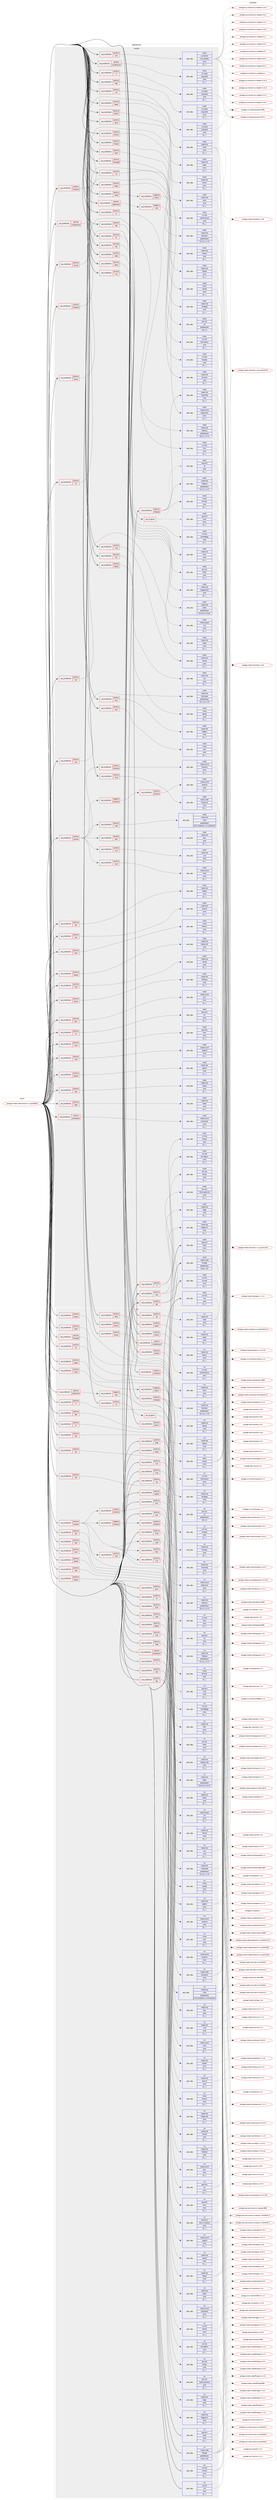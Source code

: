 digraph prolog {

# *************
# Graph options
# *************

newrank=true;
concentrate=true;
compound=true;
graph [rankdir=LR,fontname=Helvetica,fontsize=10,ranksep=1.5];#, ranksep=2.5, nodesep=0.2];
edge  [arrowhead=vee];
node  [fontname=Helvetica,fontsize=10];

# **********
# The ebuild
# **********

subgraph cluster_leftcol {
color=gray;
label=<<i>ebuild</i>>;
id [label="portage://media-video/mplayer-1.5_p20230618", color=red, width=4, href="../media-video/mplayer-1.5_p20230618.svg"];
}

# ****************
# The dependencies
# ****************

subgraph cluster_midcol {
color=gray;
label=<<i>dependencies</i>>;
subgraph cluster_compile {
fillcolor="#eeeeee";
style=filled;
label=<<i>compile</i>>;
subgraph cond89236 {
dependency349440 [label=<<TABLE BORDER="0" CELLBORDER="1" CELLSPACING="0" CELLPADDING="4"><TR><TD ROWSPAN="3" CELLPADDING="10">use_conditional</TD></TR><TR><TD>positive</TD></TR><TR><TD>X</TD></TR></TABLE>>, shape=none, color=red];
subgraph pack257409 {
dependency349463 [label=<<TABLE BORDER="0" CELLBORDER="1" CELLSPACING="0" CELLPADDING="4" WIDTH="220"><TR><TD ROWSPAN="6" CELLPADDING="30">pack_dep</TD></TR><TR><TD WIDTH="110">install</TD></TR><TR><TD>x11-base</TD></TR><TR><TD>xorg-proto</TD></TR><TR><TD>none</TD></TR><TR><TD>[[],,,,]</TD></TR></TABLE>>, shape=none, color=blue];
}
dependency349440:e -> dependency349463:w [weight=20,style="dashed",arrowhead="vee"];
}
id:e -> dependency349440:w [weight=20,style="solid",arrowhead="vee"];
subgraph cond89287 {
dependency349578 [label=<<TABLE BORDER="0" CELLBORDER="1" CELLSPACING="0" CELLPADDING="4"><TR><TD ROWSPAN="3" CELLPADDING="10">use_conditional</TD></TR><TR><TD>positive</TD></TR><TR><TD>X</TD></TR></TABLE>>, shape=none, color=red];
subgraph pack257516 {
dependency349628 [label=<<TABLE BORDER="0" CELLBORDER="1" CELLSPACING="0" CELLPADDING="4" WIDTH="220"><TR><TD ROWSPAN="6" CELLPADDING="30">pack_dep</TD></TR><TR><TD WIDTH="110">install</TD></TR><TR><TD>x11-libs</TD></TR><TR><TD>libXext</TD></TR><TR><TD>none</TD></TR><TR><TD>[[],,,,]</TD></TR></TABLE>>, shape=none, color=blue];
}
dependency349578:e -> dependency349628:w [weight=20,style="dashed",arrowhead="vee"];
subgraph pack257554 {
dependency349702 [label=<<TABLE BORDER="0" CELLBORDER="1" CELLSPACING="0" CELLPADDING="4" WIDTH="220"><TR><TD ROWSPAN="6" CELLPADDING="30">pack_dep</TD></TR><TR><TD WIDTH="110">install</TD></TR><TR><TD>x11-libs</TD></TR><TR><TD>libXxf86vm</TD></TR><TR><TD>none</TD></TR><TR><TD>[[],,,,]</TD></TR></TABLE>>, shape=none, color=blue];
}
dependency349578:e -> dependency349702:w [weight=20,style="dashed",arrowhead="vee"];
}
id:e -> dependency349578:w [weight=20,style="solid",arrowhead="vee"];
subgraph cond89324 {
dependency349775 [label=<<TABLE BORDER="0" CELLBORDER="1" CELLSPACING="0" CELLPADDING="4"><TR><TD ROWSPAN="3" CELLPADDING="10">use_conditional</TD></TR><TR><TD>positive</TD></TR><TR><TD>a52</TD></TR></TABLE>>, shape=none, color=red];
subgraph pack257635 {
dependency349825 [label=<<TABLE BORDER="0" CELLBORDER="1" CELLSPACING="0" CELLPADDING="4" WIDTH="220"><TR><TD ROWSPAN="6" CELLPADDING="30">pack_dep</TD></TR><TR><TD WIDTH="110">install</TD></TR><TR><TD>media-libs</TD></TR><TR><TD>a52dec</TD></TR><TR><TD>none</TD></TR><TR><TD>[[],,,,]</TD></TR></TABLE>>, shape=none, color=blue];
}
dependency349775:e -> dependency349825:w [weight=20,style="dashed",arrowhead="vee"];
}
id:e -> dependency349775:w [weight=20,style="solid",arrowhead="vee"];
subgraph cond89364 {
dependency349896 [label=<<TABLE BORDER="0" CELLBORDER="1" CELLSPACING="0" CELLPADDING="4"><TR><TD ROWSPAN="3" CELLPADDING="10">use_conditional</TD></TR><TR><TD>positive</TD></TR><TR><TD>aalib</TD></TR></TABLE>>, shape=none, color=red];
subgraph pack257751 {
dependency350011 [label=<<TABLE BORDER="0" CELLBORDER="1" CELLSPACING="0" CELLPADDING="4" WIDTH="220"><TR><TD ROWSPAN="6" CELLPADDING="30">pack_dep</TD></TR><TR><TD WIDTH="110">install</TD></TR><TR><TD>media-libs</TD></TR><TR><TD>aalib</TD></TR><TR><TD>none</TD></TR><TR><TD>[[],,,,]</TD></TR></TABLE>>, shape=none, color=blue];
}
dependency349896:e -> dependency350011:w [weight=20,style="dashed",arrowhead="vee"];
}
id:e -> dependency349896:w [weight=20,style="solid",arrowhead="vee"];
subgraph cond89421 {
dependency350038 [label=<<TABLE BORDER="0" CELLBORDER="1" CELLSPACING="0" CELLPADDING="4"><TR><TD ROWSPAN="3" CELLPADDING="10">use_conditional</TD></TR><TR><TD>positive</TD></TR><TR><TD>alsa</TD></TR></TABLE>>, shape=none, color=red];
subgraph pack257816 {
dependency350107 [label=<<TABLE BORDER="0" CELLBORDER="1" CELLSPACING="0" CELLPADDING="4" WIDTH="220"><TR><TD ROWSPAN="6" CELLPADDING="30">pack_dep</TD></TR><TR><TD WIDTH="110">install</TD></TR><TR><TD>media-libs</TD></TR><TR><TD>alsa-lib</TD></TR><TR><TD>none</TD></TR><TR><TD>[[],,,,]</TD></TR></TABLE>>, shape=none, color=blue];
}
dependency350038:e -> dependency350107:w [weight=20,style="dashed",arrowhead="vee"];
}
id:e -> dependency350038:w [weight=20,style="solid",arrowhead="vee"];
subgraph cond89454 {
dependency350263 [label=<<TABLE BORDER="0" CELLBORDER="1" CELLSPACING="0" CELLPADDING="4"><TR><TD ROWSPAN="3" CELLPADDING="10">use_conditional</TD></TR><TR><TD>positive</TD></TR><TR><TD>bidi</TD></TR></TABLE>>, shape=none, color=red];
subgraph pack258009 {
dependency350329 [label=<<TABLE BORDER="0" CELLBORDER="1" CELLSPACING="0" CELLPADDING="4" WIDTH="220"><TR><TD ROWSPAN="6" CELLPADDING="30">pack_dep</TD></TR><TR><TD WIDTH="110">install</TD></TR><TR><TD>dev-libs</TD></TR><TR><TD>fribidi</TD></TR><TR><TD>none</TD></TR><TR><TD>[[],,,,]</TD></TR></TABLE>>, shape=none, color=blue];
}
dependency350263:e -> dependency350329:w [weight=20,style="dashed",arrowhead="vee"];
}
id:e -> dependency350263:w [weight=20,style="solid",arrowhead="vee"];
subgraph cond89535 {
dependency350425 [label=<<TABLE BORDER="0" CELLBORDER="1" CELLSPACING="0" CELLPADDING="4"><TR><TD ROWSPAN="3" CELLPADDING="10">use_conditional</TD></TR><TR><TD>positive</TD></TR><TR><TD>bluray</TD></TR></TABLE>>, shape=none, color=red];
subgraph pack258119 {
dependency350475 [label=<<TABLE BORDER="0" CELLBORDER="1" CELLSPACING="0" CELLPADDING="4" WIDTH="220"><TR><TD ROWSPAN="6" CELLPADDING="30">pack_dep</TD></TR><TR><TD WIDTH="110">install</TD></TR><TR><TD>media-libs</TD></TR><TR><TD>libbluray</TD></TR><TR><TD>greaterequal</TD></TR><TR><TD>[[0,2,1],,,0.2.1]</TD></TR></TABLE>>, shape=none, color=blue];
}
dependency350425:e -> dependency350475:w [weight=20,style="dashed",arrowhead="vee"];
}
id:e -> dependency350425:w [weight=20,style="solid",arrowhead="vee"];
subgraph cond89564 {
dependency350587 [label=<<TABLE BORDER="0" CELLBORDER="1" CELLSPACING="0" CELLPADDING="4"><TR><TD ROWSPAN="3" CELLPADDING="10">use_conditional</TD></TR><TR><TD>positive</TD></TR><TR><TD>bs2b</TD></TR></TABLE>>, shape=none, color=red];
subgraph pack258224 {
dependency350615 [label=<<TABLE BORDER="0" CELLBORDER="1" CELLSPACING="0" CELLPADDING="4" WIDTH="220"><TR><TD ROWSPAN="6" CELLPADDING="30">pack_dep</TD></TR><TR><TD WIDTH="110">install</TD></TR><TR><TD>media-libs</TD></TR><TR><TD>libbs2b</TD></TR><TR><TD>none</TD></TR><TR><TD>[[],,,,]</TD></TR></TABLE>>, shape=none, color=blue];
}
dependency350587:e -> dependency350615:w [weight=20,style="dashed",arrowhead="vee"];
}
id:e -> dependency350587:w [weight=20,style="solid",arrowhead="vee"];
subgraph cond89577 {
dependency350620 [label=<<TABLE BORDER="0" CELLBORDER="1" CELLSPACING="0" CELLPADDING="4"><TR><TD ROWSPAN="3" CELLPADDING="10">use_conditional</TD></TR><TR><TD>positive</TD></TR><TR><TD>cdio</TD></TR></TABLE>>, shape=none, color=red];
subgraph pack258246 {
dependency350623 [label=<<TABLE BORDER="0" CELLBORDER="1" CELLSPACING="0" CELLPADDING="4" WIDTH="220"><TR><TD ROWSPAN="6" CELLPADDING="30">pack_dep</TD></TR><TR><TD WIDTH="110">install</TD></TR><TR><TD>dev-libs</TD></TR><TR><TD>libcdio</TD></TR><TR><TD>none</TD></TR><TR><TD>[[],,,,]</TD></TR></TABLE>>, shape=none, color=blue];
}
dependency350620:e -> dependency350623:w [weight=20,style="dashed",arrowhead="vee"];
subgraph pack258248 {
dependency350628 [label=<<TABLE BORDER="0" CELLBORDER="1" CELLSPACING="0" CELLPADDING="4" WIDTH="220"><TR><TD ROWSPAN="6" CELLPADDING="30">pack_dep</TD></TR><TR><TD WIDTH="110">install</TD></TR><TR><TD>dev-libs</TD></TR><TR><TD>libcdio-paranoia</TD></TR><TR><TD>none</TD></TR><TR><TD>[[],,,,]</TD></TR></TABLE>>, shape=none, color=blue];
}
dependency350620:e -> dependency350628:w [weight=20,style="dashed",arrowhead="vee"];
}
id:e -> dependency350620:w [weight=20,style="solid",arrowhead="vee"];
subgraph cond89591 {
dependency350675 [label=<<TABLE BORDER="0" CELLBORDER="1" CELLSPACING="0" CELLPADDING="4"><TR><TD ROWSPAN="3" CELLPADDING="10">use_conditional</TD></TR><TR><TD>positive</TD></TR><TR><TD>cdparanoia</TD></TR></TABLE>>, shape=none, color=red];
subgraph cond89592 {
dependency350676 [label=<<TABLE BORDER="0" CELLBORDER="1" CELLSPACING="0" CELLPADDING="4"><TR><TD ROWSPAN="3" CELLPADDING="10">use_conditional</TD></TR><TR><TD>negative</TD></TR><TR><TD>cdio</TD></TR></TABLE>>, shape=none, color=red];
subgraph pack258327 {
dependency350738 [label=<<TABLE BORDER="0" CELLBORDER="1" CELLSPACING="0" CELLPADDING="4" WIDTH="220"><TR><TD ROWSPAN="6" CELLPADDING="30">pack_dep</TD></TR><TR><TD WIDTH="110">install</TD></TR><TR><TD>media-sound</TD></TR><TR><TD>cdparanoia</TD></TR><TR><TD>none</TD></TR><TR><TD>[[],,,,]</TD></TR></TABLE>>, shape=none, color=blue];
}
dependency350676:e -> dependency350738:w [weight=20,style="dashed",arrowhead="vee"];
}
dependency350675:e -> dependency350676:w [weight=20,style="dashed",arrowhead="vee"];
}
id:e -> dependency350675:w [weight=20,style="solid",arrowhead="vee"];
subgraph cond89613 {
dependency350785 [label=<<TABLE BORDER="0" CELLBORDER="1" CELLSPACING="0" CELLPADDING="4"><TR><TD ROWSPAN="3" CELLPADDING="10">use_conditional</TD></TR><TR><TD>positive</TD></TR><TR><TD>dga</TD></TR></TABLE>>, shape=none, color=red];
subgraph pack258382 {
dependency350889 [label=<<TABLE BORDER="0" CELLBORDER="1" CELLSPACING="0" CELLPADDING="4" WIDTH="220"><TR><TD ROWSPAN="6" CELLPADDING="30">pack_dep</TD></TR><TR><TD WIDTH="110">install</TD></TR><TR><TD>x11-base</TD></TR><TR><TD>xorg-proto</TD></TR><TR><TD>none</TD></TR><TR><TD>[[],,,,]</TD></TR></TABLE>>, shape=none, color=blue];
}
dependency350785:e -> dependency350889:w [weight=20,style="dashed",arrowhead="vee"];
}
id:e -> dependency350785:w [weight=20,style="solid",arrowhead="vee"];
subgraph cond89658 {
dependency350957 [label=<<TABLE BORDER="0" CELLBORDER="1" CELLSPACING="0" CELLPADDING="4"><TR><TD ROWSPAN="3" CELLPADDING="10">use_conditional</TD></TR><TR><TD>positive</TD></TR><TR><TD>dga</TD></TR></TABLE>>, shape=none, color=red];
subgraph pack258487 {
dependency350979 [label=<<TABLE BORDER="0" CELLBORDER="1" CELLSPACING="0" CELLPADDING="4" WIDTH="220"><TR><TD ROWSPAN="6" CELLPADDING="30">pack_dep</TD></TR><TR><TD WIDTH="110">install</TD></TR><TR><TD>x11-libs</TD></TR><TR><TD>libXxf86dga</TD></TR><TR><TD>none</TD></TR><TR><TD>[[],,,,]</TD></TR></TABLE>>, shape=none, color=blue];
}
dependency350957:e -> dependency350979:w [weight=20,style="dashed",arrowhead="vee"];
}
id:e -> dependency350957:w [weight=20,style="solid",arrowhead="vee"];
subgraph cond89682 {
dependency350986 [label=<<TABLE BORDER="0" CELLBORDER="1" CELLSPACING="0" CELLPADDING="4"><TR><TD ROWSPAN="3" CELLPADDING="10">use_conditional</TD></TR><TR><TD>positive</TD></TR><TR><TD>dts</TD></TR></TABLE>>, shape=none, color=red];
subgraph pack258517 {
dependency351007 [label=<<TABLE BORDER="0" CELLBORDER="1" CELLSPACING="0" CELLPADDING="4" WIDTH="220"><TR><TD ROWSPAN="6" CELLPADDING="30">pack_dep</TD></TR><TR><TD WIDTH="110">install</TD></TR><TR><TD>media-libs</TD></TR><TR><TD>libdca</TD></TR><TR><TD>none</TD></TR><TR><TD>[[],,,,]</TD></TR></TABLE>>, shape=none, color=blue];
}
dependency350986:e -> dependency351007:w [weight=20,style="dashed",arrowhead="vee"];
}
id:e -> dependency350986:w [weight=20,style="solid",arrowhead="vee"];
subgraph cond89692 {
dependency351012 [label=<<TABLE BORDER="0" CELLBORDER="1" CELLSPACING="0" CELLPADDING="4"><TR><TD ROWSPAN="3" CELLPADDING="10">use_conditional</TD></TR><TR><TD>positive</TD></TR><TR><TD>dv</TD></TR></TABLE>>, shape=none, color=red];
subgraph pack258520 {
dependency351033 [label=<<TABLE BORDER="0" CELLBORDER="1" CELLSPACING="0" CELLPADDING="4" WIDTH="220"><TR><TD ROWSPAN="6" CELLPADDING="30">pack_dep</TD></TR><TR><TD WIDTH="110">install</TD></TR><TR><TD>media-libs</TD></TR><TR><TD>libdv</TD></TR><TR><TD>none</TD></TR><TR><TD>[[],,,,]</TD></TR></TABLE>>, shape=none, color=blue];
}
dependency351012:e -> dependency351033:w [weight=20,style="dashed",arrowhead="vee"];
}
id:e -> dependency351012:w [weight=20,style="solid",arrowhead="vee"];
subgraph cond89701 {
dependency351041 [label=<<TABLE BORDER="0" CELLBORDER="1" CELLSPACING="0" CELLPADDING="4"><TR><TD ROWSPAN="3" CELLPADDING="10">use_conditional</TD></TR><TR><TD>positive</TD></TR><TR><TD>dvb</TD></TR></TABLE>>, shape=none, color=red];
subgraph pack258567 {
dependency351081 [label=<<TABLE BORDER="0" CELLBORDER="1" CELLSPACING="0" CELLPADDING="4" WIDTH="220"><TR><TD ROWSPAN="6" CELLPADDING="30">pack_dep</TD></TR><TR><TD WIDTH="110">install</TD></TR><TR><TD>sys-kernel</TD></TR><TR><TD>linux-headers</TD></TR><TR><TD>none</TD></TR><TR><TD>[[],,,,]</TD></TR></TABLE>>, shape=none, color=blue];
}
dependency351041:e -> dependency351081:w [weight=20,style="dashed",arrowhead="vee"];
}
id:e -> dependency351041:w [weight=20,style="solid",arrowhead="vee"];
subgraph cond89713 {
dependency351090 [label=<<TABLE BORDER="0" CELLBORDER="1" CELLSPACING="0" CELLPADDING="4"><TR><TD ROWSPAN="3" CELLPADDING="10">use_conditional</TD></TR><TR><TD>positive</TD></TR><TR><TD>dvd</TD></TR></TABLE>>, shape=none, color=red];
subgraph pack258586 {
dependency351109 [label=<<TABLE BORDER="0" CELLBORDER="1" CELLSPACING="0" CELLPADDING="4" WIDTH="220"><TR><TD ROWSPAN="6" CELLPADDING="30">pack_dep</TD></TR><TR><TD WIDTH="110">install</TD></TR><TR><TD>media-libs</TD></TR><TR><TD>libdvdread</TD></TR><TR><TD>greaterequal</TD></TR><TR><TD>[[4,1,3],,,4.1.3]</TD></TR></TABLE>>, shape=none, color=blue];
}
dependency351090:e -> dependency351109:w [weight=20,style="dashed",arrowhead="vee"];
}
id:e -> dependency351090:w [weight=20,style="solid",arrowhead="vee"];
subgraph cond89725 {
dependency351154 [label=<<TABLE BORDER="0" CELLBORDER="1" CELLSPACING="0" CELLPADDING="4"><TR><TD ROWSPAN="3" CELLPADDING="10">use_conditional</TD></TR><TR><TD>positive</TD></TR><TR><TD>dvdnav</TD></TR></TABLE>>, shape=none, color=red];
subgraph pack258633 {
dependency351180 [label=<<TABLE BORDER="0" CELLBORDER="1" CELLSPACING="0" CELLPADDING="4" WIDTH="220"><TR><TD ROWSPAN="6" CELLPADDING="30">pack_dep</TD></TR><TR><TD WIDTH="110">install</TD></TR><TR><TD>media-libs</TD></TR><TR><TD>libdvdnav</TD></TR><TR><TD>greaterequal</TD></TR><TR><TD>[[4,1,3],,,4.1.3]</TD></TR></TABLE>>, shape=none, color=blue];
}
dependency351154:e -> dependency351180:w [weight=20,style="dashed",arrowhead="vee"];
}
id:e -> dependency351154:w [weight=20,style="solid",arrowhead="vee"];
subgraph cond89784 {
dependency351287 [label=<<TABLE BORDER="0" CELLBORDER="1" CELLSPACING="0" CELLPADDING="4"><TR><TD ROWSPAN="3" CELLPADDING="10">use_conditional</TD></TR><TR><TD>positive</TD></TR><TR><TD>enca</TD></TR></TABLE>>, shape=none, color=red];
subgraph pack258716 {
dependency351310 [label=<<TABLE BORDER="0" CELLBORDER="1" CELLSPACING="0" CELLPADDING="4" WIDTH="220"><TR><TD ROWSPAN="6" CELLPADDING="30">pack_dep</TD></TR><TR><TD WIDTH="110">install</TD></TR><TR><TD>app-i18n</TD></TR><TR><TD>enca</TD></TR><TR><TD>none</TD></TR><TR><TD>[[],,,,]</TD></TR></TABLE>>, shape=none, color=blue];
}
dependency351287:e -> dependency351310:w [weight=20,style="dashed",arrowhead="vee"];
}
id:e -> dependency351287:w [weight=20,style="solid",arrowhead="vee"];
subgraph cond89800 {
dependency351429 [label=<<TABLE BORDER="0" CELLBORDER="1" CELLSPACING="0" CELLPADDING="4"><TR><TD ROWSPAN="3" CELLPADDING="10">use_conditional</TD></TR><TR><TD>positive</TD></TR><TR><TD>encode</TD></TR></TABLE>>, shape=none, color=red];
subgraph cond89849 {
dependency351481 [label=<<TABLE BORDER="0" CELLBORDER="1" CELLSPACING="0" CELLPADDING="4"><TR><TD ROWSPAN="3" CELLPADDING="10">use_conditional</TD></TR><TR><TD>negative</TD></TR><TR><TD>twolame</TD></TR></TABLE>>, shape=none, color=red];
subgraph cond89857 {
dependency351521 [label=<<TABLE BORDER="0" CELLBORDER="1" CELLSPACING="0" CELLPADDING="4"><TR><TD ROWSPAN="3" CELLPADDING="10">use_conditional</TD></TR><TR><TD>positive</TD></TR><TR><TD>toolame</TD></TR></TABLE>>, shape=none, color=red];
subgraph pack258844 {
dependency351541 [label=<<TABLE BORDER="0" CELLBORDER="1" CELLSPACING="0" CELLPADDING="4" WIDTH="220"><TR><TD ROWSPAN="6" CELLPADDING="30">pack_dep</TD></TR><TR><TD WIDTH="110">install</TD></TR><TR><TD>media-sound</TD></TR><TR><TD>toolame</TD></TR><TR><TD>none</TD></TR><TR><TD>[[],,,,]</TD></TR></TABLE>>, shape=none, color=blue];
}
dependency351521:e -> dependency351541:w [weight=20,style="dashed",arrowhead="vee"];
}
dependency351481:e -> dependency351521:w [weight=20,style="dashed",arrowhead="vee"];
}
dependency351429:e -> dependency351481:w [weight=20,style="dashed",arrowhead="vee"];
subgraph cond89906 {
dependency351647 [label=<<TABLE BORDER="0" CELLBORDER="1" CELLSPACING="0" CELLPADDING="4"><TR><TD ROWSPAN="3" CELLPADDING="10">use_conditional</TD></TR><TR><TD>positive</TD></TR><TR><TD>twolame</TD></TR></TABLE>>, shape=none, color=red];
subgraph pack258980 {
dependency351768 [label=<<TABLE BORDER="0" CELLBORDER="1" CELLSPACING="0" CELLPADDING="4" WIDTH="220"><TR><TD ROWSPAN="6" CELLPADDING="30">pack_dep</TD></TR><TR><TD WIDTH="110">install</TD></TR><TR><TD>media-sound</TD></TR><TR><TD>twolame</TD></TR><TR><TD>none</TD></TR><TR><TD>[[],,,,]</TD></TR></TABLE>>, shape=none, color=blue];
}
dependency351647:e -> dependency351768:w [weight=20,style="dashed",arrowhead="vee"];
}
dependency351429:e -> dependency351647:w [weight=20,style="dashed",arrowhead="vee"];
subgraph cond89977 {
dependency351830 [label=<<TABLE BORDER="0" CELLBORDER="1" CELLSPACING="0" CELLPADDING="4"><TR><TD ROWSPAN="3" CELLPADDING="10">use_conditional</TD></TR><TR><TD>positive</TD></TR><TR><TD>faac</TD></TR></TABLE>>, shape=none, color=red];
subgraph pack259073 {
dependency351876 [label=<<TABLE BORDER="0" CELLBORDER="1" CELLSPACING="0" CELLPADDING="4" WIDTH="220"><TR><TD ROWSPAN="6" CELLPADDING="30">pack_dep</TD></TR><TR><TD WIDTH="110">install</TD></TR><TR><TD>media-libs</TD></TR><TR><TD>faac</TD></TR><TR><TD>none</TD></TR><TR><TD>[[],,,,]</TD></TR></TABLE>>, shape=none, color=blue];
}
dependency351830:e -> dependency351876:w [weight=20,style="dashed",arrowhead="vee"];
}
dependency351429:e -> dependency351830:w [weight=20,style="dashed",arrowhead="vee"];
subgraph cond90011 {
dependency351926 [label=<<TABLE BORDER="0" CELLBORDER="1" CELLSPACING="0" CELLPADDING="4"><TR><TD ROWSPAN="3" CELLPADDING="10">use_conditional</TD></TR><TR><TD>positive</TD></TR><TR><TD>mp3</TD></TR></TABLE>>, shape=none, color=red];
subgraph pack259106 {
dependency351928 [label=<<TABLE BORDER="0" CELLBORDER="1" CELLSPACING="0" CELLPADDING="4" WIDTH="220"><TR><TD ROWSPAN="6" CELLPADDING="30">pack_dep</TD></TR><TR><TD WIDTH="110">install</TD></TR><TR><TD>media-sound</TD></TR><TR><TD>lame</TD></TR><TR><TD>none</TD></TR><TR><TD>[[],,,,]</TD></TR></TABLE>>, shape=none, color=blue];
}
dependency351926:e -> dependency351928:w [weight=20,style="dashed",arrowhead="vee"];
}
dependency351429:e -> dependency351926:w [weight=20,style="dashed",arrowhead="vee"];
subgraph cond90030 {
dependency351974 [label=<<TABLE BORDER="0" CELLBORDER="1" CELLSPACING="0" CELLPADDING="4"><TR><TD ROWSPAN="3" CELLPADDING="10">use_conditional</TD></TR><TR><TD>positive</TD></TR><TR><TD>x264</TD></TR></TABLE>>, shape=none, color=red];
subgraph pack259132 {
dependency351993 [label=<<TABLE BORDER="0" CELLBORDER="1" CELLSPACING="0" CELLPADDING="4" WIDTH="220"><TR><TD ROWSPAN="6" CELLPADDING="30">pack_dep</TD></TR><TR><TD WIDTH="110">install</TD></TR><TR><TD>media-libs</TD></TR><TR><TD>x264</TD></TR><TR><TD>greaterequal</TD></TR><TR><TD>[[0,0,20100423],,,0.0.20100423]</TD></TR></TABLE>>, shape=none, color=blue];
}
dependency351974:e -> dependency351993:w [weight=20,style="dashed",arrowhead="vee"];
}
dependency351429:e -> dependency351974:w [weight=20,style="dashed",arrowhead="vee"];
subgraph cond90054 {
dependency352038 [label=<<TABLE BORDER="0" CELLBORDER="1" CELLSPACING="0" CELLPADDING="4"><TR><TD ROWSPAN="3" CELLPADDING="10">use_conditional</TD></TR><TR><TD>positive</TD></TR><TR><TD>xvid</TD></TR></TABLE>>, shape=none, color=red];
subgraph pack259186 {
dependency352080 [label=<<TABLE BORDER="0" CELLBORDER="1" CELLSPACING="0" CELLPADDING="4" WIDTH="220"><TR><TD ROWSPAN="6" CELLPADDING="30">pack_dep</TD></TR><TR><TD WIDTH="110">install</TD></TR><TR><TD>media-libs</TD></TR><TR><TD>xvid</TD></TR><TR><TD>none</TD></TR><TR><TD>[[],,,,]</TD></TR></TABLE>>, shape=none, color=blue];
}
dependency352038:e -> dependency352080:w [weight=20,style="dashed",arrowhead="vee"];
}
dependency351429:e -> dependency352038:w [weight=20,style="dashed",arrowhead="vee"];
}
id:e -> dependency351429:w [weight=20,style="solid",arrowhead="vee"];
subgraph cond90079 {
dependency352111 [label=<<TABLE BORDER="0" CELLBORDER="1" CELLSPACING="0" CELLPADDING="4"><TR><TD ROWSPAN="3" CELLPADDING="10">use_conditional</TD></TR><TR><TD>positive</TD></TR><TR><TD>faad</TD></TR></TABLE>>, shape=none, color=red];
subgraph pack259221 {
dependency352113 [label=<<TABLE BORDER="0" CELLBORDER="1" CELLSPACING="0" CELLPADDING="4" WIDTH="220"><TR><TD ROWSPAN="6" CELLPADDING="30">pack_dep</TD></TR><TR><TD WIDTH="110">install</TD></TR><TR><TD>media-libs</TD></TR><TR><TD>faad2</TD></TR><TR><TD>none</TD></TR><TR><TD>[[],,,,]</TD></TR></TABLE>>, shape=none, color=blue];
}
dependency352111:e -> dependency352113:w [weight=20,style="dashed",arrowhead="vee"];
}
id:e -> dependency352111:w [weight=20,style="solid",arrowhead="vee"];
subgraph cond90101 {
dependency352164 [label=<<TABLE BORDER="0" CELLBORDER="1" CELLSPACING="0" CELLPADDING="4"><TR><TD ROWSPAN="3" CELLPADDING="10">use_conditional</TD></TR><TR><TD>positive</TD></TR><TR><TD>ggi</TD></TR></TABLE>>, shape=none, color=red];
subgraph pack259260 {
dependency352181 [label=<<TABLE BORDER="0" CELLBORDER="1" CELLSPACING="0" CELLPADDING="4" WIDTH="220"><TR><TD ROWSPAN="6" CELLPADDING="30">pack_dep</TD></TR><TR><TD WIDTH="110">install</TD></TR><TR><TD>media-libs</TD></TR><TR><TD>libggi</TD></TR><TR><TD>none</TD></TR><TR><TD>[[],,,,]</TD></TR></TABLE>>, shape=none, color=blue];
}
dependency352164:e -> dependency352181:w [weight=20,style="dashed",arrowhead="vee"];
subgraph pack259263 {
dependency352185 [label=<<TABLE BORDER="0" CELLBORDER="1" CELLSPACING="0" CELLPADDING="4" WIDTH="220"><TR><TD ROWSPAN="6" CELLPADDING="30">pack_dep</TD></TR><TR><TD WIDTH="110">install</TD></TR><TR><TD>media-libs</TD></TR><TR><TD>libggiwmh</TD></TR><TR><TD>none</TD></TR><TR><TD>[[],,,,]</TD></TR></TABLE>>, shape=none, color=blue];
}
dependency352164:e -> dependency352185:w [weight=20,style="dashed",arrowhead="vee"];
}
id:e -> dependency352164:w [weight=20,style="solid",arrowhead="vee"];
subgraph cond90124 {
dependency352193 [label=<<TABLE BORDER="0" CELLBORDER="1" CELLSPACING="0" CELLPADDING="4"><TR><TD ROWSPAN="3" CELLPADDING="10">use_conditional</TD></TR><TR><TD>positive</TD></TR><TR><TD>gsm</TD></TR></TABLE>>, shape=none, color=red];
subgraph pack259267 {
dependency352238 [label=<<TABLE BORDER="0" CELLBORDER="1" CELLSPACING="0" CELLPADDING="4" WIDTH="220"><TR><TD ROWSPAN="6" CELLPADDING="30">pack_dep</TD></TR><TR><TD WIDTH="110">install</TD></TR><TR><TD>media-sound</TD></TR><TR><TD>gsm</TD></TR><TR><TD>none</TD></TR><TR><TD>[[],,,,]</TD></TR></TABLE>>, shape=none, color=blue];
}
dependency352193:e -> dependency352238:w [weight=20,style="dashed",arrowhead="vee"];
}
id:e -> dependency352193:w [weight=20,style="solid",arrowhead="vee"];
subgraph cond90150 {
dependency352376 [label=<<TABLE BORDER="0" CELLBORDER="1" CELLSPACING="0" CELLPADDING="4"><TR><TD ROWSPAN="3" CELLPADDING="10">use_conditional</TD></TR><TR><TD>positive</TD></TR><TR><TD>iconv</TD></TR></TABLE>>, shape=none, color=red];
subgraph pack259434 {
dependency352529 [label=<<TABLE BORDER="0" CELLBORDER="1" CELLSPACING="0" CELLPADDING="4" WIDTH="220"><TR><TD ROWSPAN="6" CELLPADDING="30">pack_dep</TD></TR><TR><TD WIDTH="110">install</TD></TR><TR><TD>virtual</TD></TR><TR><TD>libiconv</TD></TR><TR><TD>none</TD></TR><TR><TD>[[],,,,]</TD></TR></TABLE>>, shape=none, color=blue];
}
dependency352376:e -> dependency352529:w [weight=20,style="dashed",arrowhead="vee"];
}
id:e -> dependency352376:w [weight=20,style="solid",arrowhead="vee"];
subgraph cond90269 {
dependency352643 [label=<<TABLE BORDER="0" CELLBORDER="1" CELLSPACING="0" CELLPADDING="4"><TR><TD ROWSPAN="3" CELLPADDING="10">use_conditional</TD></TR><TR><TD>positive</TD></TR><TR><TD>jack</TD></TR></TABLE>>, shape=none, color=red];
subgraph pack259580 {
dependency352702 [label=<<TABLE BORDER="0" CELLBORDER="1" CELLSPACING="0" CELLPADDING="4" WIDTH="220"><TR><TD ROWSPAN="6" CELLPADDING="30">pack_dep</TD></TR><TR><TD WIDTH="110">install</TD></TR><TR><TD>virtual</TD></TR><TR><TD>jack</TD></TR><TR><TD>none</TD></TR><TR><TD>[[],,,,]</TD></TR></TABLE>>, shape=none, color=blue];
}
dependency352643:e -> dependency352702:w [weight=20,style="dashed",arrowhead="vee"];
}
id:e -> dependency352643:w [weight=20,style="solid",arrowhead="vee"];
subgraph cond90317 {
dependency352729 [label=<<TABLE BORDER="0" CELLBORDER="1" CELLSPACING="0" CELLPADDING="4"><TR><TD ROWSPAN="3" CELLPADDING="10">use_conditional</TD></TR><TR><TD>positive</TD></TR><TR><TD>jpeg</TD></TR></TABLE>>, shape=none, color=red];
subgraph pack259632 {
dependency352787 [label=<<TABLE BORDER="0" CELLBORDER="1" CELLSPACING="0" CELLPADDING="4" WIDTH="220"><TR><TD ROWSPAN="6" CELLPADDING="30">pack_dep</TD></TR><TR><TD WIDTH="110">install</TD></TR><TR><TD>media-libs</TD></TR><TR><TD>libjpeg-turbo</TD></TR><TR><TD>none</TD></TR><TR><TD>[[],,,,]</TD></TR></TABLE>>, shape=none, color=blue];
}
dependency352729:e -> dependency352787:w [weight=20,style="dashed",arrowhead="vee"];
}
id:e -> dependency352729:w [weight=20,style="solid",arrowhead="vee"];
subgraph cond90339 {
dependency352812 [label=<<TABLE BORDER="0" CELLBORDER="1" CELLSPACING="0" CELLPADDING="4"><TR><TD ROWSPAN="3" CELLPADDING="10">use_conditional</TD></TR><TR><TD>positive</TD></TR><TR><TD>ladspa</TD></TR></TABLE>>, shape=none, color=red];
subgraph pack259667 {
dependency352814 [label=<<TABLE BORDER="0" CELLBORDER="1" CELLSPACING="0" CELLPADDING="4" WIDTH="220"><TR><TD ROWSPAN="6" CELLPADDING="30">pack_dep</TD></TR><TR><TD WIDTH="110">install</TD></TR><TR><TD>media-libs</TD></TR><TR><TD>ladspa-sdk</TD></TR><TR><TD>none</TD></TR><TR><TD>[[],,,,]</TD></TR></TABLE>>, shape=none, color=blue];
}
dependency352812:e -> dependency352814:w [weight=20,style="dashed",arrowhead="vee"];
}
id:e -> dependency352812:w [weight=20,style="solid",arrowhead="vee"];
subgraph cond90344 {
dependency352839 [label=<<TABLE BORDER="0" CELLBORDER="1" CELLSPACING="0" CELLPADDING="4"><TR><TD ROWSPAN="3" CELLPADDING="10">use_conditional</TD></TR><TR><TD>positive</TD></TR><TR><TD>libass</TD></TR></TABLE>>, shape=none, color=red];
subgraph pack259695 {
dependency352875 [label=<<TABLE BORDER="0" CELLBORDER="1" CELLSPACING="0" CELLPADDING="4" WIDTH="220"><TR><TD ROWSPAN="6" CELLPADDING="30">pack_dep</TD></TR><TR><TD WIDTH="110">install</TD></TR><TR><TD>media-libs</TD></TR><TR><TD>libass</TD></TR><TR><TD>greaterequal</TD></TR><TR><TD>[[0,9,10],,,0.9.10]</TD></TR></TABLE>>, shape=none, color=blue];
}
dependency352839:e -> dependency352875:w [weight=20,style="dashed",arrowhead="vee"];
}
id:e -> dependency352839:w [weight=20,style="solid",arrowhead="vee"];
subgraph cond90360 {
dependency352881 [label=<<TABLE BORDER="0" CELLBORDER="1" CELLSPACING="0" CELLPADDING="4"><TR><TD ROWSPAN="3" CELLPADDING="10">use_conditional</TD></TR><TR><TD>positive</TD></TR><TR><TD>libcaca</TD></TR></TABLE>>, shape=none, color=red];
subgraph pack259716 {
dependency352884 [label=<<TABLE BORDER="0" CELLBORDER="1" CELLSPACING="0" CELLPADDING="4" WIDTH="220"><TR><TD ROWSPAN="6" CELLPADDING="30">pack_dep</TD></TR><TR><TD WIDTH="110">install</TD></TR><TR><TD>media-libs</TD></TR><TR><TD>libcaca</TD></TR><TR><TD>none</TD></TR><TR><TD>[[],,,,]</TD></TR></TABLE>>, shape=none, color=blue];
}
dependency352881:e -> dependency352884:w [weight=20,style="dashed",arrowhead="vee"];
}
id:e -> dependency352881:w [weight=20,style="solid",arrowhead="vee"];
subgraph cond90372 {
dependency352908 [label=<<TABLE BORDER="0" CELLBORDER="1" CELLSPACING="0" CELLPADDING="4"><TR><TD ROWSPAN="3" CELLPADDING="10">use_conditional</TD></TR><TR><TD>positive</TD></TR><TR><TD>libmpeg2</TD></TR></TABLE>>, shape=none, color=red];
subgraph pack259769 {
dependency353040 [label=<<TABLE BORDER="0" CELLBORDER="1" CELLSPACING="0" CELLPADDING="4" WIDTH="220"><TR><TD ROWSPAN="6" CELLPADDING="30">pack_dep</TD></TR><TR><TD WIDTH="110">install</TD></TR><TR><TD>media-libs</TD></TR><TR><TD>libmpeg2</TD></TR><TR><TD>none</TD></TR><TR><TD>[[],,,,]</TD></TR></TABLE>>, shape=none, color=blue];
}
dependency352908:e -> dependency353040:w [weight=20,style="dashed",arrowhead="vee"];
}
id:e -> dependency352908:w [weight=20,style="solid",arrowhead="vee"];
subgraph cond90422 {
dependency353091 [label=<<TABLE BORDER="0" CELLBORDER="1" CELLSPACING="0" CELLPADDING="4"><TR><TD ROWSPAN="3" CELLPADDING="10">use_conditional</TD></TR><TR><TD>positive</TD></TR><TR><TD>lirc</TD></TR></TABLE>>, shape=none, color=red];
subgraph pack259866 {
dependency353111 [label=<<TABLE BORDER="0" CELLBORDER="1" CELLSPACING="0" CELLPADDING="4" WIDTH="220"><TR><TD ROWSPAN="6" CELLPADDING="30">pack_dep</TD></TR><TR><TD WIDTH="110">install</TD></TR><TR><TD>app-misc</TD></TR><TR><TD>lirc</TD></TR><TR><TD>none</TD></TR><TR><TD>[[],,,,]</TD></TR></TABLE>>, shape=none, color=blue];
}
dependency353091:e -> dependency353111:w [weight=20,style="dashed",arrowhead="vee"];
}
id:e -> dependency353091:w [weight=20,style="solid",arrowhead="vee"];
subgraph cond90445 {
dependency353151 [label=<<TABLE BORDER="0" CELLBORDER="1" CELLSPACING="0" CELLPADDING="4"><TR><TD ROWSPAN="3" CELLPADDING="10">use_conditional</TD></TR><TR><TD>positive</TD></TR><TR><TD>live</TD></TR></TABLE>>, shape=none, color=red];
subgraph pack259899 {
dependency353171 [label=<<TABLE BORDER="0" CELLBORDER="1" CELLSPACING="0" CELLPADDING="4" WIDTH="220"><TR><TD ROWSPAN="6" CELLPADDING="30">pack_dep</TD></TR><TR><TD WIDTH="110">install</TD></TR><TR><TD>media-plugins</TD></TR><TR><TD>live</TD></TR><TR><TD>none</TD></TR><TR><TD>[[],,,,]</TD></TR></TABLE>>, shape=none, color=blue];
}
dependency353151:e -> dependency353171:w [weight=20,style="dashed",arrowhead="vee"];
}
id:e -> dependency353151:w [weight=20,style="solid",arrowhead="vee"];
subgraph cond90457 {
dependency353177 [label=<<TABLE BORDER="0" CELLBORDER="1" CELLSPACING="0" CELLPADDING="4"><TR><TD ROWSPAN="3" CELLPADDING="10">use_conditional</TD></TR><TR><TD>positive</TD></TR><TR><TD>lzo</TD></TR></TABLE>>, shape=none, color=red];
subgraph pack259931 {
dependency353197 [label=<<TABLE BORDER="0" CELLBORDER="1" CELLSPACING="0" CELLPADDING="4" WIDTH="220"><TR><TD ROWSPAN="6" CELLPADDING="30">pack_dep</TD></TR><TR><TD WIDTH="110">install</TD></TR><TR><TD>dev-libs</TD></TR><TR><TD>lzo</TD></TR><TR><TD>greaterequal</TD></TR><TR><TD>[[2],,,2]</TD></TR></TABLE>>, shape=none, color=blue];
}
dependency353177:e -> dependency353197:w [weight=20,style="dashed",arrowhead="vee"];
}
id:e -> dependency353177:w [weight=20,style="solid",arrowhead="vee"];
subgraph cond90464 {
dependency353200 [label=<<TABLE BORDER="0" CELLBORDER="1" CELLSPACING="0" CELLPADDING="4"><TR><TD ROWSPAN="3" CELLPADDING="10">use_conditional</TD></TR><TR><TD>positive</TD></TR><TR><TD>mad</TD></TR></TABLE>>, shape=none, color=red];
subgraph pack259937 {
dependency353203 [label=<<TABLE BORDER="0" CELLBORDER="1" CELLSPACING="0" CELLPADDING="4" WIDTH="220"><TR><TD ROWSPAN="6" CELLPADDING="30">pack_dep</TD></TR><TR><TD WIDTH="110">install</TD></TR><TR><TD>media-libs</TD></TR><TR><TD>libmad</TD></TR><TR><TD>none</TD></TR><TR><TD>[[],,,,]</TD></TR></TABLE>>, shape=none, color=blue];
}
dependency353200:e -> dependency353203:w [weight=20,style="dashed",arrowhead="vee"];
}
id:e -> dependency353200:w [weight=20,style="solid",arrowhead="vee"];
subgraph cond90466 {
dependency353228 [label=<<TABLE BORDER="0" CELLBORDER="1" CELLSPACING="0" CELLPADDING="4"><TR><TD ROWSPAN="3" CELLPADDING="10">use_conditional</TD></TR><TR><TD>positive</TD></TR><TR><TD>mng</TD></TR></TABLE>>, shape=none, color=red];
subgraph pack259953 {
dependency353249 [label=<<TABLE BORDER="0" CELLBORDER="1" CELLSPACING="0" CELLPADDING="4" WIDTH="220"><TR><TD ROWSPAN="6" CELLPADDING="30">pack_dep</TD></TR><TR><TD WIDTH="110">install</TD></TR><TR><TD>media-libs</TD></TR><TR><TD>libmng</TD></TR><TR><TD>none</TD></TR><TR><TD>[[],,,,]</TD></TR></TABLE>>, shape=none, color=blue];
}
dependency353228:e -> dependency353249:w [weight=20,style="dashed",arrowhead="vee"];
}
id:e -> dependency353228:w [weight=20,style="solid",arrowhead="vee"];
subgraph cond90487 {
dependency353271 [label=<<TABLE BORDER="0" CELLBORDER="1" CELLSPACING="0" CELLPADDING="4"><TR><TD ROWSPAN="3" CELLPADDING="10">use_conditional</TD></TR><TR><TD>positive</TD></TR><TR><TD>mp3</TD></TR></TABLE>>, shape=none, color=red];
subgraph pack259980 {
dependency353383 [label=<<TABLE BORDER="0" CELLBORDER="1" CELLSPACING="0" CELLPADDING="4" WIDTH="220"><TR><TD ROWSPAN="6" CELLPADDING="30">pack_dep</TD></TR><TR><TD WIDTH="110">install</TD></TR><TR><TD>media-sound</TD></TR><TR><TD>mpg123</TD></TR><TR><TD>none</TD></TR><TR><TD>[[],,,,]</TD></TR></TABLE>>, shape=none, color=blue];
}
dependency353271:e -> dependency353383:w [weight=20,style="dashed",arrowhead="vee"];
}
id:e -> dependency353271:w [weight=20,style="solid",arrowhead="vee"];
subgraph cond90521 {
dependency353389 [label=<<TABLE BORDER="0" CELLBORDER="1" CELLSPACING="0" CELLPADDING="4"><TR><TD ROWSPAN="3" CELLPADDING="10">use_conditional</TD></TR><TR><TD>positive</TD></TR><TR><TD>nas</TD></TR></TABLE>>, shape=none, color=red];
subgraph pack260075 {
dependency353430 [label=<<TABLE BORDER="0" CELLBORDER="1" CELLSPACING="0" CELLPADDING="4" WIDTH="220"><TR><TD ROWSPAN="6" CELLPADDING="30">pack_dep</TD></TR><TR><TD WIDTH="110">install</TD></TR><TR><TD>media-libs</TD></TR><TR><TD>nas</TD></TR><TR><TD>none</TD></TR><TR><TD>[[],,,,]</TD></TR></TABLE>>, shape=none, color=blue];
}
dependency353389:e -> dependency353430:w [weight=20,style="dashed",arrowhead="vee"];
}
id:e -> dependency353389:w [weight=20,style="solid",arrowhead="vee"];
subgraph cond90535 {
dependency353456 [label=<<TABLE BORDER="0" CELLBORDER="1" CELLSPACING="0" CELLPADDING="4"><TR><TD ROWSPAN="3" CELLPADDING="10">use_conditional</TD></TR><TR><TD>positive</TD></TR><TR><TD>openal</TD></TR></TABLE>>, shape=none, color=red];
subgraph pack260114 {
dependency353479 [label=<<TABLE BORDER="0" CELLBORDER="1" CELLSPACING="0" CELLPADDING="4" WIDTH="220"><TR><TD ROWSPAN="6" CELLPADDING="30">pack_dep</TD></TR><TR><TD WIDTH="110">install</TD></TR><TR><TD>media-libs</TD></TR><TR><TD>openal</TD></TR><TR><TD>none</TD></TR><TR><TD>[[],,,,]</TD></TR></TABLE>>, shape=none, color=blue];
}
dependency353456:e -> dependency353479:w [weight=20,style="dashed",arrowhead="vee"];
}
id:e -> dependency353456:w [weight=20,style="solid",arrowhead="vee"];
subgraph cond90550 {
dependency353517 [label=<<TABLE BORDER="0" CELLBORDER="1" CELLSPACING="0" CELLPADDING="4"><TR><TD ROWSPAN="3" CELLPADDING="10">use_conditional</TD></TR><TR><TD>positive</TD></TR><TR><TD>opengl</TD></TR></TABLE>>, shape=none, color=red];
subgraph pack260155 {
dependency353521 [label=<<TABLE BORDER="0" CELLBORDER="1" CELLSPACING="0" CELLPADDING="4" WIDTH="220"><TR><TD ROWSPAN="6" CELLPADDING="30">pack_dep</TD></TR><TR><TD WIDTH="110">install</TD></TR><TR><TD>virtual</TD></TR><TR><TD>opengl</TD></TR><TR><TD>none</TD></TR><TR><TD>[[],,,,]</TD></TR></TABLE>>, shape=none, color=blue];
}
dependency353517:e -> dependency353521:w [weight=20,style="dashed",arrowhead="vee"];
}
id:e -> dependency353517:w [weight=20,style="solid",arrowhead="vee"];
subgraph cond90565 {
dependency353546 [label=<<TABLE BORDER="0" CELLBORDER="1" CELLSPACING="0" CELLPADDING="4"><TR><TD ROWSPAN="3" CELLPADDING="10">use_conditional</TD></TR><TR><TD>positive</TD></TR><TR><TD>png</TD></TR></TABLE>>, shape=none, color=red];
subgraph pack260175 {
dependency353550 [label=<<TABLE BORDER="0" CELLBORDER="1" CELLSPACING="0" CELLPADDING="4" WIDTH="220"><TR><TD ROWSPAN="6" CELLPADDING="30">pack_dep</TD></TR><TR><TD WIDTH="110">install</TD></TR><TR><TD>media-libs</TD></TR><TR><TD>libpng</TD></TR><TR><TD>none</TD></TR><TR><TD>[[],,,,]</TD></TR></TABLE>>, shape=none, color=blue];
}
dependency353546:e -> dependency353550:w [weight=20,style="dashed",arrowhead="vee"];
}
id:e -> dependency353546:w [weight=20,style="solid",arrowhead="vee"];
subgraph cond90572 {
dependency353630 [label=<<TABLE BORDER="0" CELLBORDER="1" CELLSPACING="0" CELLPADDING="4"><TR><TD ROWSPAN="3" CELLPADDING="10">use_conditional</TD></TR><TR><TD>positive</TD></TR><TR><TD>pnm</TD></TR></TABLE>>, shape=none, color=red];
subgraph pack260249 {
dependency353667 [label=<<TABLE BORDER="0" CELLBORDER="1" CELLSPACING="0" CELLPADDING="4" WIDTH="220"><TR><TD ROWSPAN="6" CELLPADDING="30">pack_dep</TD></TR><TR><TD WIDTH="110">install</TD></TR><TR><TD>media-libs</TD></TR><TR><TD>netpbm</TD></TR><TR><TD>none</TD></TR><TR><TD>[[],,,,]</TD></TR></TABLE>>, shape=none, color=blue];
}
dependency353630:e -> dependency353667:w [weight=20,style="dashed",arrowhead="vee"];
}
id:e -> dependency353630:w [weight=20,style="solid",arrowhead="vee"];
subgraph cond90601 {
dependency353729 [label=<<TABLE BORDER="0" CELLBORDER="1" CELLSPACING="0" CELLPADDING="4"><TR><TD ROWSPAN="3" CELLPADDING="10">use_conditional</TD></TR><TR><TD>positive</TD></TR><TR><TD>pulseaudio</TD></TR></TABLE>>, shape=none, color=red];
subgraph pack260358 {
dependency353837 [label=<<TABLE BORDER="0" CELLBORDER="1" CELLSPACING="0" CELLPADDING="4" WIDTH="220"><TR><TD ROWSPAN="6" CELLPADDING="30">pack_dep</TD></TR><TR><TD WIDTH="110">install</TD></TR><TR><TD>media-sound</TD></TR><TR><TD>pulseaudio</TD></TR><TR><TD>none</TD></TR><TR><TD>[[],,,,]</TD></TR></TABLE>>, shape=none, color=blue];
}
dependency353729:e -> dependency353837:w [weight=20,style="dashed",arrowhead="vee"];
}
id:e -> dependency353729:w [weight=20,style="solid",arrowhead="vee"];
subgraph cond90656 {
dependency353877 [label=<<TABLE BORDER="0" CELLBORDER="1" CELLSPACING="0" CELLPADDING="4"><TR><TD ROWSPAN="3" CELLPADDING="10">use_conditional</TD></TR><TR><TD>positive</TD></TR><TR><TD>rar</TD></TR></TABLE>>, shape=none, color=red];
subgraph any2645 {
dependency353931 [label=<<TABLE BORDER="0" CELLBORDER="1" CELLSPACING="0" CELLPADDING="4"><TR><TD CELLPADDING="10">any_of_group</TD></TR></TABLE>>, shape=none, color=red];subgraph pack260445 {
dependency353951 [label=<<TABLE BORDER="0" CELLBORDER="1" CELLSPACING="0" CELLPADDING="4" WIDTH="220"><TR><TD ROWSPAN="6" CELLPADDING="30">pack_dep</TD></TR><TR><TD WIDTH="110">install</TD></TR><TR><TD>app-arch</TD></TR><TR><TD>unrar</TD></TR><TR><TD>none</TD></TR><TR><TD>[[],,,,]</TD></TR></TABLE>>, shape=none, color=blue];
}
dependency353931:e -> dependency353951:w [weight=20,style="dotted",arrowhead="oinv"];
subgraph pack260461 {
dependency353956 [label=<<TABLE BORDER="0" CELLBORDER="1" CELLSPACING="0" CELLPADDING="4" WIDTH="220"><TR><TD ROWSPAN="6" CELLPADDING="30">pack_dep</TD></TR><TR><TD WIDTH="110">install</TD></TR><TR><TD>app-arch</TD></TR><TR><TD>rar</TD></TR><TR><TD>none</TD></TR><TR><TD>[[],,,,]</TD></TR></TABLE>>, shape=none, color=blue];
}
dependency353931:e -> dependency353956:w [weight=20,style="dotted",arrowhead="oinv"];
}
dependency353877:e -> dependency353931:w [weight=20,style="dashed",arrowhead="vee"];
}
id:e -> dependency353877:w [weight=20,style="solid",arrowhead="vee"];
subgraph cond90684 {
dependency353978 [label=<<TABLE BORDER="0" CELLBORDER="1" CELLSPACING="0" CELLPADDING="4"><TR><TD ROWSPAN="3" CELLPADDING="10">use_conditional</TD></TR><TR><TD>positive</TD></TR><TR><TD>rtmp</TD></TR></TABLE>>, shape=none, color=red];
subgraph pack260504 {
dependency354045 [label=<<TABLE BORDER="0" CELLBORDER="1" CELLSPACING="0" CELLPADDING="4" WIDTH="220"><TR><TD ROWSPAN="6" CELLPADDING="30">pack_dep</TD></TR><TR><TD WIDTH="110">install</TD></TR><TR><TD>media-video</TD></TR><TR><TD>rtmpdump</TD></TR><TR><TD>none</TD></TR><TR><TD>[[],,,,]</TD></TR></TABLE>>, shape=none, color=blue];
}
dependency353978:e -> dependency354045:w [weight=20,style="dashed",arrowhead="vee"];
}
id:e -> dependency353978:w [weight=20,style="solid",arrowhead="vee"];
subgraph cond90721 {
dependency354082 [label=<<TABLE BORDER="0" CELLBORDER="1" CELLSPACING="0" CELLPADDING="4"><TR><TD ROWSPAN="3" CELLPADDING="10">use_conditional</TD></TR><TR><TD>positive</TD></TR><TR><TD>samba</TD></TR></TABLE>>, shape=none, color=red];
subgraph pack260544 {
dependency354084 [label=<<TABLE BORDER="0" CELLBORDER="1" CELLSPACING="0" CELLPADDING="4" WIDTH="220"><TR><TD ROWSPAN="6" CELLPADDING="30">pack_dep</TD></TR><TR><TD WIDTH="110">install</TD></TR><TR><TD>net-fs</TD></TR><TR><TD>samba</TD></TR><TR><TD>none</TD></TR><TR><TD>[[],,,,]</TD></TR></TABLE>>, shape=none, color=blue];
}
dependency354082:e -> dependency354084:w [weight=20,style="dashed",arrowhead="vee"];
}
id:e -> dependency354082:w [weight=20,style="solid",arrowhead="vee"];
subgraph cond90726 {
dependency354107 [label=<<TABLE BORDER="0" CELLBORDER="1" CELLSPACING="0" CELLPADDING="4"><TR><TD ROWSPAN="3" CELLPADDING="10">use_conditional</TD></TR><TR><TD>positive</TD></TR><TR><TD>sdl</TD></TR></TABLE>>, shape=none, color=red];
subgraph pack260584 {
dependency354161 [label=<<TABLE BORDER="0" CELLBORDER="1" CELLSPACING="0" CELLPADDING="4" WIDTH="220"><TR><TD ROWSPAN="6" CELLPADDING="30">pack_dep</TD></TR><TR><TD WIDTH="110">install</TD></TR><TR><TD>media-libs</TD></TR><TR><TD>libsdl</TD></TR><TR><TD>none</TD></TR><TR><TD>[[],,,,]</TD></TR></TABLE>>, shape=none, color=blue];
}
dependency354107:e -> dependency354161:w [weight=20,style="dashed",arrowhead="vee"];
}
id:e -> dependency354107:w [weight=20,style="solid",arrowhead="vee"];
subgraph cond90756 {
dependency354208 [label=<<TABLE BORDER="0" CELLBORDER="1" CELLSPACING="0" CELLPADDING="4"><TR><TD ROWSPAN="3" CELLPADDING="10">use_conditional</TD></TR><TR><TD>positive</TD></TR><TR><TD>speex</TD></TR></TABLE>>, shape=none, color=red];
subgraph pack260626 {
dependency354297 [label=<<TABLE BORDER="0" CELLBORDER="1" CELLSPACING="0" CELLPADDING="4" WIDTH="220"><TR><TD ROWSPAN="6" CELLPADDING="30">pack_dep</TD></TR><TR><TD WIDTH="110">install</TD></TR><TR><TD>media-libs</TD></TR><TR><TD>speex</TD></TR><TR><TD>none</TD></TR><TR><TD>[[],,,,]</TD></TR></TABLE>>, shape=none, color=blue];
}
dependency354208:e -> dependency354297:w [weight=20,style="dashed",arrowhead="vee"];
}
id:e -> dependency354208:w [weight=20,style="solid",arrowhead="vee"];
subgraph cond90798 {
dependency354337 [label=<<TABLE BORDER="0" CELLBORDER="1" CELLSPACING="0" CELLPADDING="4"><TR><TD ROWSPAN="3" CELLPADDING="10">use_conditional</TD></TR><TR><TD>positive</TD></TR><TR><TD>theora</TD></TR></TABLE>>, shape=none, color=red];
subgraph pack260728 {
dependency354376 [label=<<TABLE BORDER="0" CELLBORDER="1" CELLSPACING="0" CELLPADDING="4" WIDTH="220"><TR><TD ROWSPAN="6" CELLPADDING="30">pack_dep</TD></TR><TR><TD WIDTH="110">install</TD></TR><TR><TD>media-libs</TD></TR><TR><TD>libtheora</TD></TR><TR><TD>none</TD></TR><TR><TD>[[],,,,]</TD></TR></TABLE>>, shape=none, color=blue];
}
dependency354337:e -> dependency354376:w [weight=20,style="dashed",arrowhead="vee"];
}
id:e -> dependency354337:w [weight=20,style="solid",arrowhead="vee"];
subgraph cond90825 {
dependency354383 [label=<<TABLE BORDER="0" CELLBORDER="1" CELLSPACING="0" CELLPADDING="4"><TR><TD ROWSPAN="3" CELLPADDING="10">use_conditional</TD></TR><TR><TD>positive</TD></TR><TR><TD>tremor</TD></TR></TABLE>>, shape=none, color=red];
subgraph pack260745 {
dependency354441 [label=<<TABLE BORDER="0" CELLBORDER="1" CELLSPACING="0" CELLPADDING="4" WIDTH="220"><TR><TD ROWSPAN="6" CELLPADDING="30">pack_dep</TD></TR><TR><TD WIDTH="110">install</TD></TR><TR><TD>media-libs</TD></TR><TR><TD>tremor</TD></TR><TR><TD>none</TD></TR><TR><TD>[[],,,,]</TD></TR></TABLE>>, shape=none, color=blue];
}
dependency354383:e -> dependency354441:w [weight=20,style="dashed",arrowhead="vee"];
}
id:e -> dependency354383:w [weight=20,style="solid",arrowhead="vee"];
subgraph cond90848 {
dependency354539 [label=<<TABLE BORDER="0" CELLBORDER="1" CELLSPACING="0" CELLPADDING="4"><TR><TD ROWSPAN="3" CELLPADDING="10">use_conditional</TD></TR><TR><TD>positive</TD></TR><TR><TD>truetype</TD></TR></TABLE>>, shape=none, color=red];
subgraph pack260861 {
dependency354580 [label=<<TABLE BORDER="0" CELLBORDER="1" CELLSPACING="0" CELLPADDING="4" WIDTH="220"><TR><TD ROWSPAN="6" CELLPADDING="30">pack_dep</TD></TR><TR><TD WIDTH="110">install</TD></TR><TR><TD>media-libs</TD></TR><TR><TD>fontconfig</TD></TR><TR><TD>none</TD></TR><TR><TD>[[],,,,]</TD></TR></TABLE>>, shape=none, color=blue];
}
dependency354539:e -> dependency354580:w [weight=20,style="dashed",arrowhead="vee"];
subgraph pack260876 {
dependency354584 [label=<<TABLE BORDER="0" CELLBORDER="1" CELLSPACING="0" CELLPADDING="4" WIDTH="220"><TR><TD ROWSPAN="6" CELLPADDING="30">pack_dep</TD></TR><TR><TD WIDTH="110">install</TD></TR><TR><TD>media-libs</TD></TR><TR><TD>freetype</TD></TR><TR><TD>greaterequal</TD></TR><TR><TD>[[2,2,1],,,2.2.1]</TD></TR></TABLE>>, shape=none, color=blue];
}
dependency354539:e -> dependency354584:w [weight=20,style="dashed",arrowhead="vee"];
subgraph pack260880 {
dependency354610 [label=<<TABLE BORDER="0" CELLBORDER="1" CELLSPACING="0" CELLPADDING="4" WIDTH="220"><TR><TD ROWSPAN="6" CELLPADDING="30">pack_dep</TD></TR><TR><TD WIDTH="110">install</TD></TR><TR><TD>virtual</TD></TR><TR><TD>ttf-fonts</TD></TR><TR><TD>none</TD></TR><TR><TD>[[],,,,]</TD></TR></TABLE>>, shape=none, color=blue];
}
dependency354539:e -> dependency354610:w [weight=20,style="dashed",arrowhead="vee"];
}
id:e -> dependency354539:w [weight=20,style="solid",arrowhead="vee"];
subgraph cond90916 {
dependency354672 [label=<<TABLE BORDER="0" CELLBORDER="1" CELLSPACING="0" CELLPADDING="4"><TR><TD ROWSPAN="3" CELLPADDING="10">use_conditional</TD></TR><TR><TD>positive</TD></TR><TR><TD>vdpau</TD></TR></TABLE>>, shape=none, color=red];
subgraph pack260937 {
dependency354698 [label=<<TABLE BORDER="0" CELLBORDER="1" CELLSPACING="0" CELLPADDING="4" WIDTH="220"><TR><TD ROWSPAN="6" CELLPADDING="30">pack_dep</TD></TR><TR><TD WIDTH="110">install</TD></TR><TR><TD>x11-libs</TD></TR><TR><TD>libvdpau</TD></TR><TR><TD>none</TD></TR><TR><TD>[[],,,,]</TD></TR></TABLE>>, shape=none, color=blue];
}
dependency354672:e -> dependency354698:w [weight=20,style="dashed",arrowhead="vee"];
}
id:e -> dependency354672:w [weight=20,style="solid",arrowhead="vee"];
subgraph cond90933 {
dependency354721 [label=<<TABLE BORDER="0" CELLBORDER="1" CELLSPACING="0" CELLPADDING="4"><TR><TD ROWSPAN="3" CELLPADDING="10">use_conditional</TD></TR><TR><TD>positive</TD></TR><TR><TD>vorbis</TD></TR></TABLE>>, shape=none, color=red];
subgraph cond90951 {
dependency354787 [label=<<TABLE BORDER="0" CELLBORDER="1" CELLSPACING="0" CELLPADDING="4"><TR><TD ROWSPAN="3" CELLPADDING="10">use_conditional</TD></TR><TR><TD>negative</TD></TR><TR><TD>tremor</TD></TR></TABLE>>, shape=none, color=red];
subgraph pack261010 {
dependency354790 [label=<<TABLE BORDER="0" CELLBORDER="1" CELLSPACING="0" CELLPADDING="4" WIDTH="220"><TR><TD ROWSPAN="6" CELLPADDING="30">pack_dep</TD></TR><TR><TD WIDTH="110">install</TD></TR><TR><TD>media-libs</TD></TR><TR><TD>libvorbis</TD></TR><TR><TD>none</TD></TR><TR><TD>[[],,,,]</TD></TR></TABLE>>, shape=none, color=blue];
}
dependency354787:e -> dependency354790:w [weight=20,style="dashed",arrowhead="vee"];
}
dependency354721:e -> dependency354787:w [weight=20,style="dashed",arrowhead="vee"];
}
id:e -> dependency354721:w [weight=20,style="solid",arrowhead="vee"];
subgraph cond90970 {
dependency354818 [label=<<TABLE BORDER="0" CELLBORDER="1" CELLSPACING="0" CELLPADDING="4"><TR><TD ROWSPAN="3" CELLPADDING="10">use_conditional</TD></TR><TR><TD>positive</TD></TR><TR><TD>xinerama</TD></TR></TABLE>>, shape=none, color=red];
subgraph pack261044 {
dependency354873 [label=<<TABLE BORDER="0" CELLBORDER="1" CELLSPACING="0" CELLPADDING="4" WIDTH="220"><TR><TD ROWSPAN="6" CELLPADDING="30">pack_dep</TD></TR><TR><TD WIDTH="110">install</TD></TR><TR><TD>x11-base</TD></TR><TR><TD>xorg-proto</TD></TR><TR><TD>none</TD></TR><TR><TD>[[],,,,]</TD></TR></TABLE>>, shape=none, color=blue];
}
dependency354818:e -> dependency354873:w [weight=20,style="dashed",arrowhead="vee"];
}
id:e -> dependency354818:w [weight=20,style="solid",arrowhead="vee"];
subgraph cond91016 {
dependency354935 [label=<<TABLE BORDER="0" CELLBORDER="1" CELLSPACING="0" CELLPADDING="4"><TR><TD ROWSPAN="3" CELLPADDING="10">use_conditional</TD></TR><TR><TD>positive</TD></TR><TR><TD>xinerama</TD></TR></TABLE>>, shape=none, color=red];
subgraph pack261092 {
dependency354939 [label=<<TABLE BORDER="0" CELLBORDER="1" CELLSPACING="0" CELLPADDING="4" WIDTH="220"><TR><TD ROWSPAN="6" CELLPADDING="30">pack_dep</TD></TR><TR><TD WIDTH="110">install</TD></TR><TR><TD>x11-libs</TD></TR><TR><TD>libXinerama</TD></TR><TR><TD>none</TD></TR><TR><TD>[[],,,,]</TD></TR></TABLE>>, shape=none, color=blue];
}
dependency354935:e -> dependency354939:w [weight=20,style="dashed",arrowhead="vee"];
}
id:e -> dependency354935:w [weight=20,style="solid",arrowhead="vee"];
subgraph cond91041 {
dependency354946 [label=<<TABLE BORDER="0" CELLBORDER="1" CELLSPACING="0" CELLPADDING="4"><TR><TD ROWSPAN="3" CELLPADDING="10">use_conditional</TD></TR><TR><TD>positive</TD></TR><TR><TD>xscreensaver</TD></TR></TABLE>>, shape=none, color=red];
subgraph pack261117 {
dependency354995 [label=<<TABLE BORDER="0" CELLBORDER="1" CELLSPACING="0" CELLPADDING="4" WIDTH="220"><TR><TD ROWSPAN="6" CELLPADDING="30">pack_dep</TD></TR><TR><TD WIDTH="110">install</TD></TR><TR><TD>x11-base</TD></TR><TR><TD>xorg-proto</TD></TR><TR><TD>none</TD></TR><TR><TD>[[],,,,]</TD></TR></TABLE>>, shape=none, color=blue];
}
dependency354946:e -> dependency354995:w [weight=20,style="dashed",arrowhead="vee"];
}
id:e -> dependency354946:w [weight=20,style="solid",arrowhead="vee"];
subgraph cond91072 {
dependency355078 [label=<<TABLE BORDER="0" CELLBORDER="1" CELLSPACING="0" CELLPADDING="4"><TR><TD ROWSPAN="3" CELLPADDING="10">use_conditional</TD></TR><TR><TD>positive</TD></TR><TR><TD>xscreensaver</TD></TR></TABLE>>, shape=none, color=red];
subgraph pack261178 {
dependency355119 [label=<<TABLE BORDER="0" CELLBORDER="1" CELLSPACING="0" CELLPADDING="4" WIDTH="220"><TR><TD ROWSPAN="6" CELLPADDING="30">pack_dep</TD></TR><TR><TD WIDTH="110">install</TD></TR><TR><TD>x11-libs</TD></TR><TR><TD>libXScrnSaver</TD></TR><TR><TD>none</TD></TR><TR><TD>[[],,,,]</TD></TR></TABLE>>, shape=none, color=blue];
}
dependency355078:e -> dependency355119:w [weight=20,style="dashed",arrowhead="vee"];
}
id:e -> dependency355078:w [weight=20,style="solid",arrowhead="vee"];
subgraph cond91121 {
dependency355220 [label=<<TABLE BORDER="0" CELLBORDER="1" CELLSPACING="0" CELLPADDING="4"><TR><TD ROWSPAN="3" CELLPADDING="10">use_conditional</TD></TR><TR><TD>positive</TD></TR><TR><TD>xv</TD></TR></TABLE>>, shape=none, color=red];
subgraph pack261252 {
dependency355223 [label=<<TABLE BORDER="0" CELLBORDER="1" CELLSPACING="0" CELLPADDING="4" WIDTH="220"><TR><TD ROWSPAN="6" CELLPADDING="30">pack_dep</TD></TR><TR><TD WIDTH="110">install</TD></TR><TR><TD>x11-libs</TD></TR><TR><TD>libXv</TD></TR><TR><TD>none</TD></TR><TR><TD>[[],,,,]</TD></TR></TABLE>>, shape=none, color=blue];
}
dependency355220:e -> dependency355223:w [weight=20,style="dashed",arrowhead="vee"];
}
id:e -> dependency355220:w [weight=20,style="solid",arrowhead="vee"];
subgraph pack261255 {
dependency355227 [label=<<TABLE BORDER="0" CELLBORDER="1" CELLSPACING="0" CELLPADDING="4" WIDTH="220"><TR><TD ROWSPAN="6" CELLPADDING="30">pack_dep</TD></TR><TR><TD WIDTH="110">install</TD></TR><TR><TD>app-arch</TD></TR><TR><TD>bzip2</TD></TR><TR><TD>none</TD></TR><TR><TD>[[],,,,]</TD></TR></TABLE>>, shape=none, color=blue];
}
id:e -> dependency355227:w [weight=20,style="solid",arrowhead="vee"];
subgraph pack261256 {
dependency355254 [label=<<TABLE BORDER="0" CELLBORDER="1" CELLSPACING="0" CELLPADDING="4" WIDTH="220"><TR><TD ROWSPAN="6" CELLPADDING="30">pack_dep</TD></TR><TR><TD WIDTH="110">install</TD></TR><TR><TD>media-video</TD></TR><TR><TD>ffmpeg</TD></TR><TR><TD>greaterequal</TD></TR><TR><TD>[[4,0],,,4.0]</TD></TR></TABLE>>, shape=none, color=blue];
}
id:e -> dependency355254:w [weight=20,style="solid",arrowhead="vee"];
subgraph pack261276 {
dependency355319 [label=<<TABLE BORDER="0" CELLBORDER="1" CELLSPACING="0" CELLPADDING="4" WIDTH="220"><TR><TD ROWSPAN="6" CELLPADDING="30">pack_dep</TD></TR><TR><TD WIDTH="110">install</TD></TR><TR><TD>sys-libs</TD></TR><TR><TD>ncurses</TD></TR><TR><TD>none</TD></TR><TR><TD>[[],,,,]</TD></TR></TABLE>>, shape=none, color=blue];
}
id:e -> dependency355319:w [weight=20,style="solid",arrowhead="vee"];
subgraph pack261317 {
dependency355382 [label=<<TABLE BORDER="0" CELLBORDER="1" CELLSPACING="0" CELLPADDING="4" WIDTH="220"><TR><TD ROWSPAN="6" CELLPADDING="30">pack_dep</TD></TR><TR><TD WIDTH="110">install</TD></TR><TR><TD>sys-libs</TD></TR><TR><TD>zlib</TD></TR><TR><TD>none</TD></TR><TR><TD>[[],,,,]</TD></TR></TABLE>>, shape=none, color=blue];
}
id:e -> dependency355382:w [weight=20,style="solid",arrowhead="vee"];
}
subgraph cluster_compileandrun {
fillcolor="#eeeeee";
style=filled;
label=<<i>compile and run</i>>;
}
subgraph cluster_run {
fillcolor="#eeeeee";
style=filled;
label=<<i>run</i>>;
subgraph cond91245 {
dependency355535 [label=<<TABLE BORDER="0" CELLBORDER="1" CELLSPACING="0" CELLPADDING="4"><TR><TD ROWSPAN="3" CELLPADDING="10">use_conditional</TD></TR><TR><TD>positive</TD></TR><TR><TD>X</TD></TR></TABLE>>, shape=none, color=red];
subgraph pack261458 {
dependency355580 [label=<<TABLE BORDER="0" CELLBORDER="1" CELLSPACING="0" CELLPADDING="4" WIDTH="220"><TR><TD ROWSPAN="6" CELLPADDING="30">pack_dep</TD></TR><TR><TD WIDTH="110">run</TD></TR><TR><TD>x11-libs</TD></TR><TR><TD>libXext</TD></TR><TR><TD>none</TD></TR><TR><TD>[[],,,,]</TD></TR></TABLE>>, shape=none, color=blue];
}
dependency355535:e -> dependency355580:w [weight=20,style="dashed",arrowhead="vee"];
subgraph pack261500 {
dependency355692 [label=<<TABLE BORDER="0" CELLBORDER="1" CELLSPACING="0" CELLPADDING="4" WIDTH="220"><TR><TD ROWSPAN="6" CELLPADDING="30">pack_dep</TD></TR><TR><TD WIDTH="110">run</TD></TR><TR><TD>x11-libs</TD></TR><TR><TD>libXxf86vm</TD></TR><TR><TD>none</TD></TR><TR><TD>[[],,,,]</TD></TR></TABLE>>, shape=none, color=blue];
}
dependency355535:e -> dependency355692:w [weight=20,style="dashed",arrowhead="vee"];
}
id:e -> dependency355535:w [weight=20,style="solid",arrowhead="odot"];
subgraph cond91349 {
dependency355798 [label=<<TABLE BORDER="0" CELLBORDER="1" CELLSPACING="0" CELLPADDING="4"><TR><TD ROWSPAN="3" CELLPADDING="10">use_conditional</TD></TR><TR><TD>positive</TD></TR><TR><TD>a52</TD></TR></TABLE>>, shape=none, color=red];
subgraph pack261612 {
dependency355801 [label=<<TABLE BORDER="0" CELLBORDER="1" CELLSPACING="0" CELLPADDING="4" WIDTH="220"><TR><TD ROWSPAN="6" CELLPADDING="30">pack_dep</TD></TR><TR><TD WIDTH="110">run</TD></TR><TR><TD>media-libs</TD></TR><TR><TD>a52dec</TD></TR><TR><TD>none</TD></TR><TR><TD>[[],,,,]</TD></TR></TABLE>>, shape=none, color=blue];
}
dependency355798:e -> dependency355801:w [weight=20,style="dashed",arrowhead="vee"];
}
id:e -> dependency355798:w [weight=20,style="solid",arrowhead="odot"];
subgraph cond91387 {
dependency355824 [label=<<TABLE BORDER="0" CELLBORDER="1" CELLSPACING="0" CELLPADDING="4"><TR><TD ROWSPAN="3" CELLPADDING="10">use_conditional</TD></TR><TR><TD>positive</TD></TR><TR><TD>aalib</TD></TR></TABLE>>, shape=none, color=red];
subgraph pack261638 {
dependency355873 [label=<<TABLE BORDER="0" CELLBORDER="1" CELLSPACING="0" CELLPADDING="4" WIDTH="220"><TR><TD ROWSPAN="6" CELLPADDING="30">pack_dep</TD></TR><TR><TD WIDTH="110">run</TD></TR><TR><TD>media-libs</TD></TR><TR><TD>aalib</TD></TR><TR><TD>none</TD></TR><TR><TD>[[],,,,]</TD></TR></TABLE>>, shape=none, color=blue];
}
dependency355824:e -> dependency355873:w [weight=20,style="dashed",arrowhead="vee"];
}
id:e -> dependency355824:w [weight=20,style="solid",arrowhead="odot"];
subgraph cond91407 {
dependency355898 [label=<<TABLE BORDER="0" CELLBORDER="1" CELLSPACING="0" CELLPADDING="4"><TR><TD ROWSPAN="3" CELLPADDING="10">use_conditional</TD></TR><TR><TD>positive</TD></TR><TR><TD>alsa</TD></TR></TABLE>>, shape=none, color=red];
subgraph pack261695 {
dependency355939 [label=<<TABLE BORDER="0" CELLBORDER="1" CELLSPACING="0" CELLPADDING="4" WIDTH="220"><TR><TD ROWSPAN="6" CELLPADDING="30">pack_dep</TD></TR><TR><TD WIDTH="110">run</TD></TR><TR><TD>media-libs</TD></TR><TR><TD>alsa-lib</TD></TR><TR><TD>none</TD></TR><TR><TD>[[],,,,]</TD></TR></TABLE>>, shape=none, color=blue];
}
dependency355898:e -> dependency355939:w [weight=20,style="dashed",arrowhead="vee"];
}
id:e -> dependency355898:w [weight=20,style="solid",arrowhead="odot"];
subgraph cond91430 {
dependency355988 [label=<<TABLE BORDER="0" CELLBORDER="1" CELLSPACING="0" CELLPADDING="4"><TR><TD ROWSPAN="3" CELLPADDING="10">use_conditional</TD></TR><TR><TD>positive</TD></TR><TR><TD>bidi</TD></TR></TABLE>>, shape=none, color=red];
subgraph pack261735 {
dependency356011 [label=<<TABLE BORDER="0" CELLBORDER="1" CELLSPACING="0" CELLPADDING="4" WIDTH="220"><TR><TD ROWSPAN="6" CELLPADDING="30">pack_dep</TD></TR><TR><TD WIDTH="110">run</TD></TR><TR><TD>dev-libs</TD></TR><TR><TD>fribidi</TD></TR><TR><TD>none</TD></TR><TR><TD>[[],,,,]</TD></TR></TABLE>>, shape=none, color=blue];
}
dependency355988:e -> dependency356011:w [weight=20,style="dashed",arrowhead="vee"];
}
id:e -> dependency355988:w [weight=20,style="solid",arrowhead="odot"];
subgraph cond91458 {
dependency356054 [label=<<TABLE BORDER="0" CELLBORDER="1" CELLSPACING="0" CELLPADDING="4"><TR><TD ROWSPAN="3" CELLPADDING="10">use_conditional</TD></TR><TR><TD>positive</TD></TR><TR><TD>bluray</TD></TR></TABLE>>, shape=none, color=red];
subgraph pack261768 {
dependency356097 [label=<<TABLE BORDER="0" CELLBORDER="1" CELLSPACING="0" CELLPADDING="4" WIDTH="220"><TR><TD ROWSPAN="6" CELLPADDING="30">pack_dep</TD></TR><TR><TD WIDTH="110">run</TD></TR><TR><TD>media-libs</TD></TR><TR><TD>libbluray</TD></TR><TR><TD>greaterequal</TD></TR><TR><TD>[[0,2,1],,,0.2.1]</TD></TR></TABLE>>, shape=none, color=blue];
}
dependency356054:e -> dependency356097:w [weight=20,style="dashed",arrowhead="vee"];
}
id:e -> dependency356054:w [weight=20,style="solid",arrowhead="odot"];
subgraph cond91491 {
dependency356164 [label=<<TABLE BORDER="0" CELLBORDER="1" CELLSPACING="0" CELLPADDING="4"><TR><TD ROWSPAN="3" CELLPADDING="10">use_conditional</TD></TR><TR><TD>positive</TD></TR><TR><TD>bs2b</TD></TR></TABLE>>, shape=none, color=red];
subgraph pack261844 {
dependency356167 [label=<<TABLE BORDER="0" CELLBORDER="1" CELLSPACING="0" CELLPADDING="4" WIDTH="220"><TR><TD ROWSPAN="6" CELLPADDING="30">pack_dep</TD></TR><TR><TD WIDTH="110">run</TD></TR><TR><TD>media-libs</TD></TR><TR><TD>libbs2b</TD></TR><TR><TD>none</TD></TR><TR><TD>[[],,,,]</TD></TR></TABLE>>, shape=none, color=blue];
}
dependency356164:e -> dependency356167:w [weight=20,style="dashed",arrowhead="vee"];
}
id:e -> dependency356164:w [weight=20,style="solid",arrowhead="odot"];
subgraph cond91521 {
dependency356212 [label=<<TABLE BORDER="0" CELLBORDER="1" CELLSPACING="0" CELLPADDING="4"><TR><TD ROWSPAN="3" CELLPADDING="10">use_conditional</TD></TR><TR><TD>positive</TD></TR><TR><TD>cdio</TD></TR></TABLE>>, shape=none, color=red];
subgraph pack261872 {
dependency356217 [label=<<TABLE BORDER="0" CELLBORDER="1" CELLSPACING="0" CELLPADDING="4" WIDTH="220"><TR><TD ROWSPAN="6" CELLPADDING="30">pack_dep</TD></TR><TR><TD WIDTH="110">run</TD></TR><TR><TD>dev-libs</TD></TR><TR><TD>libcdio</TD></TR><TR><TD>none</TD></TR><TR><TD>[[],,,,]</TD></TR></TABLE>>, shape=none, color=blue];
}
dependency356212:e -> dependency356217:w [weight=20,style="dashed",arrowhead="vee"];
subgraph pack261887 {
dependency356283 [label=<<TABLE BORDER="0" CELLBORDER="1" CELLSPACING="0" CELLPADDING="4" WIDTH="220"><TR><TD ROWSPAN="6" CELLPADDING="30">pack_dep</TD></TR><TR><TD WIDTH="110">run</TD></TR><TR><TD>dev-libs</TD></TR><TR><TD>libcdio-paranoia</TD></TR><TR><TD>none</TD></TR><TR><TD>[[],,,,]</TD></TR></TABLE>>, shape=none, color=blue];
}
dependency356212:e -> dependency356283:w [weight=20,style="dashed",arrowhead="vee"];
}
id:e -> dependency356212:w [weight=20,style="solid",arrowhead="odot"];
subgraph cond91553 {
dependency356311 [label=<<TABLE BORDER="0" CELLBORDER="1" CELLSPACING="0" CELLPADDING="4"><TR><TD ROWSPAN="3" CELLPADDING="10">use_conditional</TD></TR><TR><TD>positive</TD></TR><TR><TD>cdparanoia</TD></TR></TABLE>>, shape=none, color=red];
subgraph cond91561 {
dependency356400 [label=<<TABLE BORDER="0" CELLBORDER="1" CELLSPACING="0" CELLPADDING="4"><TR><TD ROWSPAN="3" CELLPADDING="10">use_conditional</TD></TR><TR><TD>negative</TD></TR><TR><TD>cdio</TD></TR></TABLE>>, shape=none, color=red];
subgraph pack261987 {
dependency356404 [label=<<TABLE BORDER="0" CELLBORDER="1" CELLSPACING="0" CELLPADDING="4" WIDTH="220"><TR><TD ROWSPAN="6" CELLPADDING="30">pack_dep</TD></TR><TR><TD WIDTH="110">run</TD></TR><TR><TD>media-sound</TD></TR><TR><TD>cdparanoia</TD></TR><TR><TD>none</TD></TR><TR><TD>[[],,,,]</TD></TR></TABLE>>, shape=none, color=blue];
}
dependency356400:e -> dependency356404:w [weight=20,style="dashed",arrowhead="vee"];
}
dependency356311:e -> dependency356400:w [weight=20,style="dashed",arrowhead="vee"];
}
id:e -> dependency356311:w [weight=20,style="solid",arrowhead="odot"];
subgraph cond91603 {
dependency356450 [label=<<TABLE BORDER="0" CELLBORDER="1" CELLSPACING="0" CELLPADDING="4"><TR><TD ROWSPAN="3" CELLPADDING="10">use_conditional</TD></TR><TR><TD>positive</TD></TR><TR><TD>dga</TD></TR></TABLE>>, shape=none, color=red];
subgraph pack262029 {
dependency356502 [label=<<TABLE BORDER="0" CELLBORDER="1" CELLSPACING="0" CELLPADDING="4" WIDTH="220"><TR><TD ROWSPAN="6" CELLPADDING="30">pack_dep</TD></TR><TR><TD WIDTH="110">run</TD></TR><TR><TD>x11-libs</TD></TR><TR><TD>libXxf86dga</TD></TR><TR><TD>none</TD></TR><TR><TD>[[],,,,]</TD></TR></TABLE>>, shape=none, color=blue];
}
dependency356450:e -> dependency356502:w [weight=20,style="dashed",arrowhead="vee"];
}
id:e -> dependency356450:w [weight=20,style="solid",arrowhead="odot"];
subgraph cond91629 {
dependency356524 [label=<<TABLE BORDER="0" CELLBORDER="1" CELLSPACING="0" CELLPADDING="4"><TR><TD ROWSPAN="3" CELLPADDING="10">use_conditional</TD></TR><TR><TD>positive</TD></TR><TR><TD>dts</TD></TR></TABLE>>, shape=none, color=red];
subgraph pack262097 {
dependency356624 [label=<<TABLE BORDER="0" CELLBORDER="1" CELLSPACING="0" CELLPADDING="4" WIDTH="220"><TR><TD ROWSPAN="6" CELLPADDING="30">pack_dep</TD></TR><TR><TD WIDTH="110">run</TD></TR><TR><TD>media-libs</TD></TR><TR><TD>libdca</TD></TR><TR><TD>none</TD></TR><TR><TD>[[],,,,]</TD></TR></TABLE>>, shape=none, color=blue];
}
dependency356524:e -> dependency356624:w [weight=20,style="dashed",arrowhead="vee"];
}
id:e -> dependency356524:w [weight=20,style="solid",arrowhead="odot"];
subgraph cond91661 {
dependency356644 [label=<<TABLE BORDER="0" CELLBORDER="1" CELLSPACING="0" CELLPADDING="4"><TR><TD ROWSPAN="3" CELLPADDING="10">use_conditional</TD></TR><TR><TD>positive</TD></TR><TR><TD>dv</TD></TR></TABLE>>, shape=none, color=red];
subgraph pack262151 {
dependency356663 [label=<<TABLE BORDER="0" CELLBORDER="1" CELLSPACING="0" CELLPADDING="4" WIDTH="220"><TR><TD ROWSPAN="6" CELLPADDING="30">pack_dep</TD></TR><TR><TD WIDTH="110">run</TD></TR><TR><TD>media-libs</TD></TR><TR><TD>libdv</TD></TR><TR><TD>none</TD></TR><TR><TD>[[],,,,]</TD></TR></TABLE>>, shape=none, color=blue];
}
dependency356644:e -> dependency356663:w [weight=20,style="dashed",arrowhead="vee"];
}
id:e -> dependency356644:w [weight=20,style="solid",arrowhead="odot"];
subgraph cond91680 {
dependency356711 [label=<<TABLE BORDER="0" CELLBORDER="1" CELLSPACING="0" CELLPADDING="4"><TR><TD ROWSPAN="3" CELLPADDING="10">use_conditional</TD></TR><TR><TD>positive</TD></TR><TR><TD>dvd</TD></TR></TABLE>>, shape=none, color=red];
subgraph pack262208 {
dependency356737 [label=<<TABLE BORDER="0" CELLBORDER="1" CELLSPACING="0" CELLPADDING="4" WIDTH="220"><TR><TD ROWSPAN="6" CELLPADDING="30">pack_dep</TD></TR><TR><TD WIDTH="110">run</TD></TR><TR><TD>media-libs</TD></TR><TR><TD>libdvdread</TD></TR><TR><TD>greaterequal</TD></TR><TR><TD>[[4,1,3],,,4.1.3]</TD></TR></TABLE>>, shape=none, color=blue];
}
dependency356711:e -> dependency356737:w [weight=20,style="dashed",arrowhead="vee"];
}
id:e -> dependency356711:w [weight=20,style="solid",arrowhead="odot"];
subgraph cond91702 {
dependency356776 [label=<<TABLE BORDER="0" CELLBORDER="1" CELLSPACING="0" CELLPADDING="4"><TR><TD ROWSPAN="3" CELLPADDING="10">use_conditional</TD></TR><TR><TD>positive</TD></TR><TR><TD>dvdnav</TD></TR></TABLE>>, shape=none, color=red];
subgraph pack262285 {
dependency356843 [label=<<TABLE BORDER="0" CELLBORDER="1" CELLSPACING="0" CELLPADDING="4" WIDTH="220"><TR><TD ROWSPAN="6" CELLPADDING="30">pack_dep</TD></TR><TR><TD WIDTH="110">run</TD></TR><TR><TD>media-libs</TD></TR><TR><TD>libdvdnav</TD></TR><TR><TD>greaterequal</TD></TR><TR><TD>[[4,1,3],,,4.1.3]</TD></TR></TABLE>>, shape=none, color=blue];
}
dependency356776:e -> dependency356843:w [weight=20,style="dashed",arrowhead="vee"];
}
id:e -> dependency356776:w [weight=20,style="solid",arrowhead="odot"];
subgraph cond91730 {
dependency356885 [label=<<TABLE BORDER="0" CELLBORDER="1" CELLSPACING="0" CELLPADDING="4"><TR><TD ROWSPAN="3" CELLPADDING="10">use_conditional</TD></TR><TR><TD>positive</TD></TR><TR><TD>enca</TD></TR></TABLE>>, shape=none, color=red];
subgraph pack262327 {
dependency356887 [label=<<TABLE BORDER="0" CELLBORDER="1" CELLSPACING="0" CELLPADDING="4" WIDTH="220"><TR><TD ROWSPAN="6" CELLPADDING="30">pack_dep</TD></TR><TR><TD WIDTH="110">run</TD></TR><TR><TD>app-i18n</TD></TR><TR><TD>enca</TD></TR><TR><TD>none</TD></TR><TR><TD>[[],,,,]</TD></TR></TABLE>>, shape=none, color=blue];
}
dependency356885:e -> dependency356887:w [weight=20,style="dashed",arrowhead="vee"];
}
id:e -> dependency356885:w [weight=20,style="solid",arrowhead="odot"];
subgraph cond91757 {
dependency356968 [label=<<TABLE BORDER="0" CELLBORDER="1" CELLSPACING="0" CELLPADDING="4"><TR><TD ROWSPAN="3" CELLPADDING="10">use_conditional</TD></TR><TR><TD>positive</TD></TR><TR><TD>encode</TD></TR></TABLE>>, shape=none, color=red];
subgraph cond91784 {
dependency357109 [label=<<TABLE BORDER="0" CELLBORDER="1" CELLSPACING="0" CELLPADDING="4"><TR><TD ROWSPAN="3" CELLPADDING="10">use_conditional</TD></TR><TR><TD>negative</TD></TR><TR><TD>twolame</TD></TR></TABLE>>, shape=none, color=red];
subgraph cond91841 {
dependency357155 [label=<<TABLE BORDER="0" CELLBORDER="1" CELLSPACING="0" CELLPADDING="4"><TR><TD ROWSPAN="3" CELLPADDING="10">use_conditional</TD></TR><TR><TD>positive</TD></TR><TR><TD>toolame</TD></TR></TABLE>>, shape=none, color=red];
subgraph pack262498 {
dependency357159 [label=<<TABLE BORDER="0" CELLBORDER="1" CELLSPACING="0" CELLPADDING="4" WIDTH="220"><TR><TD ROWSPAN="6" CELLPADDING="30">pack_dep</TD></TR><TR><TD WIDTH="110">run</TD></TR><TR><TD>media-sound</TD></TR><TR><TD>toolame</TD></TR><TR><TD>none</TD></TR><TR><TD>[[],,,,]</TD></TR></TABLE>>, shape=none, color=blue];
}
dependency357155:e -> dependency357159:w [weight=20,style="dashed",arrowhead="vee"];
}
dependency357109:e -> dependency357155:w [weight=20,style="dashed",arrowhead="vee"];
}
dependency356968:e -> dependency357109:w [weight=20,style="dashed",arrowhead="vee"];
subgraph cond91846 {
dependency357179 [label=<<TABLE BORDER="0" CELLBORDER="1" CELLSPACING="0" CELLPADDING="4"><TR><TD ROWSPAN="3" CELLPADDING="10">use_conditional</TD></TR><TR><TD>positive</TD></TR><TR><TD>twolame</TD></TR></TABLE>>, shape=none, color=red];
subgraph pack262511 {
dependency357198 [label=<<TABLE BORDER="0" CELLBORDER="1" CELLSPACING="0" CELLPADDING="4" WIDTH="220"><TR><TD ROWSPAN="6" CELLPADDING="30">pack_dep</TD></TR><TR><TD WIDTH="110">run</TD></TR><TR><TD>media-sound</TD></TR><TR><TD>twolame</TD></TR><TR><TD>none</TD></TR><TR><TD>[[],,,,]</TD></TR></TABLE>>, shape=none, color=blue];
}
dependency357179:e -> dependency357198:w [weight=20,style="dashed",arrowhead="vee"];
}
dependency356968:e -> dependency357179:w [weight=20,style="dashed",arrowhead="vee"];
subgraph cond91881 {
dependency357288 [label=<<TABLE BORDER="0" CELLBORDER="1" CELLSPACING="0" CELLPADDING="4"><TR><TD ROWSPAN="3" CELLPADDING="10">use_conditional</TD></TR><TR><TD>positive</TD></TR><TR><TD>faac</TD></TR></TABLE>>, shape=none, color=red];
subgraph pack262580 {
dependency357293 [label=<<TABLE BORDER="0" CELLBORDER="1" CELLSPACING="0" CELLPADDING="4" WIDTH="220"><TR><TD ROWSPAN="6" CELLPADDING="30">pack_dep</TD></TR><TR><TD WIDTH="110">run</TD></TR><TR><TD>media-libs</TD></TR><TR><TD>faac</TD></TR><TR><TD>none</TD></TR><TR><TD>[[],,,,]</TD></TR></TABLE>>, shape=none, color=blue];
}
dependency357288:e -> dependency357293:w [weight=20,style="dashed",arrowhead="vee"];
}
dependency356968:e -> dependency357288:w [weight=20,style="dashed",arrowhead="vee"];
subgraph cond91891 {
dependency357335 [label=<<TABLE BORDER="0" CELLBORDER="1" CELLSPACING="0" CELLPADDING="4"><TR><TD ROWSPAN="3" CELLPADDING="10">use_conditional</TD></TR><TR><TD>positive</TD></TR><TR><TD>mp3</TD></TR></TABLE>>, shape=none, color=red];
subgraph pack262624 {
dependency357370 [label=<<TABLE BORDER="0" CELLBORDER="1" CELLSPACING="0" CELLPADDING="4" WIDTH="220"><TR><TD ROWSPAN="6" CELLPADDING="30">pack_dep</TD></TR><TR><TD WIDTH="110">run</TD></TR><TR><TD>media-sound</TD></TR><TR><TD>lame</TD></TR><TR><TD>none</TD></TR><TR><TD>[[],,,,]</TD></TR></TABLE>>, shape=none, color=blue];
}
dependency357335:e -> dependency357370:w [weight=20,style="dashed",arrowhead="vee"];
}
dependency356968:e -> dependency357335:w [weight=20,style="dashed",arrowhead="vee"];
subgraph cond91937 {
dependency357410 [label=<<TABLE BORDER="0" CELLBORDER="1" CELLSPACING="0" CELLPADDING="4"><TR><TD ROWSPAN="3" CELLPADDING="10">use_conditional</TD></TR><TR><TD>positive</TD></TR><TR><TD>x264</TD></TR></TABLE>>, shape=none, color=red];
subgraph pack262649 {
dependency357431 [label=<<TABLE BORDER="0" CELLBORDER="1" CELLSPACING="0" CELLPADDING="4" WIDTH="220"><TR><TD ROWSPAN="6" CELLPADDING="30">pack_dep</TD></TR><TR><TD WIDTH="110">run</TD></TR><TR><TD>media-libs</TD></TR><TR><TD>x264</TD></TR><TR><TD>greaterequal</TD></TR><TR><TD>[[0,0,20100423],,,0.0.20100423]</TD></TR></TABLE>>, shape=none, color=blue];
}
dependency357410:e -> dependency357431:w [weight=20,style="dashed",arrowhead="vee"];
}
dependency356968:e -> dependency357410:w [weight=20,style="dashed",arrowhead="vee"];
subgraph cond91962 {
dependency357512 [label=<<TABLE BORDER="0" CELLBORDER="1" CELLSPACING="0" CELLPADDING="4"><TR><TD ROWSPAN="3" CELLPADDING="10">use_conditional</TD></TR><TR><TD>positive</TD></TR><TR><TD>xvid</TD></TR></TABLE>>, shape=none, color=red];
subgraph pack262712 {
dependency357514 [label=<<TABLE BORDER="0" CELLBORDER="1" CELLSPACING="0" CELLPADDING="4" WIDTH="220"><TR><TD ROWSPAN="6" CELLPADDING="30">pack_dep</TD></TR><TR><TD WIDTH="110">run</TD></TR><TR><TD>media-libs</TD></TR><TR><TD>xvid</TD></TR><TR><TD>none</TD></TR><TR><TD>[[],,,,]</TD></TR></TABLE>>, shape=none, color=blue];
}
dependency357512:e -> dependency357514:w [weight=20,style="dashed",arrowhead="vee"];
}
dependency356968:e -> dependency357512:w [weight=20,style="dashed",arrowhead="vee"];
}
id:e -> dependency356968:w [weight=20,style="solid",arrowhead="odot"];
subgraph cond92015 {
dependency357655 [label=<<TABLE BORDER="0" CELLBORDER="1" CELLSPACING="0" CELLPADDING="4"><TR><TD ROWSPAN="3" CELLPADDING="10">use_conditional</TD></TR><TR><TD>positive</TD></TR><TR><TD>faad</TD></TR></TABLE>>, shape=none, color=red];
subgraph pack262819 {
dependency357696 [label=<<TABLE BORDER="0" CELLBORDER="1" CELLSPACING="0" CELLPADDING="4" WIDTH="220"><TR><TD ROWSPAN="6" CELLPADDING="30">pack_dep</TD></TR><TR><TD WIDTH="110">run</TD></TR><TR><TD>media-libs</TD></TR><TR><TD>faad2</TD></TR><TR><TD>none</TD></TR><TR><TD>[[],,,,]</TD></TR></TABLE>>, shape=none, color=blue];
}
dependency357655:e -> dependency357696:w [weight=20,style="dashed",arrowhead="vee"];
}
id:e -> dependency357655:w [weight=20,style="solid",arrowhead="odot"];
subgraph cond92058 {
dependency357780 [label=<<TABLE BORDER="0" CELLBORDER="1" CELLSPACING="0" CELLPADDING="4"><TR><TD ROWSPAN="3" CELLPADDING="10">use_conditional</TD></TR><TR><TD>positive</TD></TR><TR><TD>ggi</TD></TR></TABLE>>, shape=none, color=red];
subgraph pack262900 {
dependency357816 [label=<<TABLE BORDER="0" CELLBORDER="1" CELLSPACING="0" CELLPADDING="4" WIDTH="220"><TR><TD ROWSPAN="6" CELLPADDING="30">pack_dep</TD></TR><TR><TD WIDTH="110">run</TD></TR><TR><TD>media-libs</TD></TR><TR><TD>libggi</TD></TR><TR><TD>none</TD></TR><TR><TD>[[],,,,]</TD></TR></TABLE>>, shape=none, color=blue];
}
dependency357780:e -> dependency357816:w [weight=20,style="dashed",arrowhead="vee"];
subgraph pack262902 {
dependency357820 [label=<<TABLE BORDER="0" CELLBORDER="1" CELLSPACING="0" CELLPADDING="4" WIDTH="220"><TR><TD ROWSPAN="6" CELLPADDING="30">pack_dep</TD></TR><TR><TD WIDTH="110">run</TD></TR><TR><TD>media-libs</TD></TR><TR><TD>libggiwmh</TD></TR><TR><TD>none</TD></TR><TR><TD>[[],,,,]</TD></TR></TABLE>>, shape=none, color=blue];
}
dependency357780:e -> dependency357820:w [weight=20,style="dashed",arrowhead="vee"];
}
id:e -> dependency357780:w [weight=20,style="solid",arrowhead="odot"];
subgraph cond92099 {
dependency357846 [label=<<TABLE BORDER="0" CELLBORDER="1" CELLSPACING="0" CELLPADDING="4"><TR><TD ROWSPAN="3" CELLPADDING="10">use_conditional</TD></TR><TR><TD>positive</TD></TR><TR><TD>gsm</TD></TR></TABLE>>, shape=none, color=red];
subgraph pack262914 {
dependency357849 [label=<<TABLE BORDER="0" CELLBORDER="1" CELLSPACING="0" CELLPADDING="4" WIDTH="220"><TR><TD ROWSPAN="6" CELLPADDING="30">pack_dep</TD></TR><TR><TD WIDTH="110">run</TD></TR><TR><TD>media-sound</TD></TR><TR><TD>gsm</TD></TR><TR><TD>none</TD></TR><TR><TD>[[],,,,]</TD></TR></TABLE>>, shape=none, color=blue];
}
dependency357846:e -> dependency357849:w [weight=20,style="dashed",arrowhead="vee"];
}
id:e -> dependency357846:w [weight=20,style="solid",arrowhead="odot"];
subgraph cond92107 {
dependency357867 [label=<<TABLE BORDER="0" CELLBORDER="1" CELLSPACING="0" CELLPADDING="4"><TR><TD ROWSPAN="3" CELLPADDING="10">use_conditional</TD></TR><TR><TD>positive</TD></TR><TR><TD>iconv</TD></TR></TABLE>>, shape=none, color=red];
subgraph pack262935 {
dependency357870 [label=<<TABLE BORDER="0" CELLBORDER="1" CELLSPACING="0" CELLPADDING="4" WIDTH="220"><TR><TD ROWSPAN="6" CELLPADDING="30">pack_dep</TD></TR><TR><TD WIDTH="110">run</TD></TR><TR><TD>virtual</TD></TR><TR><TD>libiconv</TD></TR><TR><TD>none</TD></TR><TR><TD>[[],,,,]</TD></TR></TABLE>>, shape=none, color=blue];
}
dependency357867:e -> dependency357870:w [weight=20,style="dashed",arrowhead="vee"];
}
id:e -> dependency357867:w [weight=20,style="solid",arrowhead="odot"];
subgraph cond92113 {
dependency357909 [label=<<TABLE BORDER="0" CELLBORDER="1" CELLSPACING="0" CELLPADDING="4"><TR><TD ROWSPAN="3" CELLPADDING="10">use_conditional</TD></TR><TR><TD>positive</TD></TR><TR><TD>jack</TD></TR></TABLE>>, shape=none, color=red];
subgraph pack262961 {
dependency357912 [label=<<TABLE BORDER="0" CELLBORDER="1" CELLSPACING="0" CELLPADDING="4" WIDTH="220"><TR><TD ROWSPAN="6" CELLPADDING="30">pack_dep</TD></TR><TR><TD WIDTH="110">run</TD></TR><TR><TD>virtual</TD></TR><TR><TD>jack</TD></TR><TR><TD>none</TD></TR><TR><TD>[[],,,,]</TD></TR></TABLE>>, shape=none, color=blue];
}
dependency357909:e -> dependency357912:w [weight=20,style="dashed",arrowhead="vee"];
}
id:e -> dependency357909:w [weight=20,style="solid",arrowhead="odot"];
subgraph cond92126 {
dependency357926 [label=<<TABLE BORDER="0" CELLBORDER="1" CELLSPACING="0" CELLPADDING="4"><TR><TD ROWSPAN="3" CELLPADDING="10">use_conditional</TD></TR><TR><TD>positive</TD></TR><TR><TD>jpeg</TD></TR></TABLE>>, shape=none, color=red];
subgraph pack262971 {
dependency357929 [label=<<TABLE BORDER="0" CELLBORDER="1" CELLSPACING="0" CELLPADDING="4" WIDTH="220"><TR><TD ROWSPAN="6" CELLPADDING="30">pack_dep</TD></TR><TR><TD WIDTH="110">run</TD></TR><TR><TD>media-libs</TD></TR><TR><TD>libjpeg-turbo</TD></TR><TR><TD>none</TD></TR><TR><TD>[[],,,,]</TD></TR></TABLE>>, shape=none, color=blue];
}
dependency357926:e -> dependency357929:w [weight=20,style="dashed",arrowhead="vee"];
}
id:e -> dependency357926:w [weight=20,style="solid",arrowhead="odot"];
subgraph cond92134 {
dependency357951 [label=<<TABLE BORDER="0" CELLBORDER="1" CELLSPACING="0" CELLPADDING="4"><TR><TD ROWSPAN="3" CELLPADDING="10">use_conditional</TD></TR><TR><TD>positive</TD></TR><TR><TD>ladspa</TD></TR></TABLE>>, shape=none, color=red];
subgraph pack263003 {
dependency357972 [label=<<TABLE BORDER="0" CELLBORDER="1" CELLSPACING="0" CELLPADDING="4" WIDTH="220"><TR><TD ROWSPAN="6" CELLPADDING="30">pack_dep</TD></TR><TR><TD WIDTH="110">run</TD></TR><TR><TD>media-libs</TD></TR><TR><TD>ladspa-sdk</TD></TR><TR><TD>none</TD></TR><TR><TD>[[],,,,]</TD></TR></TABLE>>, shape=none, color=blue];
}
dependency357951:e -> dependency357972:w [weight=20,style="dashed",arrowhead="vee"];
}
id:e -> dependency357951:w [weight=20,style="solid",arrowhead="odot"];
subgraph cond92146 {
dependency358014 [label=<<TABLE BORDER="0" CELLBORDER="1" CELLSPACING="0" CELLPADDING="4"><TR><TD ROWSPAN="3" CELLPADDING="10">use_conditional</TD></TR><TR><TD>positive</TD></TR><TR><TD>libass</TD></TR></TABLE>>, shape=none, color=red];
subgraph pack263033 {
dependency358050 [label=<<TABLE BORDER="0" CELLBORDER="1" CELLSPACING="0" CELLPADDING="4" WIDTH="220"><TR><TD ROWSPAN="6" CELLPADDING="30">pack_dep</TD></TR><TR><TD WIDTH="110">run</TD></TR><TR><TD>media-libs</TD></TR><TR><TD>libass</TD></TR><TR><TD>greaterequal</TD></TR><TR><TD>[[0,9,10],,,0.9.10]</TD></TR></TABLE>>, shape=none, color=blue];
}
dependency358014:e -> dependency358050:w [weight=20,style="dashed",arrowhead="vee"];
}
id:e -> dependency358014:w [weight=20,style="solid",arrowhead="odot"];
subgraph cond92185 {
dependency358129 [label=<<TABLE BORDER="0" CELLBORDER="1" CELLSPACING="0" CELLPADDING="4"><TR><TD ROWSPAN="3" CELLPADDING="10">use_conditional</TD></TR><TR><TD>positive</TD></TR><TR><TD>libcaca</TD></TR></TABLE>>, shape=none, color=red];
subgraph pack263126 {
dependency358159 [label=<<TABLE BORDER="0" CELLBORDER="1" CELLSPACING="0" CELLPADDING="4" WIDTH="220"><TR><TD ROWSPAN="6" CELLPADDING="30">pack_dep</TD></TR><TR><TD WIDTH="110">run</TD></TR><TR><TD>media-libs</TD></TR><TR><TD>libcaca</TD></TR><TR><TD>none</TD></TR><TR><TD>[[],,,,]</TD></TR></TABLE>>, shape=none, color=blue];
}
dependency358129:e -> dependency358159:w [weight=20,style="dashed",arrowhead="vee"];
}
id:e -> dependency358129:w [weight=20,style="solid",arrowhead="odot"];
subgraph cond92200 {
dependency358163 [label=<<TABLE BORDER="0" CELLBORDER="1" CELLSPACING="0" CELLPADDING="4"><TR><TD ROWSPAN="3" CELLPADDING="10">use_conditional</TD></TR><TR><TD>positive</TD></TR><TR><TD>libmpeg2</TD></TR></TABLE>>, shape=none, color=red];
subgraph pack263139 {
dependency358165 [label=<<TABLE BORDER="0" CELLBORDER="1" CELLSPACING="0" CELLPADDING="4" WIDTH="220"><TR><TD ROWSPAN="6" CELLPADDING="30">pack_dep</TD></TR><TR><TD WIDTH="110">run</TD></TR><TR><TD>media-libs</TD></TR><TR><TD>libmpeg2</TD></TR><TR><TD>none</TD></TR><TR><TD>[[],,,,]</TD></TR></TABLE>>, shape=none, color=blue];
}
dependency358163:e -> dependency358165:w [weight=20,style="dashed",arrowhead="vee"];
}
id:e -> dependency358163:w [weight=20,style="solid",arrowhead="odot"];
subgraph cond92202 {
dependency358189 [label=<<TABLE BORDER="0" CELLBORDER="1" CELLSPACING="0" CELLPADDING="4"><TR><TD ROWSPAN="3" CELLPADDING="10">use_conditional</TD></TR><TR><TD>positive</TD></TR><TR><TD>lirc</TD></TR></TABLE>>, shape=none, color=red];
subgraph pack263154 {
dependency358218 [label=<<TABLE BORDER="0" CELLBORDER="1" CELLSPACING="0" CELLPADDING="4" WIDTH="220"><TR><TD ROWSPAN="6" CELLPADDING="30">pack_dep</TD></TR><TR><TD WIDTH="110">run</TD></TR><TR><TD>app-misc</TD></TR><TR><TD>lirc</TD></TR><TR><TD>none</TD></TR><TR><TD>[[],,,,]</TD></TR></TABLE>>, shape=none, color=blue];
}
dependency358189:e -> dependency358218:w [weight=20,style="dashed",arrowhead="vee"];
}
id:e -> dependency358189:w [weight=20,style="solid",arrowhead="odot"];
subgraph cond92239 {
dependency358289 [label=<<TABLE BORDER="0" CELLBORDER="1" CELLSPACING="0" CELLPADDING="4"><TR><TD ROWSPAN="3" CELLPADDING="10">use_conditional</TD></TR><TR><TD>positive</TD></TR><TR><TD>live</TD></TR></TABLE>>, shape=none, color=red];
subgraph pack263218 {
dependency358290 [label=<<TABLE BORDER="0" CELLBORDER="1" CELLSPACING="0" CELLPADDING="4" WIDTH="220"><TR><TD ROWSPAN="6" CELLPADDING="30">pack_dep</TD></TR><TR><TD WIDTH="110">run</TD></TR><TR><TD>media-plugins</TD></TR><TR><TD>live</TD></TR><TR><TD>none</TD></TR><TR><TD>[[],,,,]</TD></TR></TABLE>>, shape=none, color=blue];
}
dependency358289:e -> dependency358290:w [weight=20,style="dashed",arrowhead="vee"];
}
id:e -> dependency358289:w [weight=20,style="solid",arrowhead="odot"];
subgraph cond92247 {
dependency358312 [label=<<TABLE BORDER="0" CELLBORDER="1" CELLSPACING="0" CELLPADDING="4"><TR><TD ROWSPAN="3" CELLPADDING="10">use_conditional</TD></TR><TR><TD>positive</TD></TR><TR><TD>lzo</TD></TR></TABLE>>, shape=none, color=red];
subgraph pack263234 {
dependency358326 [label=<<TABLE BORDER="0" CELLBORDER="1" CELLSPACING="0" CELLPADDING="4" WIDTH="220"><TR><TD ROWSPAN="6" CELLPADDING="30">pack_dep</TD></TR><TR><TD WIDTH="110">run</TD></TR><TR><TD>dev-libs</TD></TR><TR><TD>lzo</TD></TR><TR><TD>greaterequal</TD></TR><TR><TD>[[2],,,2]</TD></TR></TABLE>>, shape=none, color=blue];
}
dependency358312:e -> dependency358326:w [weight=20,style="dashed",arrowhead="vee"];
}
id:e -> dependency358312:w [weight=20,style="solid",arrowhead="odot"];
subgraph cond92258 {
dependency358330 [label=<<TABLE BORDER="0" CELLBORDER="1" CELLSPACING="0" CELLPADDING="4"><TR><TD ROWSPAN="3" CELLPADDING="10">use_conditional</TD></TR><TR><TD>positive</TD></TR><TR><TD>mad</TD></TR></TABLE>>, shape=none, color=red];
subgraph pack263265 {
dependency358382 [label=<<TABLE BORDER="0" CELLBORDER="1" CELLSPACING="0" CELLPADDING="4" WIDTH="220"><TR><TD ROWSPAN="6" CELLPADDING="30">pack_dep</TD></TR><TR><TD WIDTH="110">run</TD></TR><TR><TD>media-libs</TD></TR><TR><TD>libmad</TD></TR><TR><TD>none</TD></TR><TR><TD>[[],,,,]</TD></TR></TABLE>>, shape=none, color=blue];
}
dependency358330:e -> dependency358382:w [weight=20,style="dashed",arrowhead="vee"];
}
id:e -> dependency358330:w [weight=20,style="solid",arrowhead="odot"];
subgraph cond92283 {
dependency358397 [label=<<TABLE BORDER="0" CELLBORDER="1" CELLSPACING="0" CELLPADDING="4"><TR><TD ROWSPAN="3" CELLPADDING="10">use_conditional</TD></TR><TR><TD>positive</TD></TR><TR><TD>mng</TD></TR></TABLE>>, shape=none, color=red];
subgraph pack263291 {
dependency358401 [label=<<TABLE BORDER="0" CELLBORDER="1" CELLSPACING="0" CELLPADDING="4" WIDTH="220"><TR><TD ROWSPAN="6" CELLPADDING="30">pack_dep</TD></TR><TR><TD WIDTH="110">run</TD></TR><TR><TD>media-libs</TD></TR><TR><TD>libmng</TD></TR><TR><TD>none</TD></TR><TR><TD>[[],,,,]</TD></TR></TABLE>>, shape=none, color=blue];
}
dependency358397:e -> dependency358401:w [weight=20,style="dashed",arrowhead="vee"];
}
id:e -> dependency358397:w [weight=20,style="solid",arrowhead="odot"];
subgraph cond92302 {
dependency358447 [label=<<TABLE BORDER="0" CELLBORDER="1" CELLSPACING="0" CELLPADDING="4"><TR><TD ROWSPAN="3" CELLPADDING="10">use_conditional</TD></TR><TR><TD>positive</TD></TR><TR><TD>mp3</TD></TR></TABLE>>, shape=none, color=red];
subgraph pack263316 {
dependency358449 [label=<<TABLE BORDER="0" CELLBORDER="1" CELLSPACING="0" CELLPADDING="4" WIDTH="220"><TR><TD ROWSPAN="6" CELLPADDING="30">pack_dep</TD></TR><TR><TD WIDTH="110">run</TD></TR><TR><TD>media-sound</TD></TR><TR><TD>mpg123</TD></TR><TR><TD>none</TD></TR><TR><TD>[[],,,,]</TD></TR></TABLE>>, shape=none, color=blue];
}
dependency358447:e -> dependency358449:w [weight=20,style="dashed",arrowhead="vee"];
}
id:e -> dependency358447:w [weight=20,style="solid",arrowhead="odot"];
subgraph cond92311 {
dependency358470 [label=<<TABLE BORDER="0" CELLBORDER="1" CELLSPACING="0" CELLPADDING="4"><TR><TD ROWSPAN="3" CELLPADDING="10">use_conditional</TD></TR><TR><TD>positive</TD></TR><TR><TD>nas</TD></TR></TABLE>>, shape=none, color=red];
subgraph pack263339 {
dependency358475 [label=<<TABLE BORDER="0" CELLBORDER="1" CELLSPACING="0" CELLPADDING="4" WIDTH="220"><TR><TD ROWSPAN="6" CELLPADDING="30">pack_dep</TD></TR><TR><TD WIDTH="110">run</TD></TR><TR><TD>media-libs</TD></TR><TR><TD>nas</TD></TR><TR><TD>none</TD></TR><TR><TD>[[],,,,]</TD></TR></TABLE>>, shape=none, color=blue];
}
dependency358470:e -> dependency358475:w [weight=20,style="dashed",arrowhead="vee"];
}
id:e -> dependency358470:w [weight=20,style="solid",arrowhead="odot"];
subgraph cond92324 {
dependency358527 [label=<<TABLE BORDER="0" CELLBORDER="1" CELLSPACING="0" CELLPADDING="4"><TR><TD ROWSPAN="3" CELLPADDING="10">use_conditional</TD></TR><TR><TD>positive</TD></TR><TR><TD>openal</TD></TR></TABLE>>, shape=none, color=red];
subgraph pack263403 {
dependency358565 [label=<<TABLE BORDER="0" CELLBORDER="1" CELLSPACING="0" CELLPADDING="4" WIDTH="220"><TR><TD ROWSPAN="6" CELLPADDING="30">pack_dep</TD></TR><TR><TD WIDTH="110">run</TD></TR><TR><TD>media-libs</TD></TR><TR><TD>openal</TD></TR><TR><TD>none</TD></TR><TR><TD>[[],,,,]</TD></TR></TABLE>>, shape=none, color=blue];
}
dependency358527:e -> dependency358565:w [weight=20,style="dashed",arrowhead="vee"];
}
id:e -> dependency358527:w [weight=20,style="solid",arrowhead="odot"];
subgraph cond92345 {
dependency358588 [label=<<TABLE BORDER="0" CELLBORDER="1" CELLSPACING="0" CELLPADDING="4"><TR><TD ROWSPAN="3" CELLPADDING="10">use_conditional</TD></TR><TR><TD>positive</TD></TR><TR><TD>opengl</TD></TR></TABLE>>, shape=none, color=red];
subgraph pack263419 {
dependency358638 [label=<<TABLE BORDER="0" CELLBORDER="1" CELLSPACING="0" CELLPADDING="4" WIDTH="220"><TR><TD ROWSPAN="6" CELLPADDING="30">pack_dep</TD></TR><TR><TD WIDTH="110">run</TD></TR><TR><TD>virtual</TD></TR><TR><TD>opengl</TD></TR><TR><TD>none</TD></TR><TR><TD>[[],,,,]</TD></TR></TABLE>>, shape=none, color=blue];
}
dependency358588:e -> dependency358638:w [weight=20,style="dashed",arrowhead="vee"];
}
id:e -> dependency358588:w [weight=20,style="solid",arrowhead="odot"];
subgraph cond92368 {
dependency358642 [label=<<TABLE BORDER="0" CELLBORDER="1" CELLSPACING="0" CELLPADDING="4"><TR><TD ROWSPAN="3" CELLPADDING="10">use_conditional</TD></TR><TR><TD>positive</TD></TR><TR><TD>png</TD></TR></TABLE>>, shape=none, color=red];
subgraph pack263470 {
dependency358705 [label=<<TABLE BORDER="0" CELLBORDER="1" CELLSPACING="0" CELLPADDING="4" WIDTH="220"><TR><TD ROWSPAN="6" CELLPADDING="30">pack_dep</TD></TR><TR><TD WIDTH="110">run</TD></TR><TR><TD>media-libs</TD></TR><TR><TD>libpng</TD></TR><TR><TD>none</TD></TR><TR><TD>[[],,,,]</TD></TR></TABLE>>, shape=none, color=blue];
}
dependency358642:e -> dependency358705:w [weight=20,style="dashed",arrowhead="vee"];
}
id:e -> dependency358642:w [weight=20,style="solid",arrowhead="odot"];
subgraph cond92395 {
dependency358743 [label=<<TABLE BORDER="0" CELLBORDER="1" CELLSPACING="0" CELLPADDING="4"><TR><TD ROWSPAN="3" CELLPADDING="10">use_conditional</TD></TR><TR><TD>positive</TD></TR><TR><TD>pnm</TD></TR></TABLE>>, shape=none, color=red];
subgraph pack263539 {
dependency358797 [label=<<TABLE BORDER="0" CELLBORDER="1" CELLSPACING="0" CELLPADDING="4" WIDTH="220"><TR><TD ROWSPAN="6" CELLPADDING="30">pack_dep</TD></TR><TR><TD WIDTH="110">run</TD></TR><TR><TD>media-libs</TD></TR><TR><TD>netpbm</TD></TR><TR><TD>none</TD></TR><TR><TD>[[],,,,]</TD></TR></TABLE>>, shape=none, color=blue];
}
dependency358743:e -> dependency358797:w [weight=20,style="dashed",arrowhead="vee"];
}
id:e -> dependency358743:w [weight=20,style="solid",arrowhead="odot"];
subgraph cond92436 {
dependency358839 [label=<<TABLE BORDER="0" CELLBORDER="1" CELLSPACING="0" CELLPADDING="4"><TR><TD ROWSPAN="3" CELLPADDING="10">use_conditional</TD></TR><TR><TD>positive</TD></TR><TR><TD>pulseaudio</TD></TR></TABLE>>, shape=none, color=red];
subgraph pack263586 {
dependency358862 [label=<<TABLE BORDER="0" CELLBORDER="1" CELLSPACING="0" CELLPADDING="4" WIDTH="220"><TR><TD ROWSPAN="6" CELLPADDING="30">pack_dep</TD></TR><TR><TD WIDTH="110">run</TD></TR><TR><TD>media-sound</TD></TR><TR><TD>pulseaudio</TD></TR><TR><TD>none</TD></TR><TR><TD>[[],,,,]</TD></TR></TABLE>>, shape=none, color=blue];
}
dependency358839:e -> dependency358862:w [weight=20,style="dashed",arrowhead="vee"];
}
id:e -> dependency358839:w [weight=20,style="solid",arrowhead="odot"];
subgraph cond92452 {
dependency358911 [label=<<TABLE BORDER="0" CELLBORDER="1" CELLSPACING="0" CELLPADDING="4"><TR><TD ROWSPAN="3" CELLPADDING="10">use_conditional</TD></TR><TR><TD>positive</TD></TR><TR><TD>rar</TD></TR></TABLE>>, shape=none, color=red];
subgraph any2659 {
dependency358932 [label=<<TABLE BORDER="0" CELLBORDER="1" CELLSPACING="0" CELLPADDING="4"><TR><TD CELLPADDING="10">any_of_group</TD></TR></TABLE>>, shape=none, color=red];subgraph pack263696 {
dependency359008 [label=<<TABLE BORDER="0" CELLBORDER="1" CELLSPACING="0" CELLPADDING="4" WIDTH="220"><TR><TD ROWSPAN="6" CELLPADDING="30">pack_dep</TD></TR><TR><TD WIDTH="110">run</TD></TR><TR><TD>app-arch</TD></TR><TR><TD>unrar</TD></TR><TR><TD>none</TD></TR><TR><TD>[[],,,,]</TD></TR></TABLE>>, shape=none, color=blue];
}
dependency358932:e -> dependency359008:w [weight=20,style="dotted",arrowhead="oinv"];
subgraph pack263712 {
dependency359033 [label=<<TABLE BORDER="0" CELLBORDER="1" CELLSPACING="0" CELLPADDING="4" WIDTH="220"><TR><TD ROWSPAN="6" CELLPADDING="30">pack_dep</TD></TR><TR><TD WIDTH="110">run</TD></TR><TR><TD>app-arch</TD></TR><TR><TD>rar</TD></TR><TR><TD>none</TD></TR><TR><TD>[[],,,,]</TD></TR></TABLE>>, shape=none, color=blue];
}
dependency358932:e -> dependency359033:w [weight=20,style="dotted",arrowhead="oinv"];
}
dependency358911:e -> dependency358932:w [weight=20,style="dashed",arrowhead="vee"];
}
id:e -> dependency358911:w [weight=20,style="solid",arrowhead="odot"];
subgraph cond92498 {
dependency359037 [label=<<TABLE BORDER="0" CELLBORDER="1" CELLSPACING="0" CELLPADDING="4"><TR><TD ROWSPAN="3" CELLPADDING="10">use_conditional</TD></TR><TR><TD>positive</TD></TR><TR><TD>rtmp</TD></TR></TABLE>>, shape=none, color=red];
subgraph pack263717 {
dependency359062 [label=<<TABLE BORDER="0" CELLBORDER="1" CELLSPACING="0" CELLPADDING="4" WIDTH="220"><TR><TD ROWSPAN="6" CELLPADDING="30">pack_dep</TD></TR><TR><TD WIDTH="110">run</TD></TR><TR><TD>media-video</TD></TR><TR><TD>rtmpdump</TD></TR><TR><TD>none</TD></TR><TR><TD>[[],,,,]</TD></TR></TABLE>>, shape=none, color=blue];
}
dependency359037:e -> dependency359062:w [weight=20,style="dashed",arrowhead="vee"];
}
id:e -> dependency359037:w [weight=20,style="solid",arrowhead="odot"];
subgraph cond92516 {
dependency359085 [label=<<TABLE BORDER="0" CELLBORDER="1" CELLSPACING="0" CELLPADDING="4"><TR><TD ROWSPAN="3" CELLPADDING="10">use_conditional</TD></TR><TR><TD>positive</TD></TR><TR><TD>samba</TD></TR></TABLE>>, shape=none, color=red];
subgraph pack263768 {
dependency359131 [label=<<TABLE BORDER="0" CELLBORDER="1" CELLSPACING="0" CELLPADDING="4" WIDTH="220"><TR><TD ROWSPAN="6" CELLPADDING="30">pack_dep</TD></TR><TR><TD WIDTH="110">run</TD></TR><TR><TD>net-fs</TD></TR><TR><TD>samba</TD></TR><TR><TD>none</TD></TR><TR><TD>[[],,,,]</TD></TR></TABLE>>, shape=none, color=blue];
}
dependency359085:e -> dependency359131:w [weight=20,style="dashed",arrowhead="vee"];
}
id:e -> dependency359085:w [weight=20,style="solid",arrowhead="odot"];
subgraph cond92543 {
dependency359172 [label=<<TABLE BORDER="0" CELLBORDER="1" CELLSPACING="0" CELLPADDING="4"><TR><TD ROWSPAN="3" CELLPADDING="10">use_conditional</TD></TR><TR><TD>positive</TD></TR><TR><TD>sdl</TD></TR></TABLE>>, shape=none, color=red];
subgraph pack263822 {
dependency359232 [label=<<TABLE BORDER="0" CELLBORDER="1" CELLSPACING="0" CELLPADDING="4" WIDTH="220"><TR><TD ROWSPAN="6" CELLPADDING="30">pack_dep</TD></TR><TR><TD WIDTH="110">run</TD></TR><TR><TD>media-libs</TD></TR><TR><TD>libsdl</TD></TR><TR><TD>none</TD></TR><TR><TD>[[],,,,]</TD></TR></TABLE>>, shape=none, color=blue];
}
dependency359172:e -> dependency359232:w [weight=20,style="dashed",arrowhead="vee"];
}
id:e -> dependency359172:w [weight=20,style="solid",arrowhead="odot"];
subgraph cond92577 {
dependency359257 [label=<<TABLE BORDER="0" CELLBORDER="1" CELLSPACING="0" CELLPADDING="4"><TR><TD ROWSPAN="3" CELLPADDING="10">use_conditional</TD></TR><TR><TD>positive</TD></TR><TR><TD>selinux</TD></TR></TABLE>>, shape=none, color=red];
subgraph pack263847 {
dependency359260 [label=<<TABLE BORDER="0" CELLBORDER="1" CELLSPACING="0" CELLPADDING="4" WIDTH="220"><TR><TD ROWSPAN="6" CELLPADDING="30">pack_dep</TD></TR><TR><TD WIDTH="110">run</TD></TR><TR><TD>sec-policy</TD></TR><TR><TD>selinux-mplayer</TD></TR><TR><TD>none</TD></TR><TR><TD>[[],,,,]</TD></TR></TABLE>>, shape=none, color=blue];
}
dependency359257:e -> dependency359260:w [weight=20,style="dashed",arrowhead="vee"];
}
id:e -> dependency359257:w [weight=20,style="solid",arrowhead="odot"];
subgraph cond92581 {
dependency359266 [label=<<TABLE BORDER="0" CELLBORDER="1" CELLSPACING="0" CELLPADDING="4"><TR><TD ROWSPAN="3" CELLPADDING="10">use_conditional</TD></TR><TR><TD>positive</TD></TR><TR><TD>speex</TD></TR></TABLE>>, shape=none, color=red];
subgraph pack263862 {
dependency359401 [label=<<TABLE BORDER="0" CELLBORDER="1" CELLSPACING="0" CELLPADDING="4" WIDTH="220"><TR><TD ROWSPAN="6" CELLPADDING="30">pack_dep</TD></TR><TR><TD WIDTH="110">run</TD></TR><TR><TD>media-libs</TD></TR><TR><TD>speex</TD></TR><TR><TD>none</TD></TR><TR><TD>[[],,,,]</TD></TR></TABLE>>, shape=none, color=blue];
}
dependency359266:e -> dependency359401:w [weight=20,style="dashed",arrowhead="vee"];
}
id:e -> dependency359266:w [weight=20,style="solid",arrowhead="odot"];
subgraph cond92632 {
dependency359462 [label=<<TABLE BORDER="0" CELLBORDER="1" CELLSPACING="0" CELLPADDING="4"><TR><TD ROWSPAN="3" CELLPADDING="10">use_conditional</TD></TR><TR><TD>positive</TD></TR><TR><TD>theora</TD></TR></TABLE>>, shape=none, color=red];
subgraph pack263974 {
dependency359463 [label=<<TABLE BORDER="0" CELLBORDER="1" CELLSPACING="0" CELLPADDING="4" WIDTH="220"><TR><TD ROWSPAN="6" CELLPADDING="30">pack_dep</TD></TR><TR><TD WIDTH="110">run</TD></TR><TR><TD>media-libs</TD></TR><TR><TD>libtheora</TD></TR><TR><TD>none</TD></TR><TR><TD>[[],,,,]</TD></TR></TABLE>>, shape=none, color=blue];
}
dependency359462:e -> dependency359463:w [weight=20,style="dashed",arrowhead="vee"];
}
id:e -> dependency359462:w [weight=20,style="solid",arrowhead="odot"];
subgraph cond92653 {
dependency359502 [label=<<TABLE BORDER="0" CELLBORDER="1" CELLSPACING="0" CELLPADDING="4"><TR><TD ROWSPAN="3" CELLPADDING="10">use_conditional</TD></TR><TR><TD>positive</TD></TR><TR><TD>tremor</TD></TR></TABLE>>, shape=none, color=red];
subgraph pack264000 {
dependency359504 [label=<<TABLE BORDER="0" CELLBORDER="1" CELLSPACING="0" CELLPADDING="4" WIDTH="220"><TR><TD ROWSPAN="6" CELLPADDING="30">pack_dep</TD></TR><TR><TD WIDTH="110">run</TD></TR><TR><TD>media-libs</TD></TR><TR><TD>tremor</TD></TR><TR><TD>none</TD></TR><TR><TD>[[],,,,]</TD></TR></TABLE>>, shape=none, color=blue];
}
dependency359502:e -> dependency359504:w [weight=20,style="dashed",arrowhead="vee"];
}
id:e -> dependency359502:w [weight=20,style="solid",arrowhead="odot"];
subgraph cond92685 {
dependency359543 [label=<<TABLE BORDER="0" CELLBORDER="1" CELLSPACING="0" CELLPADDING="4"><TR><TD ROWSPAN="3" CELLPADDING="10">use_conditional</TD></TR><TR><TD>positive</TD></TR><TR><TD>truetype</TD></TR></TABLE>>, shape=none, color=red];
subgraph pack264025 {
dependency359562 [label=<<TABLE BORDER="0" CELLBORDER="1" CELLSPACING="0" CELLPADDING="4" WIDTH="220"><TR><TD ROWSPAN="6" CELLPADDING="30">pack_dep</TD></TR><TR><TD WIDTH="110">run</TD></TR><TR><TD>media-libs</TD></TR><TR><TD>fontconfig</TD></TR><TR><TD>none</TD></TR><TR><TD>[[],,,,]</TD></TR></TABLE>>, shape=none, color=blue];
}
dependency359543:e -> dependency359562:w [weight=20,style="dashed",arrowhead="vee"];
subgraph pack264049 {
dependency359599 [label=<<TABLE BORDER="0" CELLBORDER="1" CELLSPACING="0" CELLPADDING="4" WIDTH="220"><TR><TD ROWSPAN="6" CELLPADDING="30">pack_dep</TD></TR><TR><TD WIDTH="110">run</TD></TR><TR><TD>media-libs</TD></TR><TR><TD>freetype</TD></TR><TR><TD>greaterequal</TD></TR><TR><TD>[[2,2,1],,,2.2.1]</TD></TR></TABLE>>, shape=none, color=blue];
}
dependency359543:e -> dependency359599:w [weight=20,style="dashed",arrowhead="vee"];
subgraph pack264062 {
dependency359604 [label=<<TABLE BORDER="0" CELLBORDER="1" CELLSPACING="0" CELLPADDING="4" WIDTH="220"><TR><TD ROWSPAN="6" CELLPADDING="30">pack_dep</TD></TR><TR><TD WIDTH="110">run</TD></TR><TR><TD>virtual</TD></TR><TR><TD>ttf-fonts</TD></TR><TR><TD>none</TD></TR><TR><TD>[[],,,,]</TD></TR></TABLE>>, shape=none, color=blue];
}
dependency359543:e -> dependency359604:w [weight=20,style="dashed",arrowhead="vee"];
}
id:e -> dependency359543:w [weight=20,style="solid",arrowhead="odot"];
subgraph cond92707 {
dependency359612 [label=<<TABLE BORDER="0" CELLBORDER="1" CELLSPACING="0" CELLPADDING="4"><TR><TD ROWSPAN="3" CELLPADDING="10">use_conditional</TD></TR><TR><TD>positive</TD></TR><TR><TD>vdpau</TD></TR></TABLE>>, shape=none, color=red];
subgraph pack264084 {
dependency359651 [label=<<TABLE BORDER="0" CELLBORDER="1" CELLSPACING="0" CELLPADDING="4" WIDTH="220"><TR><TD ROWSPAN="6" CELLPADDING="30">pack_dep</TD></TR><TR><TD WIDTH="110">run</TD></TR><TR><TD>x11-libs</TD></TR><TR><TD>libvdpau</TD></TR><TR><TD>none</TD></TR><TR><TD>[[],,,,]</TD></TR></TABLE>>, shape=none, color=blue];
}
dependency359612:e -> dependency359651:w [weight=20,style="dashed",arrowhead="vee"];
}
id:e -> dependency359612:w [weight=20,style="solid",arrowhead="odot"];
subgraph cond92724 {
dependency359737 [label=<<TABLE BORDER="0" CELLBORDER="1" CELLSPACING="0" CELLPADDING="4"><TR><TD ROWSPAN="3" CELLPADDING="10">use_conditional</TD></TR><TR><TD>positive</TD></TR><TR><TD>vorbis</TD></TR></TABLE>>, shape=none, color=red];
subgraph cond92768 {
dependency359755 [label=<<TABLE BORDER="0" CELLBORDER="1" CELLSPACING="0" CELLPADDING="4"><TR><TD ROWSPAN="3" CELLPADDING="10">use_conditional</TD></TR><TR><TD>negative</TD></TR><TR><TD>tremor</TD></TR></TABLE>>, shape=none, color=red];
subgraph pack264158 {
dependency359792 [label=<<TABLE BORDER="0" CELLBORDER="1" CELLSPACING="0" CELLPADDING="4" WIDTH="220"><TR><TD ROWSPAN="6" CELLPADDING="30">pack_dep</TD></TR><TR><TD WIDTH="110">run</TD></TR><TR><TD>media-libs</TD></TR><TR><TD>libvorbis</TD></TR><TR><TD>none</TD></TR><TR><TD>[[],,,,]</TD></TR></TABLE>>, shape=none, color=blue];
}
dependency359755:e -> dependency359792:w [weight=20,style="dashed",arrowhead="vee"];
}
dependency359737:e -> dependency359755:w [weight=20,style="dashed",arrowhead="vee"];
}
id:e -> dependency359737:w [weight=20,style="solid",arrowhead="odot"];
subgraph cond92785 {
dependency359815 [label=<<TABLE BORDER="0" CELLBORDER="1" CELLSPACING="0" CELLPADDING="4"><TR><TD ROWSPAN="3" CELLPADDING="10">use_conditional</TD></TR><TR><TD>positive</TD></TR><TR><TD>xinerama</TD></TR></TABLE>>, shape=none, color=red];
subgraph pack264209 {
dependency359872 [label=<<TABLE BORDER="0" CELLBORDER="1" CELLSPACING="0" CELLPADDING="4" WIDTH="220"><TR><TD ROWSPAN="6" CELLPADDING="30">pack_dep</TD></TR><TR><TD WIDTH="110">run</TD></TR><TR><TD>x11-libs</TD></TR><TR><TD>libXinerama</TD></TR><TR><TD>none</TD></TR><TR><TD>[[],,,,]</TD></TR></TABLE>>, shape=none, color=blue];
}
dependency359815:e -> dependency359872:w [weight=20,style="dashed",arrowhead="vee"];
}
id:e -> dependency359815:w [weight=20,style="solid",arrowhead="odot"];
subgraph cond92829 {
dependency359934 [label=<<TABLE BORDER="0" CELLBORDER="1" CELLSPACING="0" CELLPADDING="4"><TR><TD ROWSPAN="3" CELLPADDING="10">use_conditional</TD></TR><TR><TD>positive</TD></TR><TR><TD>xscreensaver</TD></TR></TABLE>>, shape=none, color=red];
subgraph pack264277 {
dependency359978 [label=<<TABLE BORDER="0" CELLBORDER="1" CELLSPACING="0" CELLPADDING="4" WIDTH="220"><TR><TD ROWSPAN="6" CELLPADDING="30">pack_dep</TD></TR><TR><TD WIDTH="110">run</TD></TR><TR><TD>x11-libs</TD></TR><TR><TD>libXScrnSaver</TD></TR><TR><TD>none</TD></TR><TR><TD>[[],,,,]</TD></TR></TABLE>>, shape=none, color=blue];
}
dependency359934:e -> dependency359978:w [weight=20,style="dashed",arrowhead="vee"];
}
id:e -> dependency359934:w [weight=20,style="solid",arrowhead="odot"];
subgraph cond92857 {
dependency360003 [label=<<TABLE BORDER="0" CELLBORDER="1" CELLSPACING="0" CELLPADDING="4"><TR><TD ROWSPAN="3" CELLPADDING="10">use_conditional</TD></TR><TR><TD>positive</TD></TR><TR><TD>xv</TD></TR></TABLE>>, shape=none, color=red];
subgraph pack264299 {
dependency360005 [label=<<TABLE BORDER="0" CELLBORDER="1" CELLSPACING="0" CELLPADDING="4" WIDTH="220"><TR><TD ROWSPAN="6" CELLPADDING="30">pack_dep</TD></TR><TR><TD WIDTH="110">run</TD></TR><TR><TD>x11-libs</TD></TR><TR><TD>libXv</TD></TR><TR><TD>none</TD></TR><TR><TD>[[],,,,]</TD></TR></TABLE>>, shape=none, color=blue];
}
dependency360003:e -> dependency360005:w [weight=20,style="dashed",arrowhead="vee"];
}
id:e -> dependency360003:w [weight=20,style="solid",arrowhead="odot"];
subgraph pack264302 {
dependency360032 [label=<<TABLE BORDER="0" CELLBORDER="1" CELLSPACING="0" CELLPADDING="4" WIDTH="220"><TR><TD ROWSPAN="6" CELLPADDING="30">pack_dep</TD></TR><TR><TD WIDTH="110">run</TD></TR><TR><TD>app-arch</TD></TR><TR><TD>bzip2</TD></TR><TR><TD>none</TD></TR><TR><TD>[[],,,,]</TD></TR></TABLE>>, shape=none, color=blue];
}
id:e -> dependency360032:w [weight=20,style="solid",arrowhead="odot"];
subgraph pack264323 {
dependency360039 [label=<<TABLE BORDER="0" CELLBORDER="1" CELLSPACING="0" CELLPADDING="4" WIDTH="220"><TR><TD ROWSPAN="6" CELLPADDING="30">pack_dep</TD></TR><TR><TD WIDTH="110">run</TD></TR><TR><TD>media-video</TD></TR><TR><TD>ffmpeg</TD></TR><TR><TD>greaterequal</TD></TR><TR><TD>[[4,0],,,4.0]</TD></TR></TABLE>>, shape=none, color=blue];
}
id:e -> dependency360039:w [weight=20,style="solid",arrowhead="odot"];
subgraph pack264348 {
dependency360128 [label=<<TABLE BORDER="0" CELLBORDER="1" CELLSPACING="0" CELLPADDING="4" WIDTH="220"><TR><TD ROWSPAN="6" CELLPADDING="30">pack_dep</TD></TR><TR><TD WIDTH="110">run</TD></TR><TR><TD>sys-libs</TD></TR><TR><TD>ncurses</TD></TR><TR><TD>none</TD></TR><TR><TD>[[],,,,]</TD></TR></TABLE>>, shape=none, color=blue];
}
id:e -> dependency360128:w [weight=20,style="solid",arrowhead="odot"];
subgraph pack264445 {
dependency360284 [label=<<TABLE BORDER="0" CELLBORDER="1" CELLSPACING="0" CELLPADDING="4" WIDTH="220"><TR><TD ROWSPAN="6" CELLPADDING="30">pack_dep</TD></TR><TR><TD WIDTH="110">run</TD></TR><TR><TD>sys-libs</TD></TR><TR><TD>zlib</TD></TR><TR><TD>none</TD></TR><TR><TD>[[],,,,]</TD></TR></TABLE>>, shape=none, color=blue];
}
id:e -> dependency360284:w [weight=20,style="solid",arrowhead="odot"];
}
}

# **************
# The candidates
# **************

subgraph cluster_choices {
rank=same;
color=gray;
label=<<i>candidates</i>>;

subgraph choice261738 {
color=black;
nodesep=1;
choice120494945989711510147120111114103451121141111161114557575757 [label="portage://x11-base/xorg-proto-9999", color=red, width=4,href="../x11-base/xorg-proto-9999.svg"];
choice1204949459897115101471201111141034511211411111611145504850524649 [label="portage://x11-base/xorg-proto-2024.1", color=red, width=4,href="../x11-base/xorg-proto-2024.1.svg"];
dependency349463:e -> choice120494945989711510147120111114103451121141111161114557575757:w [style=dotted,weight="100"];
dependency349463:e -> choice1204949459897115101471201111141034511211411111611145504850524649:w [style=dotted,weight="100"];
}
subgraph choice261740 {
color=black;
nodesep=1;
choice12049494510810598115471081059888101120116454946514654 [label="portage://x11-libs/libXext-1.3.6", color=red, width=4,href="../x11-libs/libXext-1.3.6.svg"];
dependency349628:e -> choice12049494510810598115471081059888101120116454946514654:w [style=dotted,weight="100"];
}
subgraph choice261743 {
color=black;
nodesep=1;
choice120494945108105981154710810598881201025654118109454946494653 [label="portage://x11-libs/libXxf86vm-1.1.5", color=red, width=4,href="../x11-libs/libXxf86vm-1.1.5.svg"];
dependency349702:e -> choice120494945108105981154710810598881201025654118109454946494653:w [style=dotted,weight="100"];
}
subgraph choice261759 {
color=black;
nodesep=1;
choice10910110010597451081059811547975350100101994548465546524511456 [label="portage://media-libs/a52dec-0.7.4-r8", color=red, width=4,href="../media-libs/a52dec-0.7.4-r8.svg"];
dependency349825:e -> choice10910110010597451081059811547975350100101994548465546524511456:w [style=dotted,weight="100"];
}
subgraph choice261770 {
color=black;
nodesep=1;
choice1091011001059745108105981154797971081059845494652951149953451144948 [label="portage://media-libs/aalib-1.4_rc5-r10", color=red, width=4,href="../media-libs/aalib-1.4_rc5-r10.svg"];
dependency350011:e -> choice1091011001059745108105981154797971081059845494652951149953451144948:w [style=dotted,weight="100"];
}
subgraph choice261776 {
color=black;
nodesep=1;
choice109101100105974510810598115479710811597451081059845494650464950 [label="portage://media-libs/alsa-lib-1.2.12", color=red, width=4,href="../media-libs/alsa-lib-1.2.12.svg"];
choice109101100105974510810598115479710811597451081059845494650464949 [label="portage://media-libs/alsa-lib-1.2.11", color=red, width=4,href="../media-libs/alsa-lib-1.2.11.svg"];
dependency350107:e -> choice109101100105974510810598115479710811597451081059845494650464950:w [style=dotted,weight="100"];
dependency350107:e -> choice109101100105974510810598115479710811597451081059845494650464949:w [style=dotted,weight="100"];
}
subgraph choice261783 {
color=black;
nodesep=1;
choice1001011184510810598115471021141059810510010545494648464951 [label="portage://dev-libs/fribidi-1.0.13", color=red, width=4,href="../dev-libs/fribidi-1.0.13.svg"];
dependency350329:e -> choice1001011184510810598115471021141059810510010545494648464951:w [style=dotted,weight="100"];
}
subgraph choice261784 {
color=black;
nodesep=1;
choice109101100105974510810598115471081059898108117114971214557575757 [label="portage://media-libs/libbluray-9999", color=red, width=4,href="../media-libs/libbluray-9999.svg"];
choice109101100105974510810598115471081059898108117114971214549465146524511449 [label="portage://media-libs/libbluray-1.3.4-r1", color=red, width=4,href="../media-libs/libbluray-1.3.4-r1.svg"];
dependency350475:e -> choice109101100105974510810598115471081059898108117114971214557575757:w [style=dotted,weight="100"];
dependency350475:e -> choice109101100105974510810598115471081059898108117114971214549465146524511449:w [style=dotted,weight="100"];
}
subgraph choice261792 {
color=black;
nodesep=1;
choice10910110010597451081059811547108105989811550984551464946484511450 [label="portage://media-libs/libbs2b-3.1.0-r2", color=red, width=4,href="../media-libs/libbs2b-3.1.0-r2.svg"];
dependency350615:e -> choice10910110010597451081059811547108105989811550984551464946484511450:w [style=dotted,weight="100"];
}
subgraph choice261793 {
color=black;
nodesep=1;
choice10010111845108105981154710810598991001051114550464946484511450 [label="portage://dev-libs/libcdio-2.1.0-r2", color=red, width=4,href="../dev-libs/libcdio-2.1.0-r2.svg"];
dependency350623:e -> choice10010111845108105981154710810598991001051114550464946484511450:w [style=dotted,weight="100"];
}
subgraph choice261794 {
color=black;
nodesep=1;
choice100101118451081059811547108105989910010511145112971149711011110597455046484649 [label="portage://dev-libs/libcdio-paranoia-2.0.1", color=red, width=4,href="../dev-libs/libcdio-paranoia-2.0.1.svg"];
dependency350628:e -> choice100101118451081059811547108105989910010511145112971149711011110597455046484649:w [style=dotted,weight="100"];
}
subgraph choice261797 {
color=black;
nodesep=1;
choice10910110010597451151111171101004799100112971149711011110597455146494846504511456 [label="portage://media-sound/cdparanoia-3.10.2-r8", color=red, width=4,href="../media-sound/cdparanoia-3.10.2-r8.svg"];
dependency350738:e -> choice10910110010597451151111171101004799100112971149711011110597455146494846504511456:w [style=dotted,weight="100"];
}
subgraph choice261799 {
color=black;
nodesep=1;
choice120494945989711510147120111114103451121141111161114557575757 [label="portage://x11-base/xorg-proto-9999", color=red, width=4,href="../x11-base/xorg-proto-9999.svg"];
choice1204949459897115101471201111141034511211411111611145504850524649 [label="portage://x11-base/xorg-proto-2024.1", color=red, width=4,href="../x11-base/xorg-proto-2024.1.svg"];
dependency350889:e -> choice120494945989711510147120111114103451121141111161114557575757:w [style=dotted,weight="100"];
dependency350889:e -> choice1204949459897115101471201111141034511211411111611145504850524649:w [style=dotted,weight="100"];
}
subgraph choice261802 {
color=black;
nodesep=1;
choice12049494510810598115471081059888120102565410010397454946494654 [label="portage://x11-libs/libXxf86dga-1.1.6", color=red, width=4,href="../x11-libs/libXxf86dga-1.1.6.svg"];
dependency350979:e -> choice12049494510810598115471081059888120102565410010397454946494654:w [style=dotted,weight="100"];
}
subgraph choice261803 {
color=black;
nodesep=1;
choice10910110010597451081059811547108105981009997454846484655 [label="portage://media-libs/libdca-0.0.7", color=red, width=4,href="../media-libs/libdca-0.0.7.svg"];
dependency351007:e -> choice10910110010597451081059811547108105981009997454846484655:w [style=dotted,weight="100"];
}
subgraph choice261825 {
color=black;
nodesep=1;
choice10910110010597451081059811547108105981001184549464846484511452 [label="portage://media-libs/libdv-1.0.0-r4", color=red, width=4,href="../media-libs/libdv-1.0.0-r4.svg"];
dependency351033:e -> choice10910110010597451081059811547108105981001184549464846484511452:w [style=dotted,weight="100"];
}
subgraph choice261827 {
color=black;
nodesep=1;
choice115121115451071011141101011084710810511011712045104101971001011141154554464949 [label="portage://sys-kernel/linux-headers-6.11", color=red, width=4,href="../sys-kernel/linux-headers-6.11.svg"];
choice115121115451071011141101011084710810511011712045104101971001011141154554464948 [label="portage://sys-kernel/linux-headers-6.10", color=red, width=4,href="../sys-kernel/linux-headers-6.10.svg"];
choice1151211154510710111411010110847108105110117120451041019710010111411545544657 [label="portage://sys-kernel/linux-headers-6.9", color=red, width=4,href="../sys-kernel/linux-headers-6.9.svg"];
choice11512111545107101114110101108471081051101171204510410197100101114115455446564511449 [label="portage://sys-kernel/linux-headers-6.8-r1", color=red, width=4,href="../sys-kernel/linux-headers-6.8-r1.svg"];
choice11512111545107101114110101108471081051101171204510410197100101114115455446544511449 [label="portage://sys-kernel/linux-headers-6.6-r1", color=red, width=4,href="../sys-kernel/linux-headers-6.6-r1.svg"];
choice1151211154510710111411010110847108105110117120451041019710010111411545544649 [label="portage://sys-kernel/linux-headers-6.1", color=red, width=4,href="../sys-kernel/linux-headers-6.1.svg"];
choice1151211154510710111411010110847108105110117120451041019710010111411545534649534511451 [label="portage://sys-kernel/linux-headers-5.15-r3", color=red, width=4,href="../sys-kernel/linux-headers-5.15-r3.svg"];
choice1151211154510710111411010110847108105110117120451041019710010111411545534649484511450 [label="portage://sys-kernel/linux-headers-5.10-r2", color=red, width=4,href="../sys-kernel/linux-headers-5.10-r2.svg"];
choice11512111545107101114110101108471081051101171204510410197100101114115455346524511450 [label="portage://sys-kernel/linux-headers-5.4-r2", color=red, width=4,href="../sys-kernel/linux-headers-5.4-r2.svg"];
choice1151211154510710111411010110847108105110117120451041019710010111411545524649574511449 [label="portage://sys-kernel/linux-headers-4.19-r1", color=red, width=4,href="../sys-kernel/linux-headers-4.19-r1.svg"];
choice1151211154510710111411010110847108105110117120451041019710010111411545524649524511450 [label="portage://sys-kernel/linux-headers-4.14-r2", color=red, width=4,href="../sys-kernel/linux-headers-4.14-r2.svg"];
choice11512111545107101114110101108471081051101171204510410197100101114115455246574511449 [label="portage://sys-kernel/linux-headers-4.9-r1", color=red, width=4,href="../sys-kernel/linux-headers-4.9-r1.svg"];
choice11512111545107101114110101108471081051101171204510410197100101114115455246524511449 [label="portage://sys-kernel/linux-headers-4.4-r1", color=red, width=4,href="../sys-kernel/linux-headers-4.4-r1.svg"];
choice1151211154510710111411010110847108105110117120451041019710010111411545514649564511449 [label="portage://sys-kernel/linux-headers-3.18-r1", color=red, width=4,href="../sys-kernel/linux-headers-3.18-r1.svg"];
dependency351081:e -> choice115121115451071011141101011084710810511011712045104101971001011141154554464949:w [style=dotted,weight="100"];
dependency351081:e -> choice115121115451071011141101011084710810511011712045104101971001011141154554464948:w [style=dotted,weight="100"];
dependency351081:e -> choice1151211154510710111411010110847108105110117120451041019710010111411545544657:w [style=dotted,weight="100"];
dependency351081:e -> choice11512111545107101114110101108471081051101171204510410197100101114115455446564511449:w [style=dotted,weight="100"];
dependency351081:e -> choice11512111545107101114110101108471081051101171204510410197100101114115455446544511449:w [style=dotted,weight="100"];
dependency351081:e -> choice1151211154510710111411010110847108105110117120451041019710010111411545544649:w [style=dotted,weight="100"];
dependency351081:e -> choice1151211154510710111411010110847108105110117120451041019710010111411545534649534511451:w [style=dotted,weight="100"];
dependency351081:e -> choice1151211154510710111411010110847108105110117120451041019710010111411545534649484511450:w [style=dotted,weight="100"];
dependency351081:e -> choice11512111545107101114110101108471081051101171204510410197100101114115455346524511450:w [style=dotted,weight="100"];
dependency351081:e -> choice1151211154510710111411010110847108105110117120451041019710010111411545524649574511449:w [style=dotted,weight="100"];
dependency351081:e -> choice1151211154510710111411010110847108105110117120451041019710010111411545524649524511450:w [style=dotted,weight="100"];
dependency351081:e -> choice11512111545107101114110101108471081051101171204510410197100101114115455246574511449:w [style=dotted,weight="100"];
dependency351081:e -> choice11512111545107101114110101108471081051101171204510410197100101114115455246524511449:w [style=dotted,weight="100"];
dependency351081:e -> choice1151211154510710111411010110847108105110117120451041019710010111411545514649564511449:w [style=dotted,weight="100"];
}
subgraph choice261832 {
color=black;
nodesep=1;
choice1091011001059745108105981154710810598100118100114101971004557575757 [label="portage://media-libs/libdvdread-9999", color=red, width=4,href="../media-libs/libdvdread-9999.svg"];
choice109101100105974510810598115471081059810011810011410197100455446494651 [label="portage://media-libs/libdvdread-6.1.3", color=red, width=4,href="../media-libs/libdvdread-6.1.3.svg"];
dependency351109:e -> choice1091011001059745108105981154710810598100118100114101971004557575757:w [style=dotted,weight="100"];
dependency351109:e -> choice109101100105974510810598115471081059810011810011410197100455446494651:w [style=dotted,weight="100"];
}
subgraph choice261833 {
color=black;
nodesep=1;
choice1091011001059745108105981154710810598100118100110971184557575757 [label="portage://media-libs/libdvdnav-9999", color=red, width=4,href="../media-libs/libdvdnav-9999.svg"];
choice109101100105974510810598115471081059810011810011097118455446494649 [label="portage://media-libs/libdvdnav-6.1.1", color=red, width=4,href="../media-libs/libdvdnav-6.1.1.svg"];
dependency351180:e -> choice1091011001059745108105981154710810598100118100110971184557575757:w [style=dotted,weight="100"];
dependency351180:e -> choice109101100105974510810598115471081059810011810011097118455446494649:w [style=dotted,weight="100"];
}
subgraph choice261834 {
color=black;
nodesep=1;
choice9711211245105495611047101110999745494649574511451 [label="portage://app-i18n/enca-1.19-r3", color=red, width=4,href="../app-i18n/enca-1.19-r3.svg"];
dependency351310:e -> choice9711211245105495611047101110999745494649574511451:w [style=dotted,weight="100"];
}
subgraph choice261835 {
color=black;
nodesep=1;
choice109101100105974511511111711010047116111111108971091014548501084511452 [label="portage://media-sound/toolame-02l-r4", color=red, width=4,href="../media-sound/toolame-02l-r4.svg"];
dependency351541:e -> choice109101100105974511511111711010047116111111108971091014548501084511452:w [style=dotted,weight="100"];
}
subgraph choice261836 {
color=black;
nodesep=1;
choice10910110010597451151111171101004711611911110897109101454846524648 [label="portage://media-sound/twolame-0.4.0", color=red, width=4,href="../media-sound/twolame-0.4.0.svg"];
dependency351768:e -> choice10910110010597451151111171101004711611911110897109101454846524648:w [style=dotted,weight="100"];
}
subgraph choice261850 {
color=black;
nodesep=1;
choice109101100105974510810598115471029797994549465148 [label="portage://media-libs/faac-1.30", color=red, width=4,href="../media-libs/faac-1.30.svg"];
dependency351876:e -> choice109101100105974510810598115471029797994549465148:w [style=dotted,weight="100"];
}
subgraph choice261851 {
color=black;
nodesep=1;
choice109101100105974511511111711010047108971091014551464948484511451 [label="portage://media-sound/lame-3.100-r3", color=red, width=4,href="../media-sound/lame-3.100-r3.svg"];
dependency351928:e -> choice109101100105974511511111711010047108971091014551464948484511451:w [style=dotted,weight="100"];
}
subgraph choice261862 {
color=black;
nodesep=1;
choice109101100105974510810598115471205054524557575757 [label="portage://media-libs/x264-9999", color=red, width=4,href="../media-libs/x264-9999.svg"];
choice1091011001059745108105981154712050545245484648465048505248534951 [label="portage://media-libs/x264-0.0.20240513", color=red, width=4,href="../media-libs/x264-0.0.20240513.svg"];
choice10910110010597451081059811547120505452454846484650485051494949524511449 [label="portage://media-libs/x264-0.0.20231114-r1", color=red, width=4,href="../media-libs/x264-0.0.20231114-r1.svg"];
choice1091011001059745108105981154712050545245484648465048505149494952 [label="portage://media-libs/x264-0.0.20231114", color=red, width=4,href="../media-libs/x264-0.0.20231114.svg"];
choice1091011001059745108105981154712050545245484648465048505048505050 [label="portage://media-libs/x264-0.0.20220222", color=red, width=4,href="../media-libs/x264-0.0.20220222.svg"];
dependency351993:e -> choice109101100105974510810598115471205054524557575757:w [style=dotted,weight="100"];
dependency351993:e -> choice1091011001059745108105981154712050545245484648465048505248534951:w [style=dotted,weight="100"];
dependency351993:e -> choice10910110010597451081059811547120505452454846484650485051494949524511449:w [style=dotted,weight="100"];
dependency351993:e -> choice1091011001059745108105981154712050545245484648465048505149494952:w [style=dotted,weight="100"];
dependency351993:e -> choice1091011001059745108105981154712050545245484648465048505048505050:w [style=dotted,weight="100"];
}
subgraph choice261870 {
color=black;
nodesep=1;
choice109101100105974510810598115471201181051004549465146554511450 [label="portage://media-libs/xvid-1.3.7-r2", color=red, width=4,href="../media-libs/xvid-1.3.7-r2.svg"];
choice109101100105974510810598115471201181051004549465146554511449 [label="portage://media-libs/xvid-1.3.7-r1", color=red, width=4,href="../media-libs/xvid-1.3.7-r1.svg"];
choice10910110010597451081059811547120118105100454946514655 [label="portage://media-libs/xvid-1.3.7", color=red, width=4,href="../media-libs/xvid-1.3.7.svg"];
dependency352080:e -> choice109101100105974510810598115471201181051004549465146554511450:w [style=dotted,weight="100"];
dependency352080:e -> choice109101100105974510810598115471201181051004549465146554511449:w [style=dotted,weight="100"];
dependency352080:e -> choice10910110010597451081059811547120118105100454946514655:w [style=dotted,weight="100"];
}
subgraph choice261876 {
color=black;
nodesep=1;
choice1091011001059745108105981154710297971005045504649494649 [label="portage://media-libs/faad2-2.11.1", color=red, width=4,href="../media-libs/faad2-2.11.1.svg"];
dependency352113:e -> choice1091011001059745108105981154710297971005045504649494649:w [style=dotted,weight="100"];
}
subgraph choice261882 {
color=black;
nodesep=1;
choice10910110010597451081059811547108105981031031054550465046504511450 [label="portage://media-libs/libggi-2.2.2-r2", color=red, width=4,href="../media-libs/libggi-2.2.2-r2.svg"];
dependency352181:e -> choice10910110010597451081059811547108105981031031054550465046504511450:w [style=dotted,weight="100"];
}
subgraph choice261884 {
color=black;
nodesep=1;
choice10910110010597451081059811547108105981031031051191091044548465146504511449 [label="portage://media-libs/libggiwmh-0.3.2-r1", color=red, width=4,href="../media-libs/libggiwmh-0.3.2-r1.svg"];
dependency352185:e -> choice10910110010597451081059811547108105981031031051191091044548465146504511449:w [style=dotted,weight="100"];
}
subgraph choice261885 {
color=black;
nodesep=1;
choice109101100105974511511111711010047103115109454946484650509511249 [label="portage://media-sound/gsm-1.0.22_p1", color=red, width=4,href="../media-sound/gsm-1.0.22_p1.svg"];
choice109101100105974511511111711010047103115109454946484649514511449 [label="portage://media-sound/gsm-1.0.13-r1", color=red, width=4,href="../media-sound/gsm-1.0.13-r1.svg"];
dependency352238:e -> choice109101100105974511511111711010047103115109454946484650509511249:w [style=dotted,weight="100"];
dependency352238:e -> choice109101100105974511511111711010047103115109454946484649514511449:w [style=dotted,weight="100"];
}
subgraph choice261890 {
color=black;
nodesep=1;
choice1181051141161179710847108105981059911111011845484511450 [label="portage://virtual/libiconv-0-r2", color=red, width=4,href="../virtual/libiconv-0-r2.svg"];
dependency352529:e -> choice1181051141161179710847108105981059911111011845484511450:w [style=dotted,weight="100"];
}
subgraph choice261893 {
color=black;
nodesep=1;
choice118105114116117971084710697991074550 [label="portage://virtual/jack-2", color=red, width=4,href="../virtual/jack-2.svg"];
dependency352702:e -> choice118105114116117971084710697991074550:w [style=dotted,weight="100"];
}
subgraph choice261897 {
color=black;
nodesep=1;
choice10910110010597451081059811547108105981061121011034511611711498111455146484652 [label="portage://media-libs/libjpeg-turbo-3.0.4", color=red, width=4,href="../media-libs/libjpeg-turbo-3.0.4.svg"];
choice109101100105974510810598115471081059810611210110345116117114981114551464846514511449 [label="portage://media-libs/libjpeg-turbo-3.0.3-r1", color=red, width=4,href="../media-libs/libjpeg-turbo-3.0.3-r1.svg"];
choice109101100105974510810598115471081059810611210110345116117114981114550464946534649 [label="portage://media-libs/libjpeg-turbo-2.1.5.1", color=red, width=4,href="../media-libs/libjpeg-turbo-2.1.5.1.svg"];
dependency352787:e -> choice10910110010597451081059811547108105981061121011034511611711498111455146484652:w [style=dotted,weight="100"];
dependency352787:e -> choice109101100105974510810598115471081059810611210110345116117114981114551464846514511449:w [style=dotted,weight="100"];
dependency352787:e -> choice109101100105974510810598115471081059810611210110345116117114981114550464946534649:w [style=dotted,weight="100"];
}
subgraph choice261900 {
color=black;
nodesep=1;
choice1091011001059745108105981154710897100115112974511510010745494649554511450 [label="portage://media-libs/ladspa-sdk-1.17-r2", color=red, width=4,href="../media-libs/ladspa-sdk-1.17-r2.svg"];
dependency352814:e -> choice1091011001059745108105981154710897100115112974511510010745494649554511450:w [style=dotted,weight="100"];
}
subgraph choice261901 {
color=black;
nodesep=1;
choice109101100105974510810598115471081059897115115454846495546494511450 [label="portage://media-libs/libass-0.17.1-r2", color=red, width=4,href="../media-libs/libass-0.17.1-r2.svg"];
choice10910110010597451081059811547108105989711511545484649554649 [label="portage://media-libs/libass-0.17.1", color=red, width=4,href="../media-libs/libass-0.17.1.svg"];
dependency352875:e -> choice109101100105974510810598115471081059897115115454846495546494511450:w [style=dotted,weight="100"];
dependency352875:e -> choice10910110010597451081059811547108105989711511545484649554649:w [style=dotted,weight="100"];
}
subgraph choice261912 {
color=black;
nodesep=1;
choice10910110010597451081059811547108105989997999745484657579598101116974957451144949 [label="portage://media-libs/libcaca-0.99_beta19-r11", color=red, width=4,href="../media-libs/libcaca-0.99_beta19-r11.svg"];
dependency352884:e -> choice10910110010597451081059811547108105989997999745484657579598101116974957451144949:w [style=dotted,weight="100"];
}
subgraph choice261927 {
color=black;
nodesep=1;
choice1091011001059745108105981154710810598109112101103504548465346494511451 [label="portage://media-libs/libmpeg2-0.5.1-r3", color=red, width=4,href="../media-libs/libmpeg2-0.5.1-r3.svg"];
dependency353040:e -> choice1091011001059745108105981154710810598109112101103504548465346494511451:w [style=dotted,weight="100"];
}
subgraph choice261933 {
color=black;
nodesep=1;
choice971121124510910511599471081051149945484649484650 [label="portage://app-misc/lirc-0.10.2", color=red, width=4,href="../app-misc/lirc-0.10.2.svg"];
choice9711211245109105115994710810511499454846494846499511255 [label="portage://app-misc/lirc-0.10.1_p7", color=red, width=4,href="../app-misc/lirc-0.10.1_p7.svg"];
choice9711211245109105115994710810511499454846494846494511452 [label="portage://app-misc/lirc-0.10.1-r4", color=red, width=4,href="../app-misc/lirc-0.10.1-r4.svg"];
dependency353111:e -> choice971121124510910511599471081051149945484649484650:w [style=dotted,weight="100"];
dependency353111:e -> choice9711211245109105115994710810511499454846494846499511255:w [style=dotted,weight="100"];
dependency353111:e -> choice9711211245109105115994710810511499454846494846494511452:w [style=dotted,weight="100"];
}
subgraph choice261934 {
color=black;
nodesep=1;
choice1091011001059745112108117103105110115471081051181014550485049464856465052 [label="portage://media-plugins/live-2021.08.24", color=red, width=4,href="../media-plugins/live-2021.08.24.svg"];
dependency353171:e -> choice1091011001059745112108117103105110115471081051181014550485049464856465052:w [style=dotted,weight="100"];
}
subgraph choice261954 {
color=black;
nodesep=1;
choice1001011184510810598115471081221114550464948 [label="portage://dev-libs/lzo-2.10", color=red, width=4,href="../dev-libs/lzo-2.10.svg"];
dependency353197:e -> choice1001011184510810598115471081221114550464948:w [style=dotted,weight="100"];
}
subgraph choice261958 {
color=black;
nodesep=1;
choice1091011001059745108105981154710810598109971004548464953464998451144948 [label="portage://media-libs/libmad-0.15.1b-r10", color=red, width=4,href="../media-libs/libmad-0.15.1b-r10.svg"];
dependency353203:e -> choice1091011001059745108105981154710810598109971004548464953464998451144948:w [style=dotted,weight="100"];
}
subgraph choice261963 {
color=black;
nodesep=1;
choice10910110010597451081059811547108105981091101034550464846514511449 [label="portage://media-libs/libmng-2.0.3-r1", color=red, width=4,href="../media-libs/libmng-2.0.3-r1.svg"];
dependency353249:e -> choice10910110010597451081059811547108105981091101034550464846514511449:w [style=dotted,weight="100"];
}
subgraph choice261964 {
color=black;
nodesep=1;
choice1091011001059745115111117110100471091121034950514549465150465145114494848 [label="portage://media-sound/mpg123-1.32.3-r100", color=red, width=4,href="../media-sound/mpg123-1.32.3-r100.svg"];
choice10910110010597451151111171101004710911210349505145494651504651 [label="portage://media-sound/mpg123-1.32.3", color=red, width=4,href="../media-sound/mpg123-1.32.3.svg"];
dependency353383:e -> choice1091011001059745115111117110100471091121034950514549465150465145114494848:w [style=dotted,weight="100"];
dependency353383:e -> choice10910110010597451151111171101004710911210349505145494651504651:w [style=dotted,weight="100"];
}
subgraph choice261974 {
color=black;
nodesep=1;
choice10910110010597451081059811547110971154549465746534511450 [label="portage://media-libs/nas-1.9.5-r2", color=red, width=4,href="../media-libs/nas-1.9.5-r2.svg"];
choice1091011001059745108105981154711097115454946574653 [label="portage://media-libs/nas-1.9.5", color=red, width=4,href="../media-libs/nas-1.9.5.svg"];
dependency353430:e -> choice10910110010597451081059811547110971154549465746534511450:w [style=dotted,weight="100"];
dependency353430:e -> choice1091011001059745108105981154711097115454946574653:w [style=dotted,weight="100"];
}
subgraph choice261983 {
color=black;
nodesep=1;
choice1091011001059745108105981154711111210111097108454946505146494511449 [label="portage://media-libs/openal-1.23.1-r1", color=red, width=4,href="../media-libs/openal-1.23.1-r1.svg"];
dependency353479:e -> choice1091011001059745108105981154711111210111097108454946505146494511449:w [style=dotted,weight="100"];
}
subgraph choice261984 {
color=black;
nodesep=1;
choice1181051141161179710847111112101110103108455546484511450 [label="portage://virtual/opengl-7.0-r2", color=red, width=4,href="../virtual/opengl-7.0-r2.svg"];
dependency353521:e -> choice1181051141161179710847111112101110103108455546484511450:w [style=dotted,weight="100"];
}
subgraph choice261990 {
color=black;
nodesep=1;
choice109101100105974510810598115471081059811211010345494654465252 [label="portage://media-libs/libpng-1.6.44", color=red, width=4,href="../media-libs/libpng-1.6.44.svg"];
choice109101100105974510810598115471081059811211010345494654465251 [label="portage://media-libs/libpng-1.6.43", color=red, width=4,href="../media-libs/libpng-1.6.43.svg"];
choice109101100105974510810598115471081059811211010345494654465250 [label="portage://media-libs/libpng-1.6.42", color=red, width=4,href="../media-libs/libpng-1.6.42.svg"];
choice1091011001059745108105981154710810598112110103454946544652484511449 [label="portage://media-libs/libpng-1.6.40-r1", color=red, width=4,href="../media-libs/libpng-1.6.40-r1.svg"];
dependency353550:e -> choice109101100105974510810598115471081059811211010345494654465252:w [style=dotted,weight="100"];
dependency353550:e -> choice109101100105974510810598115471081059811211010345494654465251:w [style=dotted,weight="100"];
dependency353550:e -> choice109101100105974510810598115471081059811211010345494654465250:w [style=dotted,weight="100"];
dependency353550:e -> choice1091011001059745108105981154710810598112110103454946544652484511449:w [style=dotted,weight="100"];
}
subgraph choice261997 {
color=black;
nodesep=1;
choice109101100105974510810598115471101011161129810945494946564649 [label="portage://media-libs/netpbm-11.8.1", color=red, width=4,href="../media-libs/netpbm-11.8.1.svg"];
choice10910110010597451081059811547110101116112981094549494650464949 [label="portage://media-libs/netpbm-11.2.11", color=red, width=4,href="../media-libs/netpbm-11.2.11.svg"];
choice10910110010597451081059811547110101116112981094549494650464948 [label="portage://media-libs/netpbm-11.2.10", color=red, width=4,href="../media-libs/netpbm-11.2.10.svg"];
dependency353667:e -> choice109101100105974510810598115471101011161129810945494946564649:w [style=dotted,weight="100"];
dependency353667:e -> choice10910110010597451081059811547110101116112981094549494650464949:w [style=dotted,weight="100"];
dependency353667:e -> choice10910110010597451081059811547110101116112981094549494650464948:w [style=dotted,weight="100"];
}
subgraph choice261998 {
color=black;
nodesep=1;
choice109101100105974511511111711010047112117108115101971171001051114549544649 [label="portage://media-sound/pulseaudio-16.1", color=red, width=4,href="../media-sound/pulseaudio-16.1.svg"];
dependency353837:e -> choice109101100105974511511111711010047112117108115101971171001051114549544649:w [style=dotted,weight="100"];
}
subgraph choice262003 {
color=black;
nodesep=1;
choice971121124597114991044711711011497114455546484657 [label="portage://app-arch/unrar-7.0.9", color=red, width=4,href="../app-arch/unrar-7.0.9.svg"];
dependency353951:e -> choice971121124597114991044711711011497114455546484657:w [style=dotted,weight="100"];
}
subgraph choice262011 {
color=black;
nodesep=1;
choice9711211245971149910447114971144555464849 [label="portage://app-arch/rar-7.01", color=red, width=4,href="../app-arch/rar-7.01.svg"];
dependency353956:e -> choice9711211245971149910447114971144555464849:w [style=dotted,weight="100"];
}
subgraph choice262016 {
color=black;
nodesep=1;
choice1091011001059745118105100101111471141161091121001171091124557575757 [label="portage://media-video/rtmpdump-9999", color=red, width=4,href="../media-video/rtmpdump-9999.svg"];
choice10910110010597451181051001011114711411610911210011710911245504652951125048504948504957 [label="portage://media-video/rtmpdump-2.4_p20210219", color=red, width=4,href="../media-video/rtmpdump-2.4_p20210219.svg"];
choice10910110010597451181051001011114711411610911210011710911245504652951125048495748515148 [label="portage://media-video/rtmpdump-2.4_p20190330", color=red, width=4,href="../media-video/rtmpdump-2.4_p20190330.svg"];
choice109101100105974511810510010111147114116109112100117109112455046529511250484954495049484511451 [label="portage://media-video/rtmpdump-2.4_p20161210-r3", color=red, width=4,href="../media-video/rtmpdump-2.4_p20161210-r3.svg"];
dependency354045:e -> choice1091011001059745118105100101111471141161091121001171091124557575757:w [style=dotted,weight="100"];
dependency354045:e -> choice10910110010597451181051001011114711411610911210011710911245504652951125048504948504957:w [style=dotted,weight="100"];
dependency354045:e -> choice10910110010597451181051001011114711411610911210011710911245504652951125048495748515148:w [style=dotted,weight="100"];
dependency354045:e -> choice109101100105974511810510010111147114116109112100117109112455046529511250484954495049484511451:w [style=dotted,weight="100"];
}
subgraph choice262026 {
color=black;
nodesep=1;
choice110101116451021154711597109989745524650494649 [label="portage://net-fs/samba-4.21.1", color=red, width=4,href="../net-fs/samba-4.21.1.svg"];
choice110101116451021154711597109989745524650494648 [label="portage://net-fs/samba-4.21.0", color=red, width=4,href="../net-fs/samba-4.21.0.svg"];
choice110101116451021154711597109989745524650484653 [label="portage://net-fs/samba-4.20.5", color=red, width=4,href="../net-fs/samba-4.20.5.svg"];
choice110101116451021154711597109989745524649574657 [label="portage://net-fs/samba-4.19.9", color=red, width=4,href="../net-fs/samba-4.19.9.svg"];
choice110101116451021154711597109989745524649574656 [label="portage://net-fs/samba-4.19.8", color=red, width=4,href="../net-fs/samba-4.19.8.svg"];
choice110101116451021154711597109989745524649574655 [label="portage://net-fs/samba-4.19.7", color=red, width=4,href="../net-fs/samba-4.19.7.svg"];
dependency354084:e -> choice110101116451021154711597109989745524650494649:w [style=dotted,weight="100"];
dependency354084:e -> choice110101116451021154711597109989745524650494648:w [style=dotted,weight="100"];
dependency354084:e -> choice110101116451021154711597109989745524650484653:w [style=dotted,weight="100"];
dependency354084:e -> choice110101116451021154711597109989745524649574657:w [style=dotted,weight="100"];
dependency354084:e -> choice110101116451021154711597109989745524649574656:w [style=dotted,weight="100"];
dependency354084:e -> choice110101116451021154711597109989745524649574655:w [style=dotted,weight="100"];
}
subgraph choice262047 {
color=black;
nodesep=1;
choice109101100105974510810598115471081059811510010845494650465456 [label="portage://media-libs/libsdl-1.2.68", color=red, width=4,href="../media-libs/libsdl-1.2.68.svg"];
choice109101100105974510810598115471081059811510010845494650465452951125048505148555054 [label="portage://media-libs/libsdl-1.2.64_p20230726", color=red, width=4,href="../media-libs/libsdl-1.2.64_p20230726.svg"];
choice109101100105974510810598115471081059811510010845494650465452 [label="portage://media-libs/libsdl-1.2.64", color=red, width=4,href="../media-libs/libsdl-1.2.64.svg"];
choice109101100105974510810598115471081059811510010845494650464953951125048505049504849 [label="portage://media-libs/libsdl-1.2.15_p20221201", color=red, width=4,href="../media-libs/libsdl-1.2.15_p20221201.svg"];
dependency354161:e -> choice109101100105974510810598115471081059811510010845494650465456:w [style=dotted,weight="100"];
dependency354161:e -> choice109101100105974510810598115471081059811510010845494650465452951125048505148555054:w [style=dotted,weight="100"];
dependency354161:e -> choice109101100105974510810598115471081059811510010845494650465452:w [style=dotted,weight="100"];
dependency354161:e -> choice109101100105974510810598115471081059811510010845494650464953951125048505049504849:w [style=dotted,weight="100"];
}
subgraph choice262056 {
color=black;
nodesep=1;
choice109101100105974510810598115471151121011011204549465046494511450 [label="portage://media-libs/speex-1.2.1-r2", color=red, width=4,href="../media-libs/speex-1.2.1-r2.svg"];
dependency354297:e -> choice109101100105974510810598115471151121011011204549465046494511450:w [style=dotted,weight="100"];
}
subgraph choice262058 {
color=black;
nodesep=1;
choice1091011001059745108105981154710810598116104101111114974549464946494511450 [label="portage://media-libs/libtheora-1.1.1-r2", color=red, width=4,href="../media-libs/libtheora-1.1.1-r2.svg"];
dependency354376:e -> choice1091011001059745108105981154710810598116104101111114974549464946494511450:w [style=dotted,weight="100"];
}
subgraph choice262059 {
color=black;
nodesep=1;
choice1091011001059745108105981154711611410110911111445489511211410150484951485050514511451 [label="portage://media-libs/tremor-0_pre20130223-r3", color=red, width=4,href="../media-libs/tremor-0_pre20130223-r3.svg"];
dependency354441:e -> choice1091011001059745108105981154711611410110911111445489511211410150484951485050514511451:w [style=dotted,weight="100"];
}
subgraph choice262060 {
color=black;
nodesep=1;
choice1091011001059745108105981154710211111011699111110102105103455046495346484511449 [label="portage://media-libs/fontconfig-2.15.0-r1", color=red, width=4,href="../media-libs/fontconfig-2.15.0-r1.svg"];
choice109101100105974510810598115471021111101169911111010210510345504649534648 [label="portage://media-libs/fontconfig-2.15.0", color=red, width=4,href="../media-libs/fontconfig-2.15.0.svg"];
choice1091011001059745108105981154710211111011699111110102105103455046495246504511451 [label="portage://media-libs/fontconfig-2.14.2-r3", color=red, width=4,href="../media-libs/fontconfig-2.14.2-r3.svg"];
dependency354580:e -> choice1091011001059745108105981154710211111011699111110102105103455046495346484511449:w [style=dotted,weight="100"];
dependency354580:e -> choice109101100105974510810598115471021111101169911111010210510345504649534648:w [style=dotted,weight="100"];
dependency354580:e -> choice1091011001059745108105981154710211111011699111110102105103455046495246504511451:w [style=dotted,weight="100"];
}
subgraph choice262074 {
color=black;
nodesep=1;
choice109101100105974510810598115471021141011011161211121014557575757 [label="portage://media-libs/freetype-9999", color=red, width=4,href="../media-libs/freetype-9999.svg"];
choice1091011001059745108105981154710211410110111612111210145504649514651 [label="portage://media-libs/freetype-2.13.3", color=red, width=4,href="../media-libs/freetype-2.13.3.svg"];
choice1091011001059745108105981154710211410110111612111210145504649514650 [label="portage://media-libs/freetype-2.13.2", color=red, width=4,href="../media-libs/freetype-2.13.2.svg"];
choice1091011001059745108105981154710211410110111612111210145504649514648 [label="portage://media-libs/freetype-2.13.0", color=red, width=4,href="../media-libs/freetype-2.13.0.svg"];
dependency354584:e -> choice109101100105974510810598115471021141011011161211121014557575757:w [style=dotted,weight="100"];
dependency354584:e -> choice1091011001059745108105981154710211410110111612111210145504649514651:w [style=dotted,weight="100"];
dependency354584:e -> choice1091011001059745108105981154710211410110111612111210145504649514650:w [style=dotted,weight="100"];
dependency354584:e -> choice1091011001059745108105981154710211410110111612111210145504649514648:w [style=dotted,weight="100"];
}
subgraph choice262075 {
color=black;
nodesep=1;
choice11810511411611797108471161161024510211111011611545494511450 [label="portage://virtual/ttf-fonts-1-r2", color=red, width=4,href="../virtual/ttf-fonts-1-r2.svg"];
dependency354610:e -> choice11810511411611797108471161161024510211111011611545494511450:w [style=dotted,weight="100"];
}
subgraph choice262076 {
color=black;
nodesep=1;
choice1204949451081059811547108105981181001129711745494653 [label="portage://x11-libs/libvdpau-1.5", color=red, width=4,href="../x11-libs/libvdpau-1.5.svg"];
dependency354698:e -> choice1204949451081059811547108105981181001129711745494653:w [style=dotted,weight="100"];
}
subgraph choice262135 {
color=black;
nodesep=1;
choice1091011001059745108105981154710810598118111114981051154549465146554511449 [label="portage://media-libs/libvorbis-1.3.7-r1", color=red, width=4,href="../media-libs/libvorbis-1.3.7-r1.svg"];
dependency354790:e -> choice1091011001059745108105981154710810598118111114981051154549465146554511449:w [style=dotted,weight="100"];
}
subgraph choice262137 {
color=black;
nodesep=1;
choice120494945989711510147120111114103451121141111161114557575757 [label="portage://x11-base/xorg-proto-9999", color=red, width=4,href="../x11-base/xorg-proto-9999.svg"];
choice1204949459897115101471201111141034511211411111611145504850524649 [label="portage://x11-base/xorg-proto-2024.1", color=red, width=4,href="../x11-base/xorg-proto-2024.1.svg"];
dependency354873:e -> choice120494945989711510147120111114103451121141111161114557575757:w [style=dotted,weight="100"];
dependency354873:e -> choice1204949459897115101471201111141034511211411111611145504850524649:w [style=dotted,weight="100"];
}
subgraph choice262151 {
color=black;
nodesep=1;
choice120494945108105981154710810598881051101011149710997454946494653 [label="portage://x11-libs/libXinerama-1.1.5", color=red, width=4,href="../x11-libs/libXinerama-1.1.5.svg"];
dependency354939:e -> choice120494945108105981154710810598881051101011149710997454946494653:w [style=dotted,weight="100"];
}
subgraph choice262163 {
color=black;
nodesep=1;
choice120494945989711510147120111114103451121141111161114557575757 [label="portage://x11-base/xorg-proto-9999", color=red, width=4,href="../x11-base/xorg-proto-9999.svg"];
choice1204949459897115101471201111141034511211411111611145504850524649 [label="portage://x11-base/xorg-proto-2024.1", color=red, width=4,href="../x11-base/xorg-proto-2024.1.svg"];
dependency354995:e -> choice120494945989711510147120111114103451121141111161114557575757:w [style=dotted,weight="100"];
dependency354995:e -> choice1204949459897115101471201111141034511211411111611145504850524649:w [style=dotted,weight="100"];
}
subgraph choice262166 {
color=black;
nodesep=1;
choice1204949451081059811547108105988883991141108397118101114454946504652 [label="portage://x11-libs/libXScrnSaver-1.2.4", color=red, width=4,href="../x11-libs/libXScrnSaver-1.2.4.svg"];
dependency355119:e -> choice1204949451081059811547108105988883991141108397118101114454946504652:w [style=dotted,weight="100"];
}
subgraph choice262186 {
color=black;
nodesep=1;
choice1204949451081059811547108105988811845494648464950 [label="portage://x11-libs/libXv-1.0.12", color=red, width=4,href="../x11-libs/libXv-1.0.12.svg"];
dependency355223:e -> choice1204949451081059811547108105988811845494648464950:w [style=dotted,weight="100"];
}
subgraph choice262207 {
color=black;
nodesep=1;
choice971121124597114991044798122105112504557575757 [label="portage://app-arch/bzip2-9999", color=red, width=4,href="../app-arch/bzip2-9999.svg"];
choice971121124597114991044798122105112504549464846564511453 [label="portage://app-arch/bzip2-1.0.8-r5", color=red, width=4,href="../app-arch/bzip2-1.0.8-r5.svg"];
dependency355227:e -> choice971121124597114991044798122105112504557575757:w [style=dotted,weight="100"];
dependency355227:e -> choice971121124597114991044798122105112504549464846564511453:w [style=dotted,weight="100"];
}
subgraph choice262221 {
color=black;
nodesep=1;
choice1091011001059745118105100101111471021021091121011034557575757 [label="portage://media-video/ffmpeg-9999", color=red, width=4,href="../media-video/ffmpeg-9999.svg"];
choice1091011001059745118105100101111471021021091121011034555464846504511449 [label="portage://media-video/ffmpeg-7.0.2-r1", color=red, width=4,href="../media-video/ffmpeg-7.0.2-r1.svg"];
choice1091011001059745118105100101111471021021091121011034555464846494511449 [label="portage://media-video/ffmpeg-7.0.1-r1", color=red, width=4,href="../media-video/ffmpeg-7.0.1-r1.svg"];
choice109101100105974511810510010111147102102109112101103455446494650 [label="portage://media-video/ffmpeg-6.1.2", color=red, width=4,href="../media-video/ffmpeg-6.1.2.svg"];
choice1091011001059745118105100101111471021021091121011034554464946494511456 [label="portage://media-video/ffmpeg-6.1.1-r8", color=red, width=4,href="../media-video/ffmpeg-6.1.1-r8.svg"];
choice1091011001059745118105100101111471021021091121011034554464946494511453 [label="portage://media-video/ffmpeg-6.1.1-r5", color=red, width=4,href="../media-video/ffmpeg-6.1.1-r5.svg"];
choice1091011001059745118105100101111471021021091121011034554464846494511452 [label="portage://media-video/ffmpeg-6.0.1-r4", color=red, width=4,href="../media-video/ffmpeg-6.0.1-r4.svg"];
choice1091011001059745118105100101111471021021091121011034552465246534511449 [label="portage://media-video/ffmpeg-4.4.5-r1", color=red, width=4,href="../media-video/ffmpeg-4.4.5-r1.svg"];
choice1091011001059745118105100101111471021021091121011034552465246524511457 [label="portage://media-video/ffmpeg-4.4.4-r9", color=red, width=4,href="../media-video/ffmpeg-4.4.4-r9.svg"];
choice109101100105974511810510010111147102102109112101103455246524652451144949 [label="portage://media-video/ffmpeg-4.4.4-r11", color=red, width=4,href="../media-video/ffmpeg-4.4.4-r11.svg"];
dependency355254:e -> choice1091011001059745118105100101111471021021091121011034557575757:w [style=dotted,weight="100"];
dependency355254:e -> choice1091011001059745118105100101111471021021091121011034555464846504511449:w [style=dotted,weight="100"];
dependency355254:e -> choice1091011001059745118105100101111471021021091121011034555464846494511449:w [style=dotted,weight="100"];
dependency355254:e -> choice109101100105974511810510010111147102102109112101103455446494650:w [style=dotted,weight="100"];
dependency355254:e -> choice1091011001059745118105100101111471021021091121011034554464946494511456:w [style=dotted,weight="100"];
dependency355254:e -> choice1091011001059745118105100101111471021021091121011034554464946494511453:w [style=dotted,weight="100"];
dependency355254:e -> choice1091011001059745118105100101111471021021091121011034554464846494511452:w [style=dotted,weight="100"];
dependency355254:e -> choice1091011001059745118105100101111471021021091121011034552465246534511449:w [style=dotted,weight="100"];
dependency355254:e -> choice1091011001059745118105100101111471021021091121011034552465246524511457:w [style=dotted,weight="100"];
dependency355254:e -> choice109101100105974511810510010111147102102109112101103455246524652451144949:w [style=dotted,weight="100"];
}
subgraph choice262228 {
color=black;
nodesep=1;
choice1151211154510810598115471109911711411510111545544653951125048505248544953 [label="portage://sys-libs/ncurses-6.5_p20240615", color=red, width=4,href="../sys-libs/ncurses-6.5_p20240615.svg"];
choice11512111545108105981154711099117114115101115455446534511449 [label="portage://sys-libs/ncurses-6.5-r1", color=red, width=4,href="../sys-libs/ncurses-6.5-r1.svg"];
choice1151211154510810598115471109911711411510111545544652951125048505248524952 [label="portage://sys-libs/ncurses-6.4_p20240414", color=red, width=4,href="../sys-libs/ncurses-6.4_p20240414.svg"];
choice1151211154510810598115471109911711411510111545544652951125048505148524849 [label="portage://sys-libs/ncurses-6.4_p20230401", color=red, width=4,href="../sys-libs/ncurses-6.4_p20230401.svg"];
dependency355319:e -> choice1151211154510810598115471109911711411510111545544653951125048505248544953:w [style=dotted,weight="100"];
dependency355319:e -> choice11512111545108105981154711099117114115101115455446534511449:w [style=dotted,weight="100"];
dependency355319:e -> choice1151211154510810598115471109911711411510111545544652951125048505248524952:w [style=dotted,weight="100"];
dependency355319:e -> choice1151211154510810598115471109911711411510111545544652951125048505148524849:w [style=dotted,weight="100"];
}
subgraph choice262252 {
color=black;
nodesep=1;
choice115121115451081059811547122108105984549465146494511449 [label="portage://sys-libs/zlib-1.3.1-r1", color=red, width=4,href="../sys-libs/zlib-1.3.1-r1.svg"];
choice11512111545108105981154712210810598454946514511452 [label="portage://sys-libs/zlib-1.3-r4", color=red, width=4,href="../sys-libs/zlib-1.3-r4.svg"];
dependency355382:e -> choice115121115451081059811547122108105984549465146494511449:w [style=dotted,weight="100"];
dependency355382:e -> choice11512111545108105981154712210810598454946514511452:w [style=dotted,weight="100"];
}
subgraph choice262254 {
color=black;
nodesep=1;
choice12049494510810598115471081059888101120116454946514654 [label="portage://x11-libs/libXext-1.3.6", color=red, width=4,href="../x11-libs/libXext-1.3.6.svg"];
dependency355580:e -> choice12049494510810598115471081059888101120116454946514654:w [style=dotted,weight="100"];
}
subgraph choice262296 {
color=black;
nodesep=1;
choice120494945108105981154710810598881201025654118109454946494653 [label="portage://x11-libs/libXxf86vm-1.1.5", color=red, width=4,href="../x11-libs/libXxf86vm-1.1.5.svg"];
dependency355692:e -> choice120494945108105981154710810598881201025654118109454946494653:w [style=dotted,weight="100"];
}
subgraph choice262297 {
color=black;
nodesep=1;
choice10910110010597451081059811547975350100101994548465546524511456 [label="portage://media-libs/a52dec-0.7.4-r8", color=red, width=4,href="../media-libs/a52dec-0.7.4-r8.svg"];
dependency355801:e -> choice10910110010597451081059811547975350100101994548465546524511456:w [style=dotted,weight="100"];
}
subgraph choice262310 {
color=black;
nodesep=1;
choice1091011001059745108105981154797971081059845494652951149953451144948 [label="portage://media-libs/aalib-1.4_rc5-r10", color=red, width=4,href="../media-libs/aalib-1.4_rc5-r10.svg"];
dependency355873:e -> choice1091011001059745108105981154797971081059845494652951149953451144948:w [style=dotted,weight="100"];
}
subgraph choice262327 {
color=black;
nodesep=1;
choice109101100105974510810598115479710811597451081059845494650464950 [label="portage://media-libs/alsa-lib-1.2.12", color=red, width=4,href="../media-libs/alsa-lib-1.2.12.svg"];
choice109101100105974510810598115479710811597451081059845494650464949 [label="portage://media-libs/alsa-lib-1.2.11", color=red, width=4,href="../media-libs/alsa-lib-1.2.11.svg"];
dependency355939:e -> choice109101100105974510810598115479710811597451081059845494650464950:w [style=dotted,weight="100"];
dependency355939:e -> choice109101100105974510810598115479710811597451081059845494650464949:w [style=dotted,weight="100"];
}
subgraph choice262330 {
color=black;
nodesep=1;
choice1001011184510810598115471021141059810510010545494648464951 [label="portage://dev-libs/fribidi-1.0.13", color=red, width=4,href="../dev-libs/fribidi-1.0.13.svg"];
dependency356011:e -> choice1001011184510810598115471021141059810510010545494648464951:w [style=dotted,weight="100"];
}
subgraph choice262333 {
color=black;
nodesep=1;
choice109101100105974510810598115471081059898108117114971214557575757 [label="portage://media-libs/libbluray-9999", color=red, width=4,href="../media-libs/libbluray-9999.svg"];
choice109101100105974510810598115471081059898108117114971214549465146524511449 [label="portage://media-libs/libbluray-1.3.4-r1", color=red, width=4,href="../media-libs/libbluray-1.3.4-r1.svg"];
dependency356097:e -> choice109101100105974510810598115471081059898108117114971214557575757:w [style=dotted,weight="100"];
dependency356097:e -> choice109101100105974510810598115471081059898108117114971214549465146524511449:w [style=dotted,weight="100"];
}
subgraph choice262337 {
color=black;
nodesep=1;
choice10910110010597451081059811547108105989811550984551464946484511450 [label="portage://media-libs/libbs2b-3.1.0-r2", color=red, width=4,href="../media-libs/libbs2b-3.1.0-r2.svg"];
dependency356167:e -> choice10910110010597451081059811547108105989811550984551464946484511450:w [style=dotted,weight="100"];
}
subgraph choice262350 {
color=black;
nodesep=1;
choice10010111845108105981154710810598991001051114550464946484511450 [label="portage://dev-libs/libcdio-2.1.0-r2", color=red, width=4,href="../dev-libs/libcdio-2.1.0-r2.svg"];
dependency356217:e -> choice10010111845108105981154710810598991001051114550464946484511450:w [style=dotted,weight="100"];
}
subgraph choice262351 {
color=black;
nodesep=1;
choice100101118451081059811547108105989910010511145112971149711011110597455046484649 [label="portage://dev-libs/libcdio-paranoia-2.0.1", color=red, width=4,href="../dev-libs/libcdio-paranoia-2.0.1.svg"];
dependency356283:e -> choice100101118451081059811547108105989910010511145112971149711011110597455046484649:w [style=dotted,weight="100"];
}
subgraph choice262374 {
color=black;
nodesep=1;
choice10910110010597451151111171101004799100112971149711011110597455146494846504511456 [label="portage://media-sound/cdparanoia-3.10.2-r8", color=red, width=4,href="../media-sound/cdparanoia-3.10.2-r8.svg"];
dependency356404:e -> choice10910110010597451151111171101004799100112971149711011110597455146494846504511456:w [style=dotted,weight="100"];
}
subgraph choice262375 {
color=black;
nodesep=1;
choice12049494510810598115471081059888120102565410010397454946494654 [label="portage://x11-libs/libXxf86dga-1.1.6", color=red, width=4,href="../x11-libs/libXxf86dga-1.1.6.svg"];
dependency356502:e -> choice12049494510810598115471081059888120102565410010397454946494654:w [style=dotted,weight="100"];
}
subgraph choice262376 {
color=black;
nodesep=1;
choice10910110010597451081059811547108105981009997454846484655 [label="portage://media-libs/libdca-0.0.7", color=red, width=4,href="../media-libs/libdca-0.0.7.svg"];
dependency356624:e -> choice10910110010597451081059811547108105981009997454846484655:w [style=dotted,weight="100"];
}
subgraph choice262419 {
color=black;
nodesep=1;
choice10910110010597451081059811547108105981001184549464846484511452 [label="portage://media-libs/libdv-1.0.0-r4", color=red, width=4,href="../media-libs/libdv-1.0.0-r4.svg"];
dependency356663:e -> choice10910110010597451081059811547108105981001184549464846484511452:w [style=dotted,weight="100"];
}
subgraph choice262421 {
color=black;
nodesep=1;
choice1091011001059745108105981154710810598100118100114101971004557575757 [label="portage://media-libs/libdvdread-9999", color=red, width=4,href="../media-libs/libdvdread-9999.svg"];
choice109101100105974510810598115471081059810011810011410197100455446494651 [label="portage://media-libs/libdvdread-6.1.3", color=red, width=4,href="../media-libs/libdvdread-6.1.3.svg"];
dependency356737:e -> choice1091011001059745108105981154710810598100118100114101971004557575757:w [style=dotted,weight="100"];
dependency356737:e -> choice109101100105974510810598115471081059810011810011410197100455446494651:w [style=dotted,weight="100"];
}
subgraph choice262463 {
color=black;
nodesep=1;
choice1091011001059745108105981154710810598100118100110971184557575757 [label="portage://media-libs/libdvdnav-9999", color=red, width=4,href="../media-libs/libdvdnav-9999.svg"];
choice109101100105974510810598115471081059810011810011097118455446494649 [label="portage://media-libs/libdvdnav-6.1.1", color=red, width=4,href="../media-libs/libdvdnav-6.1.1.svg"];
dependency356843:e -> choice1091011001059745108105981154710810598100118100110971184557575757:w [style=dotted,weight="100"];
dependency356843:e -> choice109101100105974510810598115471081059810011810011097118455446494649:w [style=dotted,weight="100"];
}
subgraph choice262465 {
color=black;
nodesep=1;
choice9711211245105495611047101110999745494649574511451 [label="portage://app-i18n/enca-1.19-r3", color=red, width=4,href="../app-i18n/enca-1.19-r3.svg"];
dependency356887:e -> choice9711211245105495611047101110999745494649574511451:w [style=dotted,weight="100"];
}
subgraph choice262468 {
color=black;
nodesep=1;
choice109101100105974511511111711010047116111111108971091014548501084511452 [label="portage://media-sound/toolame-02l-r4", color=red, width=4,href="../media-sound/toolame-02l-r4.svg"];
dependency357159:e -> choice109101100105974511511111711010047116111111108971091014548501084511452:w [style=dotted,weight="100"];
}
subgraph choice262492 {
color=black;
nodesep=1;
choice10910110010597451151111171101004711611911110897109101454846524648 [label="portage://media-sound/twolame-0.4.0", color=red, width=4,href="../media-sound/twolame-0.4.0.svg"];
dependency357198:e -> choice10910110010597451151111171101004711611911110897109101454846524648:w [style=dotted,weight="100"];
}
subgraph choice262494 {
color=black;
nodesep=1;
choice109101100105974510810598115471029797994549465148 [label="portage://media-libs/faac-1.30", color=red, width=4,href="../media-libs/faac-1.30.svg"];
dependency357293:e -> choice109101100105974510810598115471029797994549465148:w [style=dotted,weight="100"];
}
subgraph choice262497 {
color=black;
nodesep=1;
choice109101100105974511511111711010047108971091014551464948484511451 [label="portage://media-sound/lame-3.100-r3", color=red, width=4,href="../media-sound/lame-3.100-r3.svg"];
dependency357370:e -> choice109101100105974511511111711010047108971091014551464948484511451:w [style=dotted,weight="100"];
}
subgraph choice262507 {
color=black;
nodesep=1;
choice109101100105974510810598115471205054524557575757 [label="portage://media-libs/x264-9999", color=red, width=4,href="../media-libs/x264-9999.svg"];
choice1091011001059745108105981154712050545245484648465048505248534951 [label="portage://media-libs/x264-0.0.20240513", color=red, width=4,href="../media-libs/x264-0.0.20240513.svg"];
choice10910110010597451081059811547120505452454846484650485051494949524511449 [label="portage://media-libs/x264-0.0.20231114-r1", color=red, width=4,href="../media-libs/x264-0.0.20231114-r1.svg"];
choice1091011001059745108105981154712050545245484648465048505149494952 [label="portage://media-libs/x264-0.0.20231114", color=red, width=4,href="../media-libs/x264-0.0.20231114.svg"];
choice1091011001059745108105981154712050545245484648465048505048505050 [label="portage://media-libs/x264-0.0.20220222", color=red, width=4,href="../media-libs/x264-0.0.20220222.svg"];
dependency357431:e -> choice109101100105974510810598115471205054524557575757:w [style=dotted,weight="100"];
dependency357431:e -> choice1091011001059745108105981154712050545245484648465048505248534951:w [style=dotted,weight="100"];
dependency357431:e -> choice10910110010597451081059811547120505452454846484650485051494949524511449:w [style=dotted,weight="100"];
dependency357431:e -> choice1091011001059745108105981154712050545245484648465048505149494952:w [style=dotted,weight="100"];
dependency357431:e -> choice1091011001059745108105981154712050545245484648465048505048505050:w [style=dotted,weight="100"];
}
subgraph choice262515 {
color=black;
nodesep=1;
choice109101100105974510810598115471201181051004549465146554511450 [label="portage://media-libs/xvid-1.3.7-r2", color=red, width=4,href="../media-libs/xvid-1.3.7-r2.svg"];
choice109101100105974510810598115471201181051004549465146554511449 [label="portage://media-libs/xvid-1.3.7-r1", color=red, width=4,href="../media-libs/xvid-1.3.7-r1.svg"];
choice10910110010597451081059811547120118105100454946514655 [label="portage://media-libs/xvid-1.3.7", color=red, width=4,href="../media-libs/xvid-1.3.7.svg"];
dependency357514:e -> choice109101100105974510810598115471201181051004549465146554511450:w [style=dotted,weight="100"];
dependency357514:e -> choice109101100105974510810598115471201181051004549465146554511449:w [style=dotted,weight="100"];
dependency357514:e -> choice10910110010597451081059811547120118105100454946514655:w [style=dotted,weight="100"];
}
subgraph choice262518 {
color=black;
nodesep=1;
choice1091011001059745108105981154710297971005045504649494649 [label="portage://media-libs/faad2-2.11.1", color=red, width=4,href="../media-libs/faad2-2.11.1.svg"];
dependency357696:e -> choice1091011001059745108105981154710297971005045504649494649:w [style=dotted,weight="100"];
}
subgraph choice262537 {
color=black;
nodesep=1;
choice10910110010597451081059811547108105981031031054550465046504511450 [label="portage://media-libs/libggi-2.2.2-r2", color=red, width=4,href="../media-libs/libggi-2.2.2-r2.svg"];
dependency357816:e -> choice10910110010597451081059811547108105981031031054550465046504511450:w [style=dotted,weight="100"];
}
subgraph choice262539 {
color=black;
nodesep=1;
choice10910110010597451081059811547108105981031031051191091044548465146504511449 [label="portage://media-libs/libggiwmh-0.3.2-r1", color=red, width=4,href="../media-libs/libggiwmh-0.3.2-r1.svg"];
dependency357820:e -> choice10910110010597451081059811547108105981031031051191091044548465146504511449:w [style=dotted,weight="100"];
}
subgraph choice262567 {
color=black;
nodesep=1;
choice109101100105974511511111711010047103115109454946484650509511249 [label="portage://media-sound/gsm-1.0.22_p1", color=red, width=4,href="../media-sound/gsm-1.0.22_p1.svg"];
choice109101100105974511511111711010047103115109454946484649514511449 [label="portage://media-sound/gsm-1.0.13-r1", color=red, width=4,href="../media-sound/gsm-1.0.13-r1.svg"];
dependency357849:e -> choice109101100105974511511111711010047103115109454946484650509511249:w [style=dotted,weight="100"];
dependency357849:e -> choice109101100105974511511111711010047103115109454946484649514511449:w [style=dotted,weight="100"];
}
subgraph choice262595 {
color=black;
nodesep=1;
choice1181051141161179710847108105981059911111011845484511450 [label="portage://virtual/libiconv-0-r2", color=red, width=4,href="../virtual/libiconv-0-r2.svg"];
dependency357870:e -> choice1181051141161179710847108105981059911111011845484511450:w [style=dotted,weight="100"];
}
subgraph choice262596 {
color=black;
nodesep=1;
choice118105114116117971084710697991074550 [label="portage://virtual/jack-2", color=red, width=4,href="../virtual/jack-2.svg"];
dependency357912:e -> choice118105114116117971084710697991074550:w [style=dotted,weight="100"];
}
subgraph choice262631 {
color=black;
nodesep=1;
choice10910110010597451081059811547108105981061121011034511611711498111455146484652 [label="portage://media-libs/libjpeg-turbo-3.0.4", color=red, width=4,href="../media-libs/libjpeg-turbo-3.0.4.svg"];
choice109101100105974510810598115471081059810611210110345116117114981114551464846514511449 [label="portage://media-libs/libjpeg-turbo-3.0.3-r1", color=red, width=4,href="../media-libs/libjpeg-turbo-3.0.3-r1.svg"];
choice109101100105974510810598115471081059810611210110345116117114981114550464946534649 [label="portage://media-libs/libjpeg-turbo-2.1.5.1", color=red, width=4,href="../media-libs/libjpeg-turbo-2.1.5.1.svg"];
dependency357929:e -> choice10910110010597451081059811547108105981061121011034511611711498111455146484652:w [style=dotted,weight="100"];
dependency357929:e -> choice109101100105974510810598115471081059810611210110345116117114981114551464846514511449:w [style=dotted,weight="100"];
dependency357929:e -> choice109101100105974510810598115471081059810611210110345116117114981114550464946534649:w [style=dotted,weight="100"];
}
subgraph choice262635 {
color=black;
nodesep=1;
choice1091011001059745108105981154710897100115112974511510010745494649554511450 [label="portage://media-libs/ladspa-sdk-1.17-r2", color=red, width=4,href="../media-libs/ladspa-sdk-1.17-r2.svg"];
dependency357972:e -> choice1091011001059745108105981154710897100115112974511510010745494649554511450:w [style=dotted,weight="100"];
}
subgraph choice262637 {
color=black;
nodesep=1;
choice109101100105974510810598115471081059897115115454846495546494511450 [label="portage://media-libs/libass-0.17.1-r2", color=red, width=4,href="../media-libs/libass-0.17.1-r2.svg"];
choice10910110010597451081059811547108105989711511545484649554649 [label="portage://media-libs/libass-0.17.1", color=red, width=4,href="../media-libs/libass-0.17.1.svg"];
dependency358050:e -> choice109101100105974510810598115471081059897115115454846495546494511450:w [style=dotted,weight="100"];
dependency358050:e -> choice10910110010597451081059811547108105989711511545484649554649:w [style=dotted,weight="100"];
}
subgraph choice262646 {
color=black;
nodesep=1;
choice10910110010597451081059811547108105989997999745484657579598101116974957451144949 [label="portage://media-libs/libcaca-0.99_beta19-r11", color=red, width=4,href="../media-libs/libcaca-0.99_beta19-r11.svg"];
dependency358159:e -> choice10910110010597451081059811547108105989997999745484657579598101116974957451144949:w [style=dotted,weight="100"];
}
subgraph choice262671 {
color=black;
nodesep=1;
choice1091011001059745108105981154710810598109112101103504548465346494511451 [label="portage://media-libs/libmpeg2-0.5.1-r3", color=red, width=4,href="../media-libs/libmpeg2-0.5.1-r3.svg"];
dependency358165:e -> choice1091011001059745108105981154710810598109112101103504548465346494511451:w [style=dotted,weight="100"];
}
subgraph choice262672 {
color=black;
nodesep=1;
choice971121124510910511599471081051149945484649484650 [label="portage://app-misc/lirc-0.10.2", color=red, width=4,href="../app-misc/lirc-0.10.2.svg"];
choice9711211245109105115994710810511499454846494846499511255 [label="portage://app-misc/lirc-0.10.1_p7", color=red, width=4,href="../app-misc/lirc-0.10.1_p7.svg"];
choice9711211245109105115994710810511499454846494846494511452 [label="portage://app-misc/lirc-0.10.1-r4", color=red, width=4,href="../app-misc/lirc-0.10.1-r4.svg"];
dependency358218:e -> choice971121124510910511599471081051149945484649484650:w [style=dotted,weight="100"];
dependency358218:e -> choice9711211245109105115994710810511499454846494846499511255:w [style=dotted,weight="100"];
dependency358218:e -> choice9711211245109105115994710810511499454846494846494511452:w [style=dotted,weight="100"];
}
subgraph choice262674 {
color=black;
nodesep=1;
choice1091011001059745112108117103105110115471081051181014550485049464856465052 [label="portage://media-plugins/live-2021.08.24", color=red, width=4,href="../media-plugins/live-2021.08.24.svg"];
dependency358290:e -> choice1091011001059745112108117103105110115471081051181014550485049464856465052:w [style=dotted,weight="100"];
}
subgraph choice262676 {
color=black;
nodesep=1;
choice1001011184510810598115471081221114550464948 [label="portage://dev-libs/lzo-2.10", color=red, width=4,href="../dev-libs/lzo-2.10.svg"];
dependency358326:e -> choice1001011184510810598115471081221114550464948:w [style=dotted,weight="100"];
}
subgraph choice262678 {
color=black;
nodesep=1;
choice1091011001059745108105981154710810598109971004548464953464998451144948 [label="portage://media-libs/libmad-0.15.1b-r10", color=red, width=4,href="../media-libs/libmad-0.15.1b-r10.svg"];
dependency358382:e -> choice1091011001059745108105981154710810598109971004548464953464998451144948:w [style=dotted,weight="100"];
}
subgraph choice262685 {
color=black;
nodesep=1;
choice10910110010597451081059811547108105981091101034550464846514511449 [label="portage://media-libs/libmng-2.0.3-r1", color=red, width=4,href="../media-libs/libmng-2.0.3-r1.svg"];
dependency358401:e -> choice10910110010597451081059811547108105981091101034550464846514511449:w [style=dotted,weight="100"];
}
subgraph choice262692 {
color=black;
nodesep=1;
choice1091011001059745115111117110100471091121034950514549465150465145114494848 [label="portage://media-sound/mpg123-1.32.3-r100", color=red, width=4,href="../media-sound/mpg123-1.32.3-r100.svg"];
choice10910110010597451151111171101004710911210349505145494651504651 [label="portage://media-sound/mpg123-1.32.3", color=red, width=4,href="../media-sound/mpg123-1.32.3.svg"];
dependency358449:e -> choice1091011001059745115111117110100471091121034950514549465150465145114494848:w [style=dotted,weight="100"];
dependency358449:e -> choice10910110010597451151111171101004710911210349505145494651504651:w [style=dotted,weight="100"];
}
subgraph choice262702 {
color=black;
nodesep=1;
choice10910110010597451081059811547110971154549465746534511450 [label="portage://media-libs/nas-1.9.5-r2", color=red, width=4,href="../media-libs/nas-1.9.5-r2.svg"];
choice1091011001059745108105981154711097115454946574653 [label="portage://media-libs/nas-1.9.5", color=red, width=4,href="../media-libs/nas-1.9.5.svg"];
dependency358475:e -> choice10910110010597451081059811547110971154549465746534511450:w [style=dotted,weight="100"];
dependency358475:e -> choice1091011001059745108105981154711097115454946574653:w [style=dotted,weight="100"];
}
subgraph choice262732 {
color=black;
nodesep=1;
choice1091011001059745108105981154711111210111097108454946505146494511449 [label="portage://media-libs/openal-1.23.1-r1", color=red, width=4,href="../media-libs/openal-1.23.1-r1.svg"];
dependency358565:e -> choice1091011001059745108105981154711111210111097108454946505146494511449:w [style=dotted,weight="100"];
}
subgraph choice262735 {
color=black;
nodesep=1;
choice1181051141161179710847111112101110103108455546484511450 [label="portage://virtual/opengl-7.0-r2", color=red, width=4,href="../virtual/opengl-7.0-r2.svg"];
dependency358638:e -> choice1181051141161179710847111112101110103108455546484511450:w [style=dotted,weight="100"];
}
subgraph choice262739 {
color=black;
nodesep=1;
choice109101100105974510810598115471081059811211010345494654465252 [label="portage://media-libs/libpng-1.6.44", color=red, width=4,href="../media-libs/libpng-1.6.44.svg"];
choice109101100105974510810598115471081059811211010345494654465251 [label="portage://media-libs/libpng-1.6.43", color=red, width=4,href="../media-libs/libpng-1.6.43.svg"];
choice109101100105974510810598115471081059811211010345494654465250 [label="portage://media-libs/libpng-1.6.42", color=red, width=4,href="../media-libs/libpng-1.6.42.svg"];
choice1091011001059745108105981154710810598112110103454946544652484511449 [label="portage://media-libs/libpng-1.6.40-r1", color=red, width=4,href="../media-libs/libpng-1.6.40-r1.svg"];
dependency358705:e -> choice109101100105974510810598115471081059811211010345494654465252:w [style=dotted,weight="100"];
dependency358705:e -> choice109101100105974510810598115471081059811211010345494654465251:w [style=dotted,weight="100"];
dependency358705:e -> choice109101100105974510810598115471081059811211010345494654465250:w [style=dotted,weight="100"];
dependency358705:e -> choice1091011001059745108105981154710810598112110103454946544652484511449:w [style=dotted,weight="100"];
}
subgraph choice262742 {
color=black;
nodesep=1;
choice109101100105974510810598115471101011161129810945494946564649 [label="portage://media-libs/netpbm-11.8.1", color=red, width=4,href="../media-libs/netpbm-11.8.1.svg"];
choice10910110010597451081059811547110101116112981094549494650464949 [label="portage://media-libs/netpbm-11.2.11", color=red, width=4,href="../media-libs/netpbm-11.2.11.svg"];
choice10910110010597451081059811547110101116112981094549494650464948 [label="portage://media-libs/netpbm-11.2.10", color=red, width=4,href="../media-libs/netpbm-11.2.10.svg"];
dependency358797:e -> choice109101100105974510810598115471101011161129810945494946564649:w [style=dotted,weight="100"];
dependency358797:e -> choice10910110010597451081059811547110101116112981094549494650464949:w [style=dotted,weight="100"];
dependency358797:e -> choice10910110010597451081059811547110101116112981094549494650464948:w [style=dotted,weight="100"];
}
subgraph choice262743 {
color=black;
nodesep=1;
choice109101100105974511511111711010047112117108115101971171001051114549544649 [label="portage://media-sound/pulseaudio-16.1", color=red, width=4,href="../media-sound/pulseaudio-16.1.svg"];
dependency358862:e -> choice109101100105974511511111711010047112117108115101971171001051114549544649:w [style=dotted,weight="100"];
}
subgraph choice262744 {
color=black;
nodesep=1;
choice971121124597114991044711711011497114455546484657 [label="portage://app-arch/unrar-7.0.9", color=red, width=4,href="../app-arch/unrar-7.0.9.svg"];
dependency359008:e -> choice971121124597114991044711711011497114455546484657:w [style=dotted,weight="100"];
}
subgraph choice262767 {
color=black;
nodesep=1;
choice9711211245971149910447114971144555464849 [label="portage://app-arch/rar-7.01", color=red, width=4,href="../app-arch/rar-7.01.svg"];
dependency359033:e -> choice9711211245971149910447114971144555464849:w [style=dotted,weight="100"];
}
subgraph choice262777 {
color=black;
nodesep=1;
choice1091011001059745118105100101111471141161091121001171091124557575757 [label="portage://media-video/rtmpdump-9999", color=red, width=4,href="../media-video/rtmpdump-9999.svg"];
choice10910110010597451181051001011114711411610911210011710911245504652951125048504948504957 [label="portage://media-video/rtmpdump-2.4_p20210219", color=red, width=4,href="../media-video/rtmpdump-2.4_p20210219.svg"];
choice10910110010597451181051001011114711411610911210011710911245504652951125048495748515148 [label="portage://media-video/rtmpdump-2.4_p20190330", color=red, width=4,href="../media-video/rtmpdump-2.4_p20190330.svg"];
choice109101100105974511810510010111147114116109112100117109112455046529511250484954495049484511451 [label="portage://media-video/rtmpdump-2.4_p20161210-r3", color=red, width=4,href="../media-video/rtmpdump-2.4_p20161210-r3.svg"];
dependency359062:e -> choice1091011001059745118105100101111471141161091121001171091124557575757:w [style=dotted,weight="100"];
dependency359062:e -> choice10910110010597451181051001011114711411610911210011710911245504652951125048504948504957:w [style=dotted,weight="100"];
dependency359062:e -> choice10910110010597451181051001011114711411610911210011710911245504652951125048495748515148:w [style=dotted,weight="100"];
dependency359062:e -> choice109101100105974511810510010111147114116109112100117109112455046529511250484954495049484511451:w [style=dotted,weight="100"];
}
subgraph choice262781 {
color=black;
nodesep=1;
choice110101116451021154711597109989745524650494649 [label="portage://net-fs/samba-4.21.1", color=red, width=4,href="../net-fs/samba-4.21.1.svg"];
choice110101116451021154711597109989745524650494648 [label="portage://net-fs/samba-4.21.0", color=red, width=4,href="../net-fs/samba-4.21.0.svg"];
choice110101116451021154711597109989745524650484653 [label="portage://net-fs/samba-4.20.5", color=red, width=4,href="../net-fs/samba-4.20.5.svg"];
choice110101116451021154711597109989745524649574657 [label="portage://net-fs/samba-4.19.9", color=red, width=4,href="../net-fs/samba-4.19.9.svg"];
choice110101116451021154711597109989745524649574656 [label="portage://net-fs/samba-4.19.8", color=red, width=4,href="../net-fs/samba-4.19.8.svg"];
choice110101116451021154711597109989745524649574655 [label="portage://net-fs/samba-4.19.7", color=red, width=4,href="../net-fs/samba-4.19.7.svg"];
dependency359131:e -> choice110101116451021154711597109989745524650494649:w [style=dotted,weight="100"];
dependency359131:e -> choice110101116451021154711597109989745524650494648:w [style=dotted,weight="100"];
dependency359131:e -> choice110101116451021154711597109989745524650484653:w [style=dotted,weight="100"];
dependency359131:e -> choice110101116451021154711597109989745524649574657:w [style=dotted,weight="100"];
dependency359131:e -> choice110101116451021154711597109989745524649574656:w [style=dotted,weight="100"];
dependency359131:e -> choice110101116451021154711597109989745524649574655:w [style=dotted,weight="100"];
}
subgraph choice262783 {
color=black;
nodesep=1;
choice109101100105974510810598115471081059811510010845494650465456 [label="portage://media-libs/libsdl-1.2.68", color=red, width=4,href="../media-libs/libsdl-1.2.68.svg"];
choice109101100105974510810598115471081059811510010845494650465452951125048505148555054 [label="portage://media-libs/libsdl-1.2.64_p20230726", color=red, width=4,href="../media-libs/libsdl-1.2.64_p20230726.svg"];
choice109101100105974510810598115471081059811510010845494650465452 [label="portage://media-libs/libsdl-1.2.64", color=red, width=4,href="../media-libs/libsdl-1.2.64.svg"];
choice109101100105974510810598115471081059811510010845494650464953951125048505049504849 [label="portage://media-libs/libsdl-1.2.15_p20221201", color=red, width=4,href="../media-libs/libsdl-1.2.15_p20221201.svg"];
dependency359232:e -> choice109101100105974510810598115471081059811510010845494650465456:w [style=dotted,weight="100"];
dependency359232:e -> choice109101100105974510810598115471081059811510010845494650465452951125048505148555054:w [style=dotted,weight="100"];
dependency359232:e -> choice109101100105974510810598115471081059811510010845494650465452:w [style=dotted,weight="100"];
dependency359232:e -> choice109101100105974510810598115471081059811510010845494650464953951125048505049504849:w [style=dotted,weight="100"];
}
subgraph choice262820 {
color=black;
nodesep=1;
choice1151019945112111108105991214711510110810511011712045109112108971211011144557575757 [label="portage://sec-policy/selinux-mplayer-9999", color=red, width=4,href="../sec-policy/selinux-mplayer-9999.svg"];
choice11510199451121111081059912147115101108105110117120451091121089712110111445504650485052485749544511449 [label="portage://sec-policy/selinux-mplayer-2.20240916-r1", color=red, width=4,href="../sec-policy/selinux-mplayer-2.20240916-r1.svg"];
choice11510199451121111081059912147115101108105110117120451091121089712110111445504650485052485050544511450 [label="portage://sec-policy/selinux-mplayer-2.20240226-r2", color=red, width=4,href="../sec-policy/selinux-mplayer-2.20240226-r2.svg"];
dependency359260:e -> choice1151019945112111108105991214711510110810511011712045109112108971211011144557575757:w [style=dotted,weight="100"];
dependency359260:e -> choice11510199451121111081059912147115101108105110117120451091121089712110111445504650485052485749544511449:w [style=dotted,weight="100"];
dependency359260:e -> choice11510199451121111081059912147115101108105110117120451091121089712110111445504650485052485050544511450:w [style=dotted,weight="100"];
}
subgraph choice262822 {
color=black;
nodesep=1;
choice109101100105974510810598115471151121011011204549465046494511450 [label="portage://media-libs/speex-1.2.1-r2", color=red, width=4,href="../media-libs/speex-1.2.1-r2.svg"];
dependency359401:e -> choice109101100105974510810598115471151121011011204549465046494511450:w [style=dotted,weight="100"];
}
subgraph choice262828 {
color=black;
nodesep=1;
choice1091011001059745108105981154710810598116104101111114974549464946494511450 [label="portage://media-libs/libtheora-1.1.1-r2", color=red, width=4,href="../media-libs/libtheora-1.1.1-r2.svg"];
dependency359463:e -> choice1091011001059745108105981154710810598116104101111114974549464946494511450:w [style=dotted,weight="100"];
}
subgraph choice262830 {
color=black;
nodesep=1;
choice1091011001059745108105981154711611410110911111445489511211410150484951485050514511451 [label="portage://media-libs/tremor-0_pre20130223-r3", color=red, width=4,href="../media-libs/tremor-0_pre20130223-r3.svg"];
dependency359504:e -> choice1091011001059745108105981154711611410110911111445489511211410150484951485050514511451:w [style=dotted,weight="100"];
}
subgraph choice262842 {
color=black;
nodesep=1;
choice1091011001059745108105981154710211111011699111110102105103455046495346484511449 [label="portage://media-libs/fontconfig-2.15.0-r1", color=red, width=4,href="../media-libs/fontconfig-2.15.0-r1.svg"];
choice109101100105974510810598115471021111101169911111010210510345504649534648 [label="portage://media-libs/fontconfig-2.15.0", color=red, width=4,href="../media-libs/fontconfig-2.15.0.svg"];
choice1091011001059745108105981154710211111011699111110102105103455046495246504511451 [label="portage://media-libs/fontconfig-2.14.2-r3", color=red, width=4,href="../media-libs/fontconfig-2.14.2-r3.svg"];
dependency359562:e -> choice1091011001059745108105981154710211111011699111110102105103455046495346484511449:w [style=dotted,weight="100"];
dependency359562:e -> choice109101100105974510810598115471021111101169911111010210510345504649534648:w [style=dotted,weight="100"];
dependency359562:e -> choice1091011001059745108105981154710211111011699111110102105103455046495246504511451:w [style=dotted,weight="100"];
}
subgraph choice262852 {
color=black;
nodesep=1;
choice109101100105974510810598115471021141011011161211121014557575757 [label="portage://media-libs/freetype-9999", color=red, width=4,href="../media-libs/freetype-9999.svg"];
choice1091011001059745108105981154710211410110111612111210145504649514651 [label="portage://media-libs/freetype-2.13.3", color=red, width=4,href="../media-libs/freetype-2.13.3.svg"];
choice1091011001059745108105981154710211410110111612111210145504649514650 [label="portage://media-libs/freetype-2.13.2", color=red, width=4,href="../media-libs/freetype-2.13.2.svg"];
choice1091011001059745108105981154710211410110111612111210145504649514648 [label="portage://media-libs/freetype-2.13.0", color=red, width=4,href="../media-libs/freetype-2.13.0.svg"];
dependency359599:e -> choice109101100105974510810598115471021141011011161211121014557575757:w [style=dotted,weight="100"];
dependency359599:e -> choice1091011001059745108105981154710211410110111612111210145504649514651:w [style=dotted,weight="100"];
dependency359599:e -> choice1091011001059745108105981154710211410110111612111210145504649514650:w [style=dotted,weight="100"];
dependency359599:e -> choice1091011001059745108105981154710211410110111612111210145504649514648:w [style=dotted,weight="100"];
}
subgraph choice262878 {
color=black;
nodesep=1;
choice11810511411611797108471161161024510211111011611545494511450 [label="portage://virtual/ttf-fonts-1-r2", color=red, width=4,href="../virtual/ttf-fonts-1-r2.svg"];
dependency359604:e -> choice11810511411611797108471161161024510211111011611545494511450:w [style=dotted,weight="100"];
}
subgraph choice262880 {
color=black;
nodesep=1;
choice1204949451081059811547108105981181001129711745494653 [label="portage://x11-libs/libvdpau-1.5", color=red, width=4,href="../x11-libs/libvdpau-1.5.svg"];
dependency359651:e -> choice1204949451081059811547108105981181001129711745494653:w [style=dotted,weight="100"];
}
subgraph choice262881 {
color=black;
nodesep=1;
choice1091011001059745108105981154710810598118111114981051154549465146554511449 [label="portage://media-libs/libvorbis-1.3.7-r1", color=red, width=4,href="../media-libs/libvorbis-1.3.7-r1.svg"];
dependency359792:e -> choice1091011001059745108105981154710810598118111114981051154549465146554511449:w [style=dotted,weight="100"];
}
subgraph choice262882 {
color=black;
nodesep=1;
choice120494945108105981154710810598881051101011149710997454946494653 [label="portage://x11-libs/libXinerama-1.1.5", color=red, width=4,href="../x11-libs/libXinerama-1.1.5.svg"];
dependency359872:e -> choice120494945108105981154710810598881051101011149710997454946494653:w [style=dotted,weight="100"];
}
subgraph choice262883 {
color=black;
nodesep=1;
choice1204949451081059811547108105988883991141108397118101114454946504652 [label="portage://x11-libs/libXScrnSaver-1.2.4", color=red, width=4,href="../x11-libs/libXScrnSaver-1.2.4.svg"];
dependency359978:e -> choice1204949451081059811547108105988883991141108397118101114454946504652:w [style=dotted,weight="100"];
}
subgraph choice262885 {
color=black;
nodesep=1;
choice1204949451081059811547108105988811845494648464950 [label="portage://x11-libs/libXv-1.0.12", color=red, width=4,href="../x11-libs/libXv-1.0.12.svg"];
dependency360005:e -> choice1204949451081059811547108105988811845494648464950:w [style=dotted,weight="100"];
}
subgraph choice262887 {
color=black;
nodesep=1;
choice971121124597114991044798122105112504557575757 [label="portage://app-arch/bzip2-9999", color=red, width=4,href="../app-arch/bzip2-9999.svg"];
choice971121124597114991044798122105112504549464846564511453 [label="portage://app-arch/bzip2-1.0.8-r5", color=red, width=4,href="../app-arch/bzip2-1.0.8-r5.svg"];
dependency360032:e -> choice971121124597114991044798122105112504557575757:w [style=dotted,weight="100"];
dependency360032:e -> choice971121124597114991044798122105112504549464846564511453:w [style=dotted,weight="100"];
}
subgraph choice262889 {
color=black;
nodesep=1;
choice1091011001059745118105100101111471021021091121011034557575757 [label="portage://media-video/ffmpeg-9999", color=red, width=4,href="../media-video/ffmpeg-9999.svg"];
choice1091011001059745118105100101111471021021091121011034555464846504511449 [label="portage://media-video/ffmpeg-7.0.2-r1", color=red, width=4,href="../media-video/ffmpeg-7.0.2-r1.svg"];
choice1091011001059745118105100101111471021021091121011034555464846494511449 [label="portage://media-video/ffmpeg-7.0.1-r1", color=red, width=4,href="../media-video/ffmpeg-7.0.1-r1.svg"];
choice109101100105974511810510010111147102102109112101103455446494650 [label="portage://media-video/ffmpeg-6.1.2", color=red, width=4,href="../media-video/ffmpeg-6.1.2.svg"];
choice1091011001059745118105100101111471021021091121011034554464946494511456 [label="portage://media-video/ffmpeg-6.1.1-r8", color=red, width=4,href="../media-video/ffmpeg-6.1.1-r8.svg"];
choice1091011001059745118105100101111471021021091121011034554464946494511453 [label="portage://media-video/ffmpeg-6.1.1-r5", color=red, width=4,href="../media-video/ffmpeg-6.1.1-r5.svg"];
choice1091011001059745118105100101111471021021091121011034554464846494511452 [label="portage://media-video/ffmpeg-6.0.1-r4", color=red, width=4,href="../media-video/ffmpeg-6.0.1-r4.svg"];
choice1091011001059745118105100101111471021021091121011034552465246534511449 [label="portage://media-video/ffmpeg-4.4.5-r1", color=red, width=4,href="../media-video/ffmpeg-4.4.5-r1.svg"];
choice1091011001059745118105100101111471021021091121011034552465246524511457 [label="portage://media-video/ffmpeg-4.4.4-r9", color=red, width=4,href="../media-video/ffmpeg-4.4.4-r9.svg"];
choice109101100105974511810510010111147102102109112101103455246524652451144949 [label="portage://media-video/ffmpeg-4.4.4-r11", color=red, width=4,href="../media-video/ffmpeg-4.4.4-r11.svg"];
dependency360039:e -> choice1091011001059745118105100101111471021021091121011034557575757:w [style=dotted,weight="100"];
dependency360039:e -> choice1091011001059745118105100101111471021021091121011034555464846504511449:w [style=dotted,weight="100"];
dependency360039:e -> choice1091011001059745118105100101111471021021091121011034555464846494511449:w [style=dotted,weight="100"];
dependency360039:e -> choice109101100105974511810510010111147102102109112101103455446494650:w [style=dotted,weight="100"];
dependency360039:e -> choice1091011001059745118105100101111471021021091121011034554464946494511456:w [style=dotted,weight="100"];
dependency360039:e -> choice1091011001059745118105100101111471021021091121011034554464946494511453:w [style=dotted,weight="100"];
dependency360039:e -> choice1091011001059745118105100101111471021021091121011034554464846494511452:w [style=dotted,weight="100"];
dependency360039:e -> choice1091011001059745118105100101111471021021091121011034552465246534511449:w [style=dotted,weight="100"];
dependency360039:e -> choice1091011001059745118105100101111471021021091121011034552465246524511457:w [style=dotted,weight="100"];
dependency360039:e -> choice109101100105974511810510010111147102102109112101103455246524652451144949:w [style=dotted,weight="100"];
}
subgraph choice262892 {
color=black;
nodesep=1;
choice1151211154510810598115471109911711411510111545544653951125048505248544953 [label="portage://sys-libs/ncurses-6.5_p20240615", color=red, width=4,href="../sys-libs/ncurses-6.5_p20240615.svg"];
choice11512111545108105981154711099117114115101115455446534511449 [label="portage://sys-libs/ncurses-6.5-r1", color=red, width=4,href="../sys-libs/ncurses-6.5-r1.svg"];
choice1151211154510810598115471109911711411510111545544652951125048505248524952 [label="portage://sys-libs/ncurses-6.4_p20240414", color=red, width=4,href="../sys-libs/ncurses-6.4_p20240414.svg"];
choice1151211154510810598115471109911711411510111545544652951125048505148524849 [label="portage://sys-libs/ncurses-6.4_p20230401", color=red, width=4,href="../sys-libs/ncurses-6.4_p20230401.svg"];
dependency360128:e -> choice1151211154510810598115471109911711411510111545544653951125048505248544953:w [style=dotted,weight="100"];
dependency360128:e -> choice11512111545108105981154711099117114115101115455446534511449:w [style=dotted,weight="100"];
dependency360128:e -> choice1151211154510810598115471109911711411510111545544652951125048505248524952:w [style=dotted,weight="100"];
dependency360128:e -> choice1151211154510810598115471109911711411510111545544652951125048505148524849:w [style=dotted,weight="100"];
}
subgraph choice262897 {
color=black;
nodesep=1;
choice115121115451081059811547122108105984549465146494511449 [label="portage://sys-libs/zlib-1.3.1-r1", color=red, width=4,href="../sys-libs/zlib-1.3.1-r1.svg"];
choice11512111545108105981154712210810598454946514511452 [label="portage://sys-libs/zlib-1.3-r4", color=red, width=4,href="../sys-libs/zlib-1.3-r4.svg"];
dependency360284:e -> choice115121115451081059811547122108105984549465146494511449:w [style=dotted,weight="100"];
dependency360284:e -> choice11512111545108105981154712210810598454946514511452:w [style=dotted,weight="100"];
}
}

}
